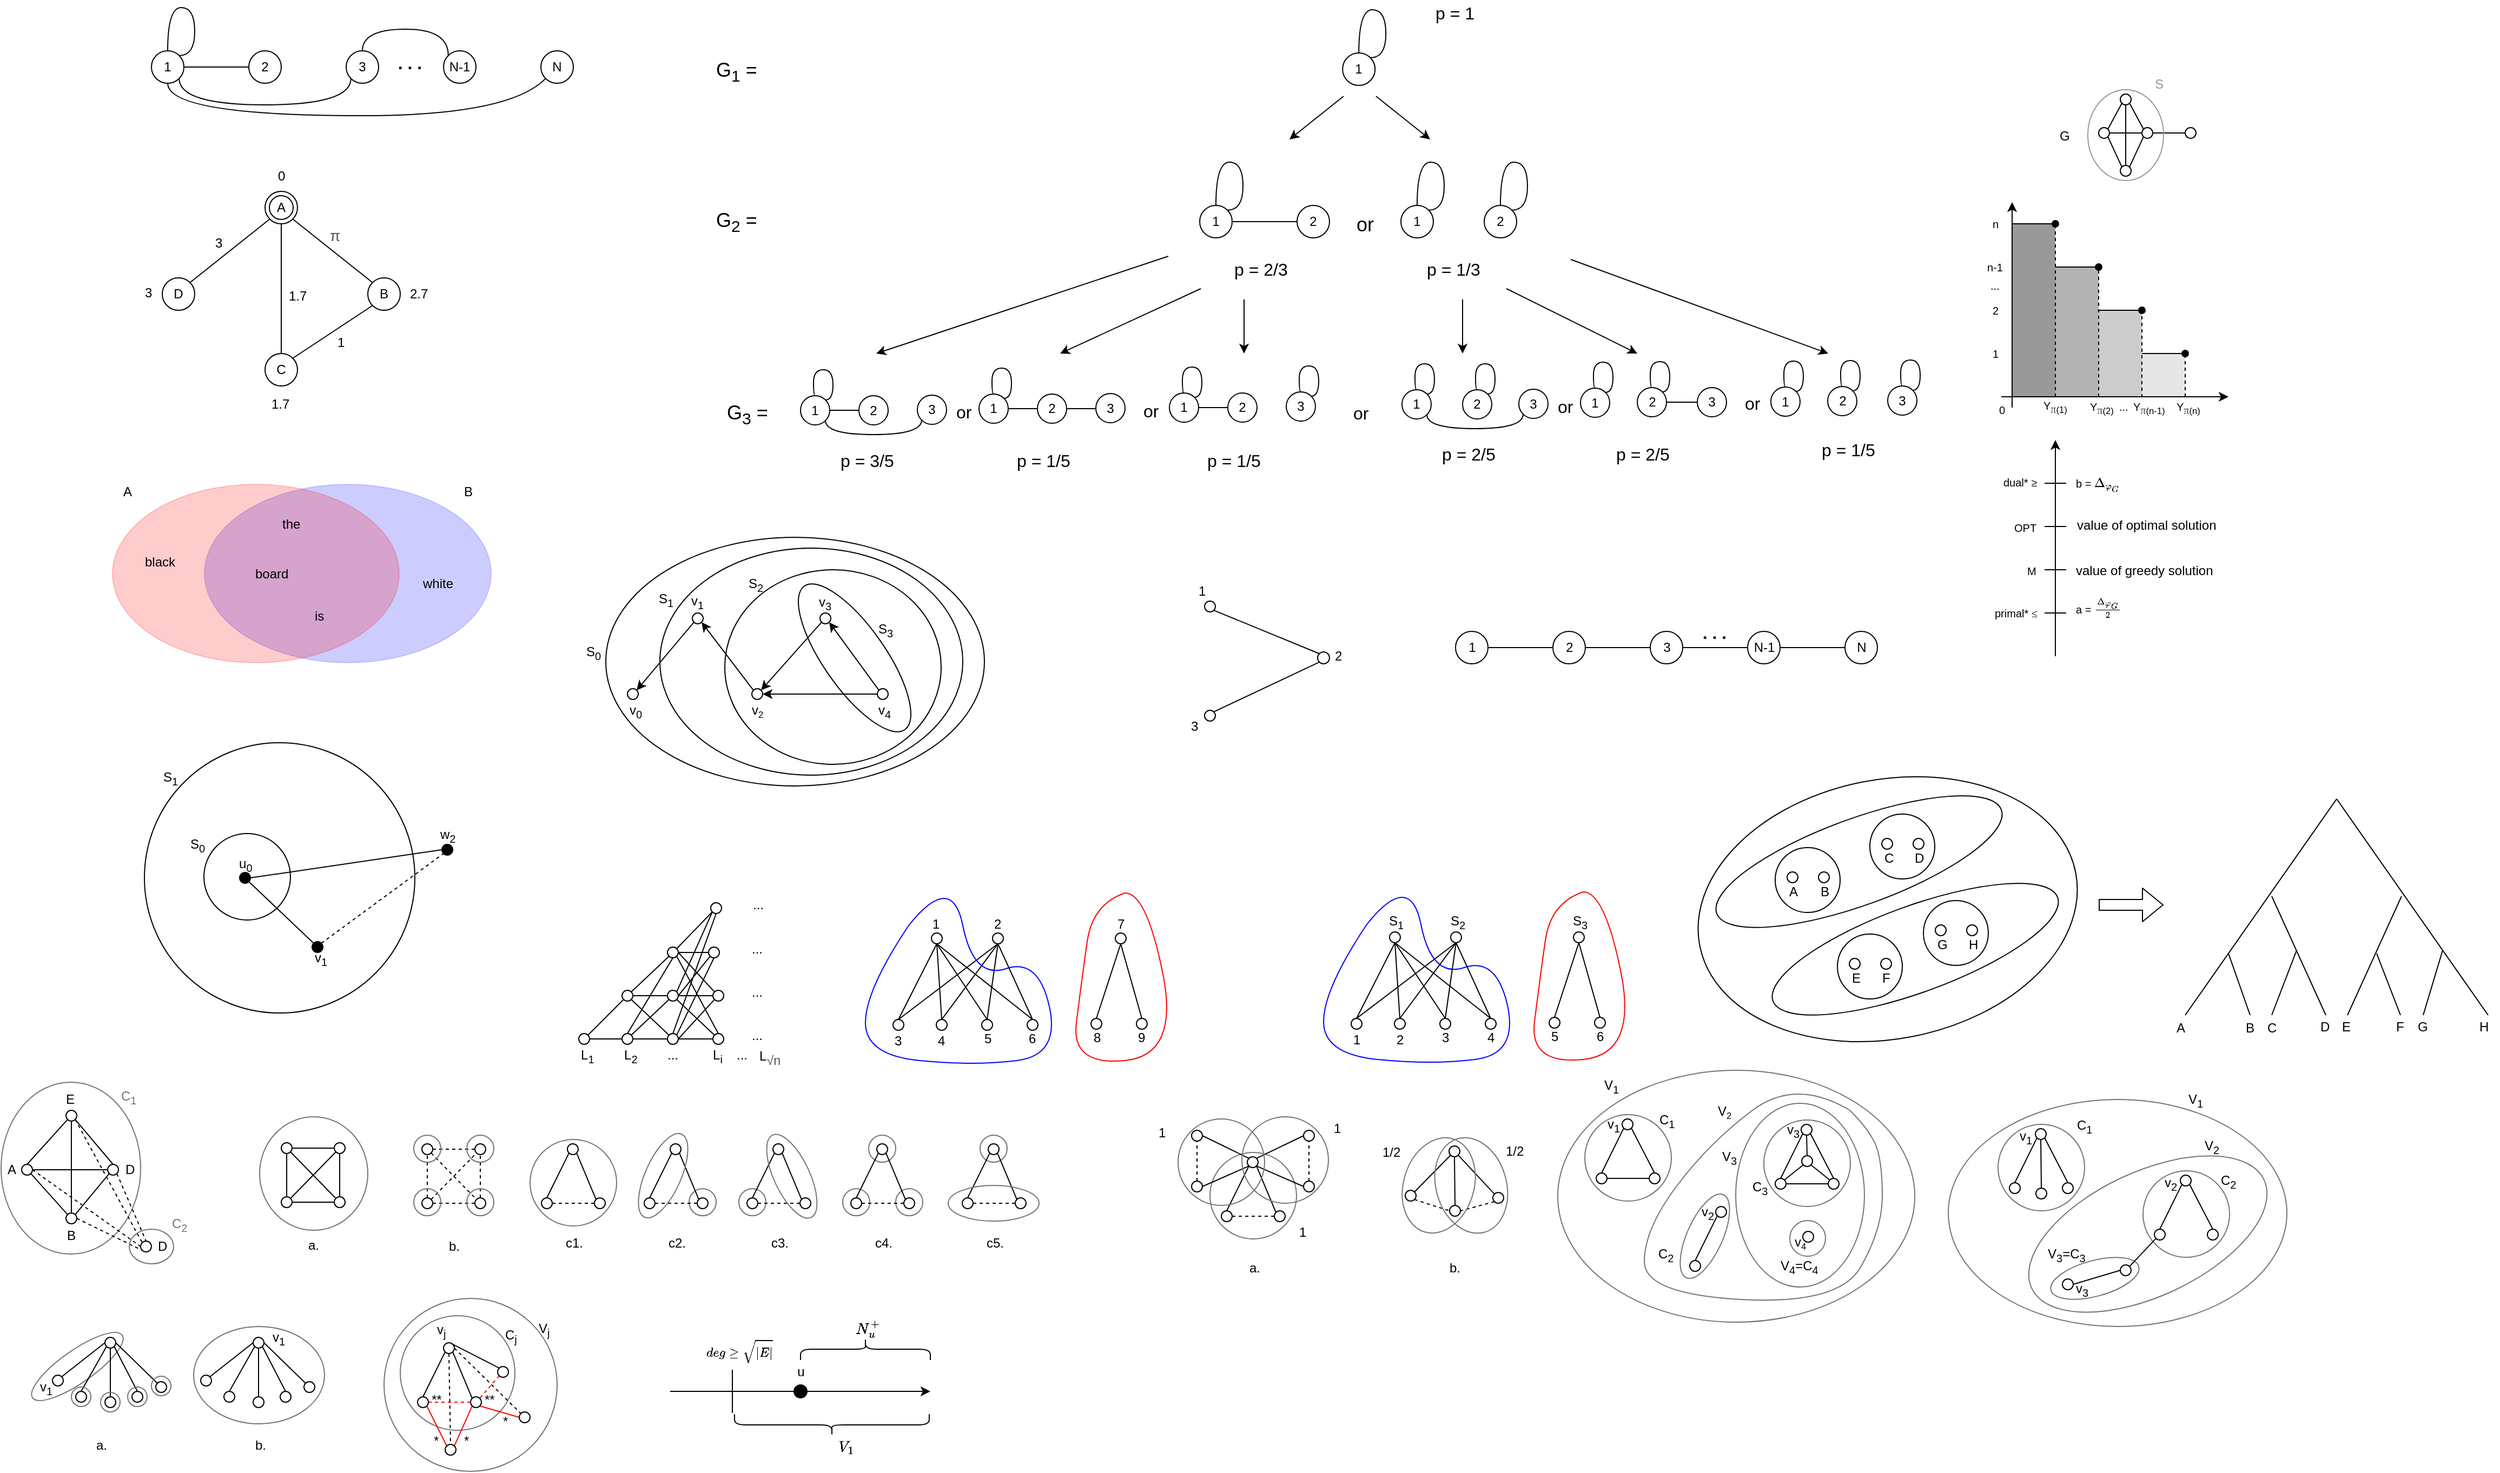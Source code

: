 <mxfile version="12.3.3" type="device" pages="1"><diagram id="Nk_MHmTvKU7Kj-q8d-KR" name="Pagina-1"><mxGraphModel dx="494" dy="261" grid="1" gridSize="10" guides="1" tooltips="1" connect="1" arrows="1" fold="1" page="1" pageScale="1" pageWidth="1169" pageHeight="827" math="1" shadow="0"><root><mxCell id="0"/><mxCell id="1" parent="0"/><mxCell id="CMIpEBPnKld3bcWfBdPu-333" value="" style="ellipse;whiteSpace=wrap;html=1;aspect=fixed;strokeColor=#757575;fillColor=none;" parent="1" vertex="1"><mxGeometry x="390" y="1290" width="106" height="106" as="geometry"/></mxCell><mxCell id="CMIpEBPnKld3bcWfBdPu-306" value="" style="ellipse;whiteSpace=wrap;html=1;strokeColor=#757575;fillColor=none;rotation=-35;" parent="1" vertex="1"><mxGeometry x="41" y="1322" width="101" height="30" as="geometry"/></mxCell><mxCell id="CMIpEBPnKld3bcWfBdPu-284" value="" style="ellipse;whiteSpace=wrap;html=1;strokeColor=#757575;fillColor=none;rotation=0;" parent="1" vertex="1"><mxGeometry x="1460" y="1063" width="330" height="233" as="geometry"/></mxCell><mxCell id="CMIpEBPnKld3bcWfBdPu-288" value="" style="ellipse;whiteSpace=wrap;html=1;strokeColor=#757575;fillColor=none;rotation=-90;" parent="1" vertex="1"><mxGeometry x="1599" y="1119" width="170" height="119" as="geometry"/></mxCell><mxCell id="CMIpEBPnKld3bcWfBdPu-282" value="" style="ellipse;whiteSpace=wrap;html=1;strokeColor=#757575;fillColor=none;rotation=0;" parent="1" vertex="1"><mxGeometry x="1821" y="1090" width="313" height="210" as="geometry"/></mxCell><mxCell id="CMIpEBPnKld3bcWfBdPu-276" value="" style="ellipse;whiteSpace=wrap;html=1;strokeColor=#757575;fillColor=none;rotation=-15;" parent="1" vertex="1"><mxGeometry x="1914.5" y="1239" width="84" height="33" as="geometry"/></mxCell><mxCell id="CMIpEBPnKld3bcWfBdPu-279" value="" style="ellipse;whiteSpace=wrap;html=1;strokeColor=#757575;fillColor=none;rotation=-25;" parent="1" vertex="1"><mxGeometry x="1887" y="1157" width="237" height="115" as="geometry"/></mxCell><mxCell id="CMIpEBPnKld3bcWfBdPu-222" value="" style="ellipse;whiteSpace=wrap;html=1;aspect=fixed;strokeColor=#757575;fillColor=none;" parent="1" vertex="1"><mxGeometry x="1485" y="1104" width="80" height="80" as="geometry"/></mxCell><mxCell id="CMIpEBPnKld3bcWfBdPu-231" value="" style="ellipse;whiteSpace=wrap;html=1;aspect=fixed;strokeColor=#757575;fillColor=none;" parent="1" vertex="1"><mxGeometry x="1650.5" y="1109" width="80" height="80" as="geometry"/></mxCell><mxCell id="CMIpEBPnKld3bcWfBdPu-183" value="" style="ellipse;whiteSpace=wrap;html=1;aspect=fixed;strokeColor=#757575;fillColor=none;" parent="1" vertex="1"><mxGeometry x="1138.5" y="1139" width="80" height="80" as="geometry"/></mxCell><mxCell id="CMIpEBPnKld3bcWfBdPu-66" value="" style="ellipse;whiteSpace=wrap;html=1;fillColor=none;strokeColor=#757575;" parent="1" vertex="1"><mxGeometry x="21" y="1074" width="129" height="159" as="geometry"/></mxCell><mxCell id="4xBBqmfgJw45i2i3mB06-21" value="" style="ellipse;whiteSpace=wrap;html=1;fillColor=none;" parent="1" vertex="1"><mxGeometry x="580" y="570" width="350" height="230" as="geometry"/></mxCell><mxCell id="Ju-fMLherI0CvrqEt7vI-52" value="" style="rounded=0;whiteSpace=wrap;html=1;strokeColor=none;fillColor=#E6E6E6;fontSize=10;fontColor=#000000;" parent="1" vertex="1"><mxGeometry x="2000" y="400" width="40" height="40" as="geometry"/></mxCell><mxCell id="Ju-fMLherI0CvrqEt7vI-51" value="" style="rounded=0;whiteSpace=wrap;html=1;strokeColor=none;fillColor=#CCCCCC;fontSize=10;fontColor=#000000;" parent="1" vertex="1"><mxGeometry x="1960" y="360" width="40" height="80" as="geometry"/></mxCell><mxCell id="Ju-fMLherI0CvrqEt7vI-50" value="" style="rounded=0;whiteSpace=wrap;html=1;strokeColor=none;fillColor=#B3B3B3;fontSize=10;fontColor=#000000;" parent="1" vertex="1"><mxGeometry x="1920" y="320" width="40" height="120" as="geometry"/></mxCell><mxCell id="Ju-fMLherI0CvrqEt7vI-49" value="" style="rounded=0;whiteSpace=wrap;html=1;strokeColor=none;fillColor=#999999;fontSize=10;fontColor=#000000;" parent="1" vertex="1"><mxGeometry x="1880" y="280" width="40" height="160" as="geometry"/></mxCell><mxCell id="178iKVgz_NpLYzsXCubV-6" value="" style="ellipse;whiteSpace=wrap;html=1;aspect=fixed;fillColor=none;" parent="1" vertex="1"><mxGeometry x="153.5" y="760" width="250" height="250" as="geometry"/></mxCell><mxCell id="178iKVgz_NpLYzsXCubV-2" value="" style="ellipse;whiteSpace=wrap;html=1;aspect=fixed;fillColor=none;" parent="1" vertex="1"><mxGeometry x="208.5" y="844" width="80" height="80" as="geometry"/></mxCell><mxCell id="tIGuYb-Qc_KwOAhi_6X0-4" style="edgeStyle=orthogonalEdgeStyle;curved=1;rounded=0;orthogonalLoop=1;jettySize=auto;html=1;exitX=1;exitY=0.5;exitDx=0;exitDy=0;entryX=0;entryY=0.5;entryDx=0;entryDy=0;endArrow=none;endFill=0;" parent="1" source="tIGuYb-Qc_KwOAhi_6X0-1" target="tIGuYb-Qc_KwOAhi_6X0-2" edge="1"><mxGeometry relative="1" as="geometry"/></mxCell><mxCell id="tIGuYb-Qc_KwOAhi_6X0-1" value="1" style="ellipse;whiteSpace=wrap;html=1;aspect=fixed;" parent="1" vertex="1"><mxGeometry x="160" y="120" width="30" height="30" as="geometry"/></mxCell><mxCell id="tIGuYb-Qc_KwOAhi_6X0-2" value="2" style="ellipse;whiteSpace=wrap;html=1;aspect=fixed;" parent="1" vertex="1"><mxGeometry x="250" y="120" width="30" height="30" as="geometry"/></mxCell><mxCell id="tIGuYb-Qc_KwOAhi_6X0-3" style="edgeStyle=orthogonalEdgeStyle;rounded=0;orthogonalLoop=1;jettySize=auto;html=1;exitX=1;exitY=0;exitDx=0;exitDy=0;entryX=0.5;entryY=0;entryDx=0;entryDy=0;endArrow=none;endFill=0;curved=1;" parent="1" source="tIGuYb-Qc_KwOAhi_6X0-1" target="tIGuYb-Qc_KwOAhi_6X0-1" edge="1"><mxGeometry relative="1" as="geometry"><Array as="points"><mxPoint x="200" y="124"/><mxPoint x="200" y="80"/><mxPoint x="175" y="80"/></Array></mxGeometry></mxCell><mxCell id="tIGuYb-Qc_KwOAhi_6X0-6" style="edgeStyle=orthogonalEdgeStyle;curved=1;rounded=0;orthogonalLoop=1;jettySize=auto;html=1;exitX=0;exitY=1;exitDx=0;exitDy=0;entryX=1;entryY=1;entryDx=0;entryDy=0;endArrow=none;endFill=0;" parent="1" source="tIGuYb-Qc_KwOAhi_6X0-5" target="tIGuYb-Qc_KwOAhi_6X0-1" edge="1"><mxGeometry relative="1" as="geometry"><Array as="points"><mxPoint x="344" y="170"/><mxPoint x="186" y="170"/></Array></mxGeometry></mxCell><mxCell id="tIGuYb-Qc_KwOAhi_6X0-5" value="3" style="ellipse;whiteSpace=wrap;html=1;aspect=fixed;" parent="1" vertex="1"><mxGeometry x="340" y="120" width="30" height="30" as="geometry"/></mxCell><mxCell id="tIGuYb-Qc_KwOAhi_6X0-8" style="edgeStyle=orthogonalEdgeStyle;curved=1;rounded=0;orthogonalLoop=1;jettySize=auto;html=1;exitX=0;exitY=0;exitDx=0;exitDy=0;entryX=0.5;entryY=0;entryDx=0;entryDy=0;endArrow=none;endFill=0;" parent="1" source="tIGuYb-Qc_KwOAhi_6X0-7" target="tIGuYb-Qc_KwOAhi_6X0-5" edge="1"><mxGeometry relative="1" as="geometry"><Array as="points"><mxPoint x="434" y="100"/><mxPoint x="355" y="100"/></Array></mxGeometry></mxCell><mxCell id="tIGuYb-Qc_KwOAhi_6X0-7" value="N-1" style="ellipse;whiteSpace=wrap;html=1;aspect=fixed;" parent="1" vertex="1"><mxGeometry x="430" y="120" width="30" height="30" as="geometry"/></mxCell><mxCell id="tIGuYb-Qc_KwOAhi_6X0-10" style="edgeStyle=orthogonalEdgeStyle;curved=1;rounded=0;orthogonalLoop=1;jettySize=auto;html=1;exitX=0.5;exitY=0;exitDx=0;exitDy=0;entryX=0.5;entryY=1;entryDx=0;entryDy=0;endArrow=none;endFill=0;" parent="1" source="tIGuYb-Qc_KwOAhi_6X0-9" target="tIGuYb-Qc_KwOAhi_6X0-1" edge="1"><mxGeometry relative="1" as="geometry"><Array as="points"><mxPoint x="535" y="180"/><mxPoint x="175" y="180"/></Array></mxGeometry></mxCell><mxCell id="tIGuYb-Qc_KwOAhi_6X0-9" value="N" style="ellipse;whiteSpace=wrap;html=1;aspect=fixed;" parent="1" vertex="1"><mxGeometry x="520" y="120" width="30" height="30" as="geometry"/></mxCell><mxCell id="tIGuYb-Qc_KwOAhi_6X0-11" value="&lt;b&gt;&lt;font style=&quot;font-size: 16px&quot;&gt;. . .&lt;/font&gt;&lt;/b&gt;" style="text;html=1;strokeColor=none;fillColor=none;align=center;verticalAlign=middle;whiteSpace=wrap;rounded=0;" parent="1" vertex="1"><mxGeometry x="379" y="121" width="40" height="20" as="geometry"/></mxCell><mxCell id="W3im_P44sl38Hhk2Yl3V-5" style="rounded=0;orthogonalLoop=1;jettySize=auto;html=1;exitX=1;exitY=0;exitDx=0;exitDy=0;entryX=0;entryY=1;entryDx=0;entryDy=0;endArrow=none;endFill=0;" parent="1" source="W3im_P44sl38Hhk2Yl3V-1" target="W3im_P44sl38Hhk2Yl3V-9" edge="1"><mxGeometry relative="1" as="geometry"><mxPoint x="269.393" y="275.607" as="targetPoint"/></mxGeometry></mxCell><mxCell id="W3im_P44sl38Hhk2Yl3V-1" value="D" style="ellipse;whiteSpace=wrap;html=1;aspect=fixed;" parent="1" vertex="1"><mxGeometry x="170" y="330" width="30" height="30" as="geometry"/></mxCell><mxCell id="W3im_P44sl38Hhk2Yl3V-6" style="edgeStyle=none;rounded=0;orthogonalLoop=1;jettySize=auto;html=1;exitX=1;exitY=1;exitDx=0;exitDy=0;entryX=0;entryY=0;entryDx=0;entryDy=0;endArrow=none;endFill=0;" parent="1" source="W3im_P44sl38Hhk2Yl3V-9" target="W3im_P44sl38Hhk2Yl3V-3" edge="1"><mxGeometry relative="1" as="geometry"><mxPoint x="290.607" y="275.607" as="sourcePoint"/></mxGeometry></mxCell><mxCell id="W3im_P44sl38Hhk2Yl3V-7" style="edgeStyle=none;rounded=0;orthogonalLoop=1;jettySize=auto;html=1;exitX=0;exitY=1;exitDx=0;exitDy=0;entryX=1;entryY=0;entryDx=0;entryDy=0;endArrow=none;endFill=0;" parent="1" source="W3im_P44sl38Hhk2Yl3V-3" target="W3im_P44sl38Hhk2Yl3V-4" edge="1"><mxGeometry relative="1" as="geometry"/></mxCell><mxCell id="W3im_P44sl38Hhk2Yl3V-3" value="B" style="ellipse;whiteSpace=wrap;html=1;aspect=fixed;" parent="1" vertex="1"><mxGeometry x="360" y="330" width="30" height="30" as="geometry"/></mxCell><mxCell id="W3im_P44sl38Hhk2Yl3V-8" style="edgeStyle=none;rounded=0;orthogonalLoop=1;jettySize=auto;html=1;exitX=0.5;exitY=0;exitDx=0;exitDy=0;entryX=0.5;entryY=1;entryDx=0;entryDy=0;endArrow=none;endFill=0;" parent="1" source="W3im_P44sl38Hhk2Yl3V-4" target="W3im_P44sl38Hhk2Yl3V-9" edge="1"><mxGeometry relative="1" as="geometry"><mxPoint x="280" y="280" as="targetPoint"/></mxGeometry></mxCell><mxCell id="W3im_P44sl38Hhk2Yl3V-4" value="C" style="ellipse;whiteSpace=wrap;html=1;aspect=fixed;" parent="1" vertex="1"><mxGeometry x="265" y="400" width="30" height="30" as="geometry"/></mxCell><mxCell id="W3im_P44sl38Hhk2Yl3V-9" value="A" style="ellipse;shape=doubleEllipse;whiteSpace=wrap;html=1;aspect=fixed;" parent="1" vertex="1"><mxGeometry x="265" y="250" width="30" height="30" as="geometry"/></mxCell><mxCell id="W3im_P44sl38Hhk2Yl3V-10" value="3" style="text;html=1;resizable=0;points=[];autosize=1;align=left;verticalAlign=top;spacingTop=-4;" parent="1" vertex="1"><mxGeometry x="152" y="334" width="20" height="20" as="geometry"/></mxCell><mxCell id="W3im_P44sl38Hhk2Yl3V-11" value="0" style="text;html=1;resizable=0;points=[];autosize=1;align=left;verticalAlign=top;spacingTop=-4;" parent="1" vertex="1"><mxGeometry x="275" y="226" width="20" height="20" as="geometry"/></mxCell><mxCell id="W3im_P44sl38Hhk2Yl3V-12" value="3" style="text;html=1;resizable=0;points=[];autosize=1;align=left;verticalAlign=top;spacingTop=-4;" parent="1" vertex="1"><mxGeometry x="217" y="288" width="20" height="20" as="geometry"/></mxCell><mxCell id="W3im_P44sl38Hhk2Yl3V-13" value="2.7" style="text;html=1;resizable=0;points=[];autosize=1;align=left;verticalAlign=top;spacingTop=-4;" parent="1" vertex="1"><mxGeometry x="397" y="335" width="30" height="20" as="geometry"/></mxCell><mxCell id="W3im_P44sl38Hhk2Yl3V-14" value="1.7" style="text;html=1;resizable=0;points=[];autosize=1;align=left;verticalAlign=top;spacingTop=-4;" parent="1" vertex="1"><mxGeometry x="269" y="437" width="30" height="20" as="geometry"/></mxCell><mxCell id="W3im_P44sl38Hhk2Yl3V-15" value="1" style="text;html=1;resizable=0;points=[];autosize=1;align=left;verticalAlign=top;spacingTop=-4;" parent="1" vertex="1"><mxGeometry x="330" y="380" width="20" height="20" as="geometry"/></mxCell><mxCell id="W3im_P44sl38Hhk2Yl3V-17" value="1.7" style="text;html=1;resizable=0;points=[];autosize=1;align=left;verticalAlign=top;spacingTop=-4;" parent="1" vertex="1"><mxGeometry x="285" y="337" width="30" height="20" as="geometry"/></mxCell><mxCell id="W3im_P44sl38Hhk2Yl3V-18" value="&lt;span style=&quot;color: rgb(84 , 84 , 84) ; font-family: &amp;#34;arial&amp;#34; , sans-serif ; font-size: 14px ; white-space: normal ; background-color: rgb(255 , 255 , 255)&quot;&gt;π&lt;/span&gt;" style="text;html=1;resizable=0;points=[];autosize=1;align=left;verticalAlign=top;spacingTop=-4;" parent="1" vertex="1"><mxGeometry x="323" y="280" width="30" height="20" as="geometry"/></mxCell><mxCell id="aXIdsVJW9Q_-PdBEiyrH-1" value="" style="ellipse;whiteSpace=wrap;html=1;fillColor=#0000FF;opacity=20;strokeColor=#3333FF;" parent="1" vertex="1"><mxGeometry x="209" y="521" width="265" height="165" as="geometry"/></mxCell><mxCell id="aXIdsVJW9Q_-PdBEiyrH-2" value="" style="ellipse;whiteSpace=wrap;html=1;strokeColor=#FF0000;fillColor=#FF0000;opacity=20;" parent="1" vertex="1"><mxGeometry x="124" y="521" width="265" height="165" as="geometry"/></mxCell><mxCell id="aXIdsVJW9Q_-PdBEiyrH-3" value="the" style="text;html=1;resizable=0;points=[];autosize=1;align=left;verticalAlign=top;spacingTop=-4;" parent="1" vertex="1"><mxGeometry x="279" y="548" width="30" height="20" as="geometry"/></mxCell><mxCell id="aXIdsVJW9Q_-PdBEiyrH-4" value="black" style="text;html=1;resizable=0;points=[];autosize=1;align=left;verticalAlign=top;spacingTop=-4;" parent="1" vertex="1"><mxGeometry x="152" y="583" width="40" height="20" as="geometry"/></mxCell><mxCell id="aXIdsVJW9Q_-PdBEiyrH-5" value="white" style="text;html=1;resizable=0;points=[];autosize=1;align=left;verticalAlign=top;spacingTop=-4;" parent="1" vertex="1"><mxGeometry x="409" y="603" width="40" height="20" as="geometry"/></mxCell><mxCell id="aXIdsVJW9Q_-PdBEiyrH-6" value="board" style="text;html=1;resizable=0;points=[];autosize=1;align=left;verticalAlign=top;spacingTop=-4;" parent="1" vertex="1"><mxGeometry x="254" y="593.5" width="50" height="20" as="geometry"/></mxCell><mxCell id="aXIdsVJW9Q_-PdBEiyrH-7" value="is" style="text;html=1;resizable=0;points=[];autosize=1;align=left;verticalAlign=top;spacingTop=-4;" parent="1" vertex="1"><mxGeometry x="309" y="633" width="20" height="20" as="geometry"/></mxCell><mxCell id="aXIdsVJW9Q_-PdBEiyrH-8" value="A" style="text;html=1;resizable=0;points=[];autosize=1;align=left;verticalAlign=top;spacingTop=-4;" parent="1" vertex="1"><mxGeometry x="132" y="518" width="20" height="20" as="geometry"/></mxCell><mxCell id="aXIdsVJW9Q_-PdBEiyrH-9" value="B" style="text;html=1;resizable=0;points=[];autosize=1;align=left;verticalAlign=top;spacingTop=-4;" parent="1" vertex="1"><mxGeometry x="447" y="518" width="20" height="20" as="geometry"/></mxCell><mxCell id="178iKVgz_NpLYzsXCubV-9" style="rounded=0;orthogonalLoop=1;jettySize=auto;html=1;exitX=1;exitY=1;exitDx=0;exitDy=0;entryX=0;entryY=0;entryDx=0;entryDy=0;endArrow=none;endFill=0;" parent="1" source="178iKVgz_NpLYzsXCubV-1" target="178iKVgz_NpLYzsXCubV-8" edge="1"><mxGeometry relative="1" as="geometry"/></mxCell><mxCell id="178iKVgz_NpLYzsXCubV-13" style="edgeStyle=none;rounded=0;orthogonalLoop=1;jettySize=auto;html=1;exitX=1;exitY=0.5;exitDx=0;exitDy=0;entryX=0;entryY=0.5;entryDx=0;entryDy=0;endArrow=none;endFill=0;" parent="1" source="178iKVgz_NpLYzsXCubV-1" target="178iKVgz_NpLYzsXCubV-11" edge="1"><mxGeometry relative="1" as="geometry"/></mxCell><mxCell id="178iKVgz_NpLYzsXCubV-1" value="" style="ellipse;whiteSpace=wrap;html=1;aspect=fixed;fillColor=#000000;" parent="1" vertex="1"><mxGeometry x="241.5" y="880" width="10" height="10" as="geometry"/></mxCell><mxCell id="178iKVgz_NpLYzsXCubV-4" value="u&lt;sub&gt;0&lt;/sub&gt;" style="text;html=1;resizable=0;points=[];autosize=1;align=left;verticalAlign=top;spacingTop=-4;" parent="1" vertex="1"><mxGeometry x="238.5" y="861.5" width="30" height="20" as="geometry"/></mxCell><mxCell id="178iKVgz_NpLYzsXCubV-5" value="S&lt;sub&gt;0&lt;/sub&gt;" style="text;html=1;resizable=0;points=[];autosize=1;align=left;verticalAlign=top;spacingTop=-4;" parent="1" vertex="1"><mxGeometry x="193.5" y="844" width="30" height="20" as="geometry"/></mxCell><mxCell id="178iKVgz_NpLYzsXCubV-7" value="S&lt;sub&gt;1&lt;/sub&gt;" style="text;html=1;resizable=0;points=[];autosize=1;align=left;verticalAlign=top;spacingTop=-4;" parent="1" vertex="1"><mxGeometry x="168.5" y="782" width="30" height="20" as="geometry"/></mxCell><mxCell id="178iKVgz_NpLYzsXCubV-14" style="edgeStyle=none;rounded=0;orthogonalLoop=1;jettySize=auto;html=1;exitX=1;exitY=0;exitDx=0;exitDy=0;entryX=0;entryY=1;entryDx=0;entryDy=0;endArrow=none;endFill=0;dashed=1;" parent="1" source="178iKVgz_NpLYzsXCubV-8" target="178iKVgz_NpLYzsXCubV-11" edge="1"><mxGeometry relative="1" as="geometry"/></mxCell><mxCell id="178iKVgz_NpLYzsXCubV-8" value="" style="ellipse;whiteSpace=wrap;html=1;aspect=fixed;fillColor=#000000;" parent="1" vertex="1"><mxGeometry x="308.5" y="944" width="10" height="10" as="geometry"/></mxCell><mxCell id="178iKVgz_NpLYzsXCubV-10" value="v&lt;sub&gt;1&lt;/sub&gt;" style="text;html=1;resizable=0;points=[];autosize=1;align=left;verticalAlign=top;spacingTop=-4;" parent="1" vertex="1"><mxGeometry x="308.5" y="949" width="30" height="20" as="geometry"/></mxCell><mxCell id="178iKVgz_NpLYzsXCubV-11" value="" style="ellipse;whiteSpace=wrap;html=1;aspect=fixed;fillColor=#000000;" parent="1" vertex="1"><mxGeometry x="428.5" y="854" width="10" height="10" as="geometry"/></mxCell><mxCell id="178iKVgz_NpLYzsXCubV-12" value="w&lt;sub&gt;2&lt;/sub&gt;" style="text;html=1;resizable=0;points=[];autosize=1;align=left;verticalAlign=top;spacingTop=-4;" parent="1" vertex="1"><mxGeometry x="424.5" y="835" width="30" height="20" as="geometry"/></mxCell><mxCell id="mT1K7lkBg3khpFeHAWsB-1" value="1" style="ellipse;whiteSpace=wrap;html=1;aspect=fixed;" parent="1" vertex="1"><mxGeometry x="1261.1" y="122" width="30" height="30" as="geometry"/></mxCell><mxCell id="mT1K7lkBg3khpFeHAWsB-2" style="edgeStyle=orthogonalEdgeStyle;rounded=0;orthogonalLoop=1;jettySize=auto;html=1;exitX=1;exitY=0;exitDx=0;exitDy=0;entryX=0.5;entryY=0;entryDx=0;entryDy=0;endArrow=none;endFill=0;curved=1;" parent="1" source="mT1K7lkBg3khpFeHAWsB-1" target="mT1K7lkBg3khpFeHAWsB-1" edge="1"><mxGeometry relative="1" as="geometry"><Array as="points"><mxPoint x="1301.1" y="126"/><mxPoint x="1301.1" y="82"/><mxPoint x="1276.1" y="82"/></Array></mxGeometry></mxCell><mxCell id="mT1K7lkBg3khpFeHAWsB-3" value="&lt;font style=&quot;font-size: 18px&quot;&gt;G&lt;sub&gt;1&lt;/sub&gt; =&lt;/font&gt;" style="text;html=1;resizable=0;points=[];autosize=1;align=left;verticalAlign=top;spacingTop=-4;" parent="1" vertex="1"><mxGeometry x="680" y="125" width="50" height="20" as="geometry"/></mxCell><mxCell id="mT1K7lkBg3khpFeHAWsB-4" value="&lt;font style=&quot;font-size: 18px&quot;&gt;G&lt;sub&gt;2&lt;/sub&gt; =&lt;/font&gt;" style="text;html=1;resizable=0;points=[];autosize=1;align=left;verticalAlign=top;spacingTop=-4;" parent="1" vertex="1"><mxGeometry x="680" y="264" width="50" height="20" as="geometry"/></mxCell><mxCell id="mT1K7lkBg3khpFeHAWsB-5" style="edgeStyle=orthogonalEdgeStyle;curved=1;rounded=0;orthogonalLoop=1;jettySize=auto;html=1;exitX=1;exitY=0.5;exitDx=0;exitDy=0;entryX=0;entryY=0.5;entryDx=0;entryDy=0;endArrow=none;endFill=0;" parent="1" source="mT1K7lkBg3khpFeHAWsB-6" target="mT1K7lkBg3khpFeHAWsB-7" edge="1"><mxGeometry relative="1" as="geometry"/></mxCell><mxCell id="mT1K7lkBg3khpFeHAWsB-6" value="1" style="ellipse;whiteSpace=wrap;html=1;aspect=fixed;" parent="1" vertex="1"><mxGeometry x="1129" y="263" width="30" height="30" as="geometry"/></mxCell><mxCell id="mT1K7lkBg3khpFeHAWsB-7" value="2" style="ellipse;whiteSpace=wrap;html=1;aspect=fixed;" parent="1" vertex="1"><mxGeometry x="1219" y="263" width="30" height="30" as="geometry"/></mxCell><mxCell id="mT1K7lkBg3khpFeHAWsB-8" style="edgeStyle=orthogonalEdgeStyle;rounded=0;orthogonalLoop=1;jettySize=auto;html=1;exitX=1;exitY=0;exitDx=0;exitDy=0;entryX=0.5;entryY=0;entryDx=0;entryDy=0;endArrow=none;endFill=0;curved=1;" parent="1" source="mT1K7lkBg3khpFeHAWsB-6" target="mT1K7lkBg3khpFeHAWsB-6" edge="1"><mxGeometry relative="1" as="geometry"><Array as="points"><mxPoint x="1169" y="267"/><mxPoint x="1169" y="223"/><mxPoint x="1144" y="223"/></Array></mxGeometry></mxCell><mxCell id="mT1K7lkBg3khpFeHAWsB-9" value="or" style="text;html=1;resizable=0;points=[];autosize=1;align=left;verticalAlign=top;spacingTop=-4;fontSize=18;" parent="1" vertex="1"><mxGeometry x="1272" y="268" width="30" height="20" as="geometry"/></mxCell><mxCell id="mT1K7lkBg3khpFeHAWsB-10" value="1" style="ellipse;whiteSpace=wrap;html=1;aspect=fixed;" parent="1" vertex="1"><mxGeometry x="1315" y="263" width="30" height="30" as="geometry"/></mxCell><mxCell id="mT1K7lkBg3khpFeHAWsB-11" style="edgeStyle=orthogonalEdgeStyle;rounded=0;orthogonalLoop=1;jettySize=auto;html=1;exitX=1;exitY=0;exitDx=0;exitDy=0;entryX=0.5;entryY=0;entryDx=0;entryDy=0;endArrow=none;endFill=0;curved=1;" parent="1" source="mT1K7lkBg3khpFeHAWsB-10" target="mT1K7lkBg3khpFeHAWsB-10" edge="1"><mxGeometry relative="1" as="geometry"><Array as="points"><mxPoint x="1355" y="267"/><mxPoint x="1355" y="223"/><mxPoint x="1330" y="223"/></Array></mxGeometry></mxCell><mxCell id="mT1K7lkBg3khpFeHAWsB-12" value="2" style="ellipse;whiteSpace=wrap;html=1;aspect=fixed;" parent="1" vertex="1"><mxGeometry x="1392" y="263" width="30" height="30" as="geometry"/></mxCell><mxCell id="mT1K7lkBg3khpFeHAWsB-13" style="edgeStyle=orthogonalEdgeStyle;rounded=0;orthogonalLoop=1;jettySize=auto;html=1;exitX=1;exitY=0;exitDx=0;exitDy=0;entryX=0.5;entryY=0;entryDx=0;entryDy=0;endArrow=none;endFill=0;curved=1;" parent="1" source="mT1K7lkBg3khpFeHAWsB-12" target="mT1K7lkBg3khpFeHAWsB-12" edge="1"><mxGeometry relative="1" as="geometry"><Array as="points"><mxPoint x="1432" y="267"/><mxPoint x="1432" y="223"/><mxPoint x="1407" y="223"/></Array></mxGeometry></mxCell><mxCell id="mT1K7lkBg3khpFeHAWsB-14" value="" style="endArrow=classic;html=1;fontSize=18;" parent="1" edge="1"><mxGeometry width="50" height="50" relative="1" as="geometry"><mxPoint x="1262" y="162" as="sourcePoint"/><mxPoint x="1212" y="202" as="targetPoint"/></mxGeometry></mxCell><mxCell id="mT1K7lkBg3khpFeHAWsB-15" value="" style="endArrow=classic;html=1;fontSize=18;" parent="1" edge="1"><mxGeometry width="50" height="50" relative="1" as="geometry"><mxPoint x="1292" y="162" as="sourcePoint"/><mxPoint x="1342" y="202" as="targetPoint"/></mxGeometry></mxCell><mxCell id="mT1K7lkBg3khpFeHAWsB-16" value="p = 1" style="text;html=1;resizable=0;points=[];autosize=1;align=left;verticalAlign=top;spacingTop=-4;fontSize=16;" parent="1" vertex="1"><mxGeometry x="1345" y="73" width="50" height="20" as="geometry"/></mxCell><mxCell id="mT1K7lkBg3khpFeHAWsB-17" value="p = 2/3" style="text;html=1;resizable=0;points=[];autosize=1;align=left;verticalAlign=top;spacingTop=-4;fontSize=16;" parent="1" vertex="1"><mxGeometry x="1159" y="310" width="70" height="20" as="geometry"/></mxCell><mxCell id="mT1K7lkBg3khpFeHAWsB-18" value="p = 1/3" style="text;html=1;resizable=0;points=[];autosize=1;align=left;verticalAlign=top;spacingTop=-4;fontSize=16;" parent="1" vertex="1"><mxGeometry x="1337" y="310" width="70" height="20" as="geometry"/></mxCell><mxCell id="mT1K7lkBg3khpFeHAWsB-19" value="&lt;font style=&quot;font-size: 18px&quot;&gt;G&lt;sub&gt;3&lt;/sub&gt; =&lt;/font&gt;" style="text;html=1;resizable=0;points=[];autosize=1;align=left;verticalAlign=top;spacingTop=-4;" parent="1" vertex="1"><mxGeometry x="690" y="441.5" width="50" height="20" as="geometry"/></mxCell><mxCell id="mT1K7lkBg3khpFeHAWsB-20" style="edgeStyle=orthogonalEdgeStyle;curved=1;rounded=0;orthogonalLoop=1;jettySize=auto;html=1;exitX=1;exitY=0.5;exitDx=0;exitDy=0;entryX=0;entryY=0.5;entryDx=0;entryDy=0;endArrow=none;endFill=0;" parent="1" source="mT1K7lkBg3khpFeHAWsB-21" target="mT1K7lkBg3khpFeHAWsB-22" edge="1"><mxGeometry relative="1" as="geometry"/></mxCell><mxCell id="mT1K7lkBg3khpFeHAWsB-21" value="1" style="ellipse;whiteSpace=wrap;html=1;aspect=fixed;" parent="1" vertex="1"><mxGeometry x="760" y="439" width="27" height="27" as="geometry"/></mxCell><mxCell id="mT1K7lkBg3khpFeHAWsB-22" value="2" style="ellipse;whiteSpace=wrap;html=1;aspect=fixed;" parent="1" vertex="1"><mxGeometry x="814" y="439" width="27" height="27" as="geometry"/></mxCell><mxCell id="mT1K7lkBg3khpFeHAWsB-23" style="edgeStyle=orthogonalEdgeStyle;rounded=0;orthogonalLoop=1;jettySize=auto;html=1;exitX=1;exitY=0;exitDx=0;exitDy=0;entryX=0.5;entryY=0;entryDx=0;entryDy=0;endArrow=none;endFill=0;curved=1;" parent="1" source="mT1K7lkBg3khpFeHAWsB-21" target="mT1K7lkBg3khpFeHAWsB-21" edge="1"><mxGeometry relative="1" as="geometry"><Array as="points"><mxPoint x="790" y="443"/><mxPoint x="790" y="415"/><mxPoint x="772" y="415"/><mxPoint x="772" y="439"/></Array></mxGeometry></mxCell><mxCell id="mT1K7lkBg3khpFeHAWsB-24" value="or" style="text;html=1;resizable=0;points=[];autosize=1;align=left;verticalAlign=top;spacingTop=-4;fontSize=16;" parent="1" vertex="1"><mxGeometry x="902" y="441.5" width="30" height="20" as="geometry"/></mxCell><mxCell id="mT1K7lkBg3khpFeHAWsB-25" value="p = 3/5" style="text;html=1;resizable=0;points=[];autosize=1;align=left;verticalAlign=top;spacingTop=-4;fontSize=16;" parent="1" vertex="1"><mxGeometry x="795" y="486.5" width="70" height="20" as="geometry"/></mxCell><mxCell id="mT1K7lkBg3khpFeHAWsB-28" style="edgeStyle=orthogonalEdgeStyle;curved=1;rounded=0;orthogonalLoop=1;jettySize=auto;html=1;exitX=0;exitY=1;exitDx=0;exitDy=0;entryX=1;entryY=1;entryDx=0;entryDy=0;endArrow=none;endFill=0;fontSize=16;" parent="1" source="mT1K7lkBg3khpFeHAWsB-26" target="mT1K7lkBg3khpFeHAWsB-21" edge="1"><mxGeometry relative="1" as="geometry"><Array as="points"><mxPoint x="872" y="475"/><mxPoint x="783" y="475"/></Array></mxGeometry></mxCell><mxCell id="mT1K7lkBg3khpFeHAWsB-26" value="3" style="ellipse;whiteSpace=wrap;html=1;aspect=fixed;" parent="1" vertex="1"><mxGeometry x="868" y="438.5" width="27" height="27" as="geometry"/></mxCell><mxCell id="mT1K7lkBg3khpFeHAWsB-35" style="edgeStyle=orthogonalEdgeStyle;curved=1;rounded=0;orthogonalLoop=1;jettySize=auto;html=1;exitX=1;exitY=0.5;exitDx=0;exitDy=0;entryX=0;entryY=0.5;entryDx=0;entryDy=0;endArrow=none;endFill=0;" parent="1" source="mT1K7lkBg3khpFeHAWsB-36" target="mT1K7lkBg3khpFeHAWsB-37" edge="1"><mxGeometry relative="1" as="geometry"/></mxCell><mxCell id="mT1K7lkBg3khpFeHAWsB-36" value="1" style="ellipse;whiteSpace=wrap;html=1;aspect=fixed;" parent="1" vertex="1"><mxGeometry x="925" y="437.5" width="27" height="27" as="geometry"/></mxCell><mxCell id="mT1K7lkBg3khpFeHAWsB-41" style="edgeStyle=orthogonalEdgeStyle;curved=1;rounded=0;orthogonalLoop=1;jettySize=auto;html=1;exitX=1;exitY=0.5;exitDx=0;exitDy=0;entryX=0;entryY=0.5;entryDx=0;entryDy=0;endArrow=none;endFill=0;fontSize=16;" parent="1" source="mT1K7lkBg3khpFeHAWsB-37" target="mT1K7lkBg3khpFeHAWsB-40" edge="1"><mxGeometry relative="1" as="geometry"/></mxCell><mxCell id="mT1K7lkBg3khpFeHAWsB-37" value="2" style="ellipse;whiteSpace=wrap;html=1;aspect=fixed;" parent="1" vertex="1"><mxGeometry x="979" y="437.5" width="27" height="27" as="geometry"/></mxCell><mxCell id="mT1K7lkBg3khpFeHAWsB-38" style="edgeStyle=orthogonalEdgeStyle;rounded=0;orthogonalLoop=1;jettySize=auto;html=1;exitX=1;exitY=0;exitDx=0;exitDy=0;entryX=0.5;entryY=0;entryDx=0;entryDy=0;endArrow=none;endFill=0;curved=1;" parent="1" source="mT1K7lkBg3khpFeHAWsB-36" target="mT1K7lkBg3khpFeHAWsB-36" edge="1"><mxGeometry relative="1" as="geometry"><Array as="points"><mxPoint x="955" y="441.5"/><mxPoint x="955" y="413.5"/><mxPoint x="937" y="413.5"/><mxPoint x="937" y="437.5"/></Array></mxGeometry></mxCell><mxCell id="mT1K7lkBg3khpFeHAWsB-40" value="3" style="ellipse;whiteSpace=wrap;html=1;aspect=fixed;" parent="1" vertex="1"><mxGeometry x="1033" y="437" width="27" height="27" as="geometry"/></mxCell><mxCell id="mT1K7lkBg3khpFeHAWsB-42" value="" style="endArrow=classic;html=1;fontSize=18;" parent="1" edge="1"><mxGeometry width="50" height="50" relative="1" as="geometry"><mxPoint x="1100" y="310" as="sourcePoint"/><mxPoint x="830" y="400" as="targetPoint"/></mxGeometry></mxCell><mxCell id="mT1K7lkBg3khpFeHAWsB-43" value="" style="endArrow=classic;html=1;fontSize=18;" parent="1" edge="1"><mxGeometry width="50" height="50" relative="1" as="geometry"><mxPoint x="1130" y="340" as="sourcePoint"/><mxPoint x="1000" y="400" as="targetPoint"/></mxGeometry></mxCell><mxCell id="mT1K7lkBg3khpFeHAWsB-44" value="" style="endArrow=classic;html=1;fontSize=18;" parent="1" edge="1"><mxGeometry width="50" height="50" relative="1" as="geometry"><mxPoint x="1170" y="350" as="sourcePoint"/><mxPoint x="1170" y="400" as="targetPoint"/></mxGeometry></mxCell><mxCell id="mT1K7lkBg3khpFeHAWsB-51" value="or" style="text;html=1;resizable=0;points=[];autosize=1;align=left;verticalAlign=top;spacingTop=-4;fontSize=16;" parent="1" vertex="1"><mxGeometry x="1075" y="440.5" width="30" height="20" as="geometry"/></mxCell><mxCell id="mT1K7lkBg3khpFeHAWsB-52" style="edgeStyle=orthogonalEdgeStyle;curved=1;rounded=0;orthogonalLoop=1;jettySize=auto;html=1;exitX=1;exitY=0.5;exitDx=0;exitDy=0;entryX=0;entryY=0.5;entryDx=0;entryDy=0;endArrow=none;endFill=0;" parent="1" source="mT1K7lkBg3khpFeHAWsB-53" target="mT1K7lkBg3khpFeHAWsB-55" edge="1"><mxGeometry relative="1" as="geometry"/></mxCell><mxCell id="mT1K7lkBg3khpFeHAWsB-53" value="1" style="ellipse;whiteSpace=wrap;html=1;aspect=fixed;" parent="1" vertex="1"><mxGeometry x="1101" y="436.5" width="27" height="27" as="geometry"/></mxCell><mxCell id="mT1K7lkBg3khpFeHAWsB-55" value="2" style="ellipse;whiteSpace=wrap;html=1;aspect=fixed;" parent="1" vertex="1"><mxGeometry x="1155" y="436.5" width="27" height="27" as="geometry"/></mxCell><mxCell id="mT1K7lkBg3khpFeHAWsB-56" style="edgeStyle=orthogonalEdgeStyle;rounded=0;orthogonalLoop=1;jettySize=auto;html=1;exitX=1;exitY=0;exitDx=0;exitDy=0;entryX=0.5;entryY=0;entryDx=0;entryDy=0;endArrow=none;endFill=0;curved=1;" parent="1" source="mT1K7lkBg3khpFeHAWsB-53" target="mT1K7lkBg3khpFeHAWsB-53" edge="1"><mxGeometry relative="1" as="geometry"><Array as="points"><mxPoint x="1131" y="440.5"/><mxPoint x="1131" y="412.5"/><mxPoint x="1113" y="412.5"/><mxPoint x="1113" y="436.5"/></Array></mxGeometry></mxCell><mxCell id="mT1K7lkBg3khpFeHAWsB-58" value="3" style="ellipse;whiteSpace=wrap;html=1;aspect=fixed;" parent="1" vertex="1"><mxGeometry x="1209" y="435.5" width="27" height="27" as="geometry"/></mxCell><mxCell id="mT1K7lkBg3khpFeHAWsB-59" style="edgeStyle=orthogonalEdgeStyle;rounded=0;orthogonalLoop=1;jettySize=auto;html=1;exitX=1;exitY=0;exitDx=0;exitDy=0;entryX=0.5;entryY=0;entryDx=0;entryDy=0;endArrow=none;endFill=0;curved=1;" parent="1" source="mT1K7lkBg3khpFeHAWsB-58" target="mT1K7lkBg3khpFeHAWsB-58" edge="1"><mxGeometry relative="1" as="geometry"><Array as="points"><mxPoint x="1239" y="439.5"/><mxPoint x="1239" y="411.5"/><mxPoint x="1221" y="411.5"/><mxPoint x="1221" y="435.5"/></Array></mxGeometry></mxCell><mxCell id="mT1K7lkBg3khpFeHAWsB-61" value="1" style="ellipse;whiteSpace=wrap;html=1;aspect=fixed;" parent="1" vertex="1"><mxGeometry x="1316" y="433.5" width="27" height="27" as="geometry"/></mxCell><mxCell id="mT1K7lkBg3khpFeHAWsB-63" style="edgeStyle=orthogonalEdgeStyle;rounded=0;orthogonalLoop=1;jettySize=auto;html=1;exitX=1;exitY=0;exitDx=0;exitDy=0;entryX=0.5;entryY=0;entryDx=0;entryDy=0;endArrow=none;endFill=0;curved=1;" parent="1" source="mT1K7lkBg3khpFeHAWsB-61" target="mT1K7lkBg3khpFeHAWsB-61" edge="1"><mxGeometry relative="1" as="geometry"><Array as="points"><mxPoint x="1346" y="437.5"/><mxPoint x="1346" y="409.5"/><mxPoint x="1328" y="409.5"/><mxPoint x="1328" y="433.5"/></Array></mxGeometry></mxCell><mxCell id="mT1K7lkBg3khpFeHAWsB-64" value="or" style="text;html=1;resizable=0;points=[];autosize=1;align=left;verticalAlign=top;spacingTop=-4;fontSize=16;" parent="1" vertex="1"><mxGeometry x="1458" y="437" width="30" height="20" as="geometry"/></mxCell><mxCell id="mT1K7lkBg3khpFeHAWsB-65" value="p = 2/5" style="text;html=1;resizable=0;points=[];autosize=1;align=left;verticalAlign=top;spacingTop=-4;fontSize=16;" parent="1" vertex="1"><mxGeometry x="1351" y="481" width="70" height="20" as="geometry"/></mxCell><mxCell id="mT1K7lkBg3khpFeHAWsB-66" style="edgeStyle=orthogonalEdgeStyle;curved=1;rounded=0;orthogonalLoop=1;jettySize=auto;html=1;exitX=0;exitY=1;exitDx=0;exitDy=0;entryX=1;entryY=1;entryDx=0;entryDy=0;endArrow=none;endFill=0;fontSize=16;" parent="1" source="mT1K7lkBg3khpFeHAWsB-67" target="mT1K7lkBg3khpFeHAWsB-61" edge="1"><mxGeometry relative="1" as="geometry"><Array as="points"><mxPoint x="1428" y="469.5"/><mxPoint x="1339" y="469.5"/></Array></mxGeometry></mxCell><mxCell id="mT1K7lkBg3khpFeHAWsB-67" value="3" style="ellipse;whiteSpace=wrap;html=1;aspect=fixed;" parent="1" vertex="1"><mxGeometry x="1424" y="433" width="27" height="27" as="geometry"/></mxCell><mxCell id="mT1K7lkBg3khpFeHAWsB-69" value="1" style="ellipse;whiteSpace=wrap;html=1;aspect=fixed;" parent="1" vertex="1"><mxGeometry x="1481" y="432" width="27" height="27" as="geometry"/></mxCell><mxCell id="mT1K7lkBg3khpFeHAWsB-70" style="edgeStyle=orthogonalEdgeStyle;curved=1;rounded=0;orthogonalLoop=1;jettySize=auto;html=1;exitX=1;exitY=0.5;exitDx=0;exitDy=0;entryX=0;entryY=0.5;entryDx=0;entryDy=0;endArrow=none;endFill=0;fontSize=16;" parent="1" source="mT1K7lkBg3khpFeHAWsB-84" target="mT1K7lkBg3khpFeHAWsB-73" edge="1"><mxGeometry relative="1" as="geometry"><mxPoint x="1562" y="446" as="sourcePoint"/></mxGeometry></mxCell><mxCell id="mT1K7lkBg3khpFeHAWsB-72" style="edgeStyle=orthogonalEdgeStyle;rounded=0;orthogonalLoop=1;jettySize=auto;html=1;exitX=1;exitY=0;exitDx=0;exitDy=0;entryX=0.5;entryY=0;entryDx=0;entryDy=0;endArrow=none;endFill=0;curved=1;" parent="1" source="mT1K7lkBg3khpFeHAWsB-69" target="mT1K7lkBg3khpFeHAWsB-69" edge="1"><mxGeometry relative="1" as="geometry"><Array as="points"><mxPoint x="1511" y="436"/><mxPoint x="1511" y="408"/><mxPoint x="1493" y="408"/><mxPoint x="1493" y="432"/></Array></mxGeometry></mxCell><mxCell id="mT1K7lkBg3khpFeHAWsB-73" value="3" style="ellipse;whiteSpace=wrap;html=1;aspect=fixed;" parent="1" vertex="1"><mxGeometry x="1589" y="431.5" width="27" height="27" as="geometry"/></mxCell><mxCell id="mT1K7lkBg3khpFeHAWsB-74" value="or" style="text;html=1;resizable=0;points=[];autosize=1;align=left;verticalAlign=top;spacingTop=-4;fontSize=16;" parent="1" vertex="1"><mxGeometry x="1631" y="434" width="30" height="20" as="geometry"/></mxCell><mxCell id="mT1K7lkBg3khpFeHAWsB-76" value="1" style="ellipse;whiteSpace=wrap;html=1;aspect=fixed;" parent="1" vertex="1"><mxGeometry x="1657" y="431" width="27" height="27" as="geometry"/></mxCell><mxCell id="mT1K7lkBg3khpFeHAWsB-78" style="edgeStyle=orthogonalEdgeStyle;rounded=0;orthogonalLoop=1;jettySize=auto;html=1;exitX=1;exitY=0;exitDx=0;exitDy=0;entryX=0.5;entryY=0;entryDx=0;entryDy=0;endArrow=none;endFill=0;curved=1;" parent="1" source="mT1K7lkBg3khpFeHAWsB-76" target="mT1K7lkBg3khpFeHAWsB-76" edge="1"><mxGeometry relative="1" as="geometry"><Array as="points"><mxPoint x="1687" y="435"/><mxPoint x="1687" y="407"/><mxPoint x="1669" y="407"/><mxPoint x="1669" y="431"/></Array></mxGeometry></mxCell><mxCell id="mT1K7lkBg3khpFeHAWsB-79" value="3" style="ellipse;whiteSpace=wrap;html=1;aspect=fixed;" parent="1" vertex="1"><mxGeometry x="1765" y="430" width="27" height="27" as="geometry"/></mxCell><mxCell id="mT1K7lkBg3khpFeHAWsB-80" style="edgeStyle=orthogonalEdgeStyle;rounded=0;orthogonalLoop=1;jettySize=auto;html=1;exitX=1;exitY=0;exitDx=0;exitDy=0;entryX=0.5;entryY=0;entryDx=0;entryDy=0;endArrow=none;endFill=0;curved=1;" parent="1" source="mT1K7lkBg3khpFeHAWsB-79" target="mT1K7lkBg3khpFeHAWsB-79" edge="1"><mxGeometry relative="1" as="geometry"><Array as="points"><mxPoint x="1795" y="434"/><mxPoint x="1795" y="406"/><mxPoint x="1777" y="406"/><mxPoint x="1777" y="430"/></Array></mxGeometry></mxCell><mxCell id="mT1K7lkBg3khpFeHAWsB-81" value="or" style="text;html=1;resizable=0;points=[];autosize=1;align=left;verticalAlign=top;spacingTop=-4;fontSize=16;" parent="1" vertex="1"><mxGeometry x="1269" y="442.5" width="30" height="20" as="geometry"/></mxCell><mxCell id="mT1K7lkBg3khpFeHAWsB-82" value="2" style="ellipse;whiteSpace=wrap;html=1;aspect=fixed;" parent="1" vertex="1"><mxGeometry x="1372" y="433.5" width="27" height="27" as="geometry"/></mxCell><mxCell id="mT1K7lkBg3khpFeHAWsB-83" style="edgeStyle=orthogonalEdgeStyle;rounded=0;orthogonalLoop=1;jettySize=auto;html=1;exitX=1;exitY=0;exitDx=0;exitDy=0;entryX=0.5;entryY=0;entryDx=0;entryDy=0;endArrow=none;endFill=0;curved=1;" parent="1" source="mT1K7lkBg3khpFeHAWsB-82" target="mT1K7lkBg3khpFeHAWsB-82" edge="1"><mxGeometry relative="1" as="geometry"><Array as="points"><mxPoint x="1402" y="437.5"/><mxPoint x="1402" y="409.5"/><mxPoint x="1384" y="409.5"/><mxPoint x="1384" y="433.5"/></Array></mxGeometry></mxCell><mxCell id="mT1K7lkBg3khpFeHAWsB-84" value="2" style="ellipse;whiteSpace=wrap;html=1;aspect=fixed;" parent="1" vertex="1"><mxGeometry x="1533.5" y="431.5" width="27" height="27" as="geometry"/></mxCell><mxCell id="mT1K7lkBg3khpFeHAWsB-85" style="edgeStyle=orthogonalEdgeStyle;rounded=0;orthogonalLoop=1;jettySize=auto;html=1;exitX=1;exitY=0;exitDx=0;exitDy=0;entryX=0.5;entryY=0;entryDx=0;entryDy=0;endArrow=none;endFill=0;curved=1;" parent="1" source="mT1K7lkBg3khpFeHAWsB-84" target="mT1K7lkBg3khpFeHAWsB-84" edge="1"><mxGeometry relative="1" as="geometry"><Array as="points"><mxPoint x="1563.5" y="435.5"/><mxPoint x="1563.5" y="407.5"/><mxPoint x="1545.5" y="407.5"/><mxPoint x="1545.5" y="431.5"/></Array></mxGeometry></mxCell><mxCell id="mT1K7lkBg3khpFeHAWsB-86" value="2" style="ellipse;whiteSpace=wrap;html=1;aspect=fixed;" parent="1" vertex="1"><mxGeometry x="1709.5" y="430.5" width="27" height="27" as="geometry"/></mxCell><mxCell id="mT1K7lkBg3khpFeHAWsB-87" style="edgeStyle=orthogonalEdgeStyle;rounded=0;orthogonalLoop=1;jettySize=auto;html=1;exitX=1;exitY=0;exitDx=0;exitDy=0;entryX=0.5;entryY=0;entryDx=0;entryDy=0;endArrow=none;endFill=0;curved=1;" parent="1" source="mT1K7lkBg3khpFeHAWsB-86" target="mT1K7lkBg3khpFeHAWsB-86" edge="1"><mxGeometry relative="1" as="geometry"><Array as="points"><mxPoint x="1739.5" y="434.5"/><mxPoint x="1739.5" y="406.5"/><mxPoint x="1721.5" y="406.5"/><mxPoint x="1721.5" y="430.5"/></Array></mxGeometry></mxCell><mxCell id="mT1K7lkBg3khpFeHAWsB-88" value="" style="endArrow=classic;html=1;fontSize=18;" parent="1" edge="1"><mxGeometry width="50" height="50" relative="1" as="geometry"><mxPoint x="1372" y="350" as="sourcePoint"/><mxPoint x="1372" y="400" as="targetPoint"/></mxGeometry></mxCell><mxCell id="mT1K7lkBg3khpFeHAWsB-89" value="" style="endArrow=classic;html=1;fontSize=18;" parent="1" edge="1"><mxGeometry width="50" height="50" relative="1" as="geometry"><mxPoint x="1412.5" y="340" as="sourcePoint"/><mxPoint x="1533.5" y="400" as="targetPoint"/></mxGeometry></mxCell><mxCell id="mT1K7lkBg3khpFeHAWsB-90" value="" style="endArrow=classic;html=1;fontSize=18;" parent="1" edge="1"><mxGeometry width="50" height="50" relative="1" as="geometry"><mxPoint x="1472" y="313" as="sourcePoint"/><mxPoint x="1710" y="400" as="targetPoint"/></mxGeometry></mxCell><mxCell id="mT1K7lkBg3khpFeHAWsB-91" value="p = 1/5" style="text;html=1;resizable=0;points=[];autosize=1;align=left;verticalAlign=top;spacingTop=-4;fontSize=16;" parent="1" vertex="1"><mxGeometry x="957.5" y="486.5" width="70" height="20" as="geometry"/></mxCell><mxCell id="mT1K7lkBg3khpFeHAWsB-92" value="p = 1/5" style="text;html=1;resizable=0;points=[];autosize=1;align=left;verticalAlign=top;spacingTop=-4;fontSize=16;" parent="1" vertex="1"><mxGeometry x="1133.5" y="486.5" width="70" height="20" as="geometry"/></mxCell><mxCell id="mT1K7lkBg3khpFeHAWsB-93" value="p = 2/5" style="text;html=1;resizable=0;points=[];autosize=1;align=left;verticalAlign=top;spacingTop=-4;fontSize=16;" parent="1" vertex="1"><mxGeometry x="1512" y="481" width="70" height="20" as="geometry"/></mxCell><mxCell id="mT1K7lkBg3khpFeHAWsB-94" value="p = 1/5" style="text;html=1;resizable=0;points=[];autosize=1;align=left;verticalAlign=top;spacingTop=-4;fontSize=16;" parent="1" vertex="1"><mxGeometry x="1701.5" y="476.5" width="70" height="20" as="geometry"/></mxCell><mxCell id="Ju-fMLherI0CvrqEt7vI-7" style="edgeStyle=orthogonalEdgeStyle;rounded=0;orthogonalLoop=1;jettySize=auto;html=1;exitX=0.5;exitY=1;exitDx=0;exitDy=0;entryX=0.5;entryY=0;entryDx=0;entryDy=0;endArrow=none;endFill=0;" parent="1" source="Ju-fMLherI0CvrqEt7vI-1" target="Ju-fMLherI0CvrqEt7vI-4" edge="1"><mxGeometry relative="1" as="geometry"/></mxCell><mxCell id="Ju-fMLherI0CvrqEt7vI-10" style="rounded=0;orthogonalLoop=1;jettySize=auto;html=1;exitX=0;exitY=1;exitDx=0;exitDy=0;entryX=1;entryY=0;entryDx=0;entryDy=0;endArrow=none;endFill=0;" parent="1" source="Ju-fMLherI0CvrqEt7vI-1" target="Ju-fMLherI0CvrqEt7vI-2" edge="1"><mxGeometry relative="1" as="geometry"/></mxCell><mxCell id="Ju-fMLherI0CvrqEt7vI-1" value="" style="ellipse;whiteSpace=wrap;html=1;aspect=fixed;" parent="1" vertex="1"><mxGeometry x="1980" y="160" width="10" height="10" as="geometry"/></mxCell><mxCell id="Ju-fMLherI0CvrqEt7vI-8" style="edgeStyle=orthogonalEdgeStyle;rounded=0;orthogonalLoop=1;jettySize=auto;html=1;exitX=1;exitY=0.5;exitDx=0;exitDy=0;entryX=0;entryY=0.5;entryDx=0;entryDy=0;endArrow=none;endFill=0;" parent="1" source="Ju-fMLherI0CvrqEt7vI-2" target="Ju-fMLherI0CvrqEt7vI-3" edge="1"><mxGeometry relative="1" as="geometry"/></mxCell><mxCell id="Ju-fMLherI0CvrqEt7vI-11" style="edgeStyle=none;rounded=0;orthogonalLoop=1;jettySize=auto;html=1;exitX=1;exitY=1;exitDx=0;exitDy=0;entryX=0;entryY=0;entryDx=0;entryDy=0;endArrow=none;endFill=0;" parent="1" source="Ju-fMLherI0CvrqEt7vI-2" target="Ju-fMLherI0CvrqEt7vI-4" edge="1"><mxGeometry relative="1" as="geometry"/></mxCell><mxCell id="Ju-fMLherI0CvrqEt7vI-2" value="" style="ellipse;whiteSpace=wrap;html=1;aspect=fixed;" parent="1" vertex="1"><mxGeometry x="1960" y="191" width="10" height="10" as="geometry"/></mxCell><mxCell id="Ju-fMLherI0CvrqEt7vI-9" style="edgeStyle=orthogonalEdgeStyle;rounded=0;orthogonalLoop=1;jettySize=auto;html=1;exitX=1;exitY=0.5;exitDx=0;exitDy=0;entryX=0;entryY=0.5;entryDx=0;entryDy=0;endArrow=none;endFill=0;" parent="1" source="Ju-fMLherI0CvrqEt7vI-3" target="Ju-fMLherI0CvrqEt7vI-5" edge="1"><mxGeometry relative="1" as="geometry"/></mxCell><mxCell id="Ju-fMLherI0CvrqEt7vI-13" style="edgeStyle=none;rounded=0;orthogonalLoop=1;jettySize=auto;html=1;exitX=0;exitY=0;exitDx=0;exitDy=0;entryX=1;entryY=1;entryDx=0;entryDy=0;endArrow=none;endFill=0;" parent="1" source="Ju-fMLherI0CvrqEt7vI-3" target="Ju-fMLherI0CvrqEt7vI-1" edge="1"><mxGeometry relative="1" as="geometry"/></mxCell><mxCell id="Ju-fMLherI0CvrqEt7vI-3" value="" style="ellipse;whiteSpace=wrap;html=1;aspect=fixed;" parent="1" vertex="1"><mxGeometry x="2000" y="191" width="10" height="10" as="geometry"/></mxCell><mxCell id="Ju-fMLherI0CvrqEt7vI-12" style="edgeStyle=none;rounded=0;orthogonalLoop=1;jettySize=auto;html=1;exitX=1;exitY=0;exitDx=0;exitDy=0;entryX=0;entryY=1;entryDx=0;entryDy=0;endArrow=none;endFill=0;" parent="1" source="Ju-fMLherI0CvrqEt7vI-4" target="Ju-fMLherI0CvrqEt7vI-3" edge="1"><mxGeometry relative="1" as="geometry"/></mxCell><mxCell id="Ju-fMLherI0CvrqEt7vI-4" value="" style="ellipse;whiteSpace=wrap;html=1;aspect=fixed;" parent="1" vertex="1"><mxGeometry x="1980" y="226" width="10" height="10" as="geometry"/></mxCell><mxCell id="Ju-fMLherI0CvrqEt7vI-5" value="" style="ellipse;whiteSpace=wrap;html=1;aspect=fixed;" parent="1" vertex="1"><mxGeometry x="2040" y="191" width="10" height="10" as="geometry"/></mxCell><mxCell id="Ju-fMLherI0CvrqEt7vI-14" value="G" style="text;html=1;resizable=0;points=[];autosize=1;align=left;verticalAlign=top;spacingTop=-4;" parent="1" vertex="1"><mxGeometry x="1922" y="189" width="30" height="20" as="geometry"/></mxCell><mxCell id="Ju-fMLherI0CvrqEt7vI-15" value="S" style="text;html=1;resizable=0;points=[];autosize=1;align=left;verticalAlign=top;spacingTop=-4;fontColor=#999999;" parent="1" vertex="1"><mxGeometry x="2010" y="141" width="20" height="20" as="geometry"/></mxCell><mxCell id="Ju-fMLherI0CvrqEt7vI-17" value="" style="ellipse;whiteSpace=wrap;html=1;fillColor=none;strokeColor=#999999;fontColor=#333333;" parent="1" vertex="1"><mxGeometry x="1950" y="156" width="70" height="84" as="geometry"/></mxCell><mxCell id="Ju-fMLherI0CvrqEt7vI-18" value="" style="endArrow=classic;html=1;fontColor=#999999;" parent="1" edge="1"><mxGeometry width="50" height="50" relative="1" as="geometry"><mxPoint x="1870" y="440" as="sourcePoint"/><mxPoint x="2080" y="440" as="targetPoint"/></mxGeometry></mxCell><mxCell id="Ju-fMLherI0CvrqEt7vI-19" value="" style="endArrow=classic;html=1;fontColor=#999999;" parent="1" edge="1"><mxGeometry width="50" height="50" relative="1" as="geometry"><mxPoint x="1880" y="450" as="sourcePoint"/><mxPoint x="1880" y="260" as="targetPoint"/></mxGeometry></mxCell><mxCell id="Ju-fMLherI0CvrqEt7vI-21" value="" style="endArrow=oval;html=1;fontColor=#999999;endFill=1;" parent="1" edge="1"><mxGeometry width="50" height="50" relative="1" as="geometry"><mxPoint x="1880" y="280" as="sourcePoint"/><mxPoint x="1920" y="280" as="targetPoint"/></mxGeometry></mxCell><mxCell id="Ju-fMLherI0CvrqEt7vI-22" value="" style="endArrow=oval;html=1;fontColor=#999999;endFill=1;" parent="1" edge="1"><mxGeometry width="50" height="50" relative="1" as="geometry"><mxPoint x="1920" y="320" as="sourcePoint"/><mxPoint x="1960" y="320" as="targetPoint"/></mxGeometry></mxCell><mxCell id="Ju-fMLherI0CvrqEt7vI-23" value="" style="endArrow=oval;html=1;fontColor=#999999;endFill=1;" parent="1" edge="1"><mxGeometry width="50" height="50" relative="1" as="geometry"><mxPoint x="1960" y="360" as="sourcePoint"/><mxPoint x="2000" y="360" as="targetPoint"/></mxGeometry></mxCell><mxCell id="Ju-fMLherI0CvrqEt7vI-24" value="" style="endArrow=oval;html=1;fontColor=#999999;endFill=1;" parent="1" edge="1"><mxGeometry width="50" height="50" relative="1" as="geometry"><mxPoint x="2000" y="400" as="sourcePoint"/><mxPoint x="2040" y="400" as="targetPoint"/></mxGeometry></mxCell><mxCell id="Ju-fMLherI0CvrqEt7vI-25" value="" style="endArrow=none;dashed=1;html=1;fontColor=#999999;" parent="1" edge="1"><mxGeometry width="50" height="50" relative="1" as="geometry"><mxPoint x="1920" y="440" as="sourcePoint"/><mxPoint x="1920" y="280" as="targetPoint"/></mxGeometry></mxCell><mxCell id="Ju-fMLherI0CvrqEt7vI-26" value="" style="endArrow=none;dashed=1;html=1;fontColor=#999999;" parent="1" edge="1"><mxGeometry width="50" height="50" relative="1" as="geometry"><mxPoint x="1960" y="440" as="sourcePoint"/><mxPoint x="1960" y="320" as="targetPoint"/></mxGeometry></mxCell><mxCell id="Ju-fMLherI0CvrqEt7vI-27" value="" style="endArrow=none;dashed=1;html=1;fontColor=#999999;" parent="1" edge="1"><mxGeometry width="50" height="50" relative="1" as="geometry"><mxPoint x="2000" y="440.5" as="sourcePoint"/><mxPoint x="2000" y="360" as="targetPoint"/></mxGeometry></mxCell><mxCell id="Ju-fMLherI0CvrqEt7vI-28" value="" style="endArrow=none;dashed=1;html=1;fontColor=#999999;" parent="1" edge="1"><mxGeometry width="50" height="50" relative="1" as="geometry"><mxPoint x="2040" y="440" as="sourcePoint"/><mxPoint x="2040" y="400" as="targetPoint"/></mxGeometry></mxCell><mxCell id="Ju-fMLherI0CvrqEt7vI-29" value="&lt;font color=&quot;#000000&quot; style=&quot;font-size: 10px&quot;&gt;0&lt;/font&gt;" style="text;html=1;resizable=0;points=[];autosize=1;align=left;verticalAlign=top;spacingTop=-4;fontColor=#999999;" parent="1" vertex="1"><mxGeometry x="1866" y="441.5" width="20" height="20" as="geometry"/></mxCell><mxCell id="Ju-fMLherI0CvrqEt7vI-31" value="&lt;font color=&quot;#000000&quot; style=&quot;font-size: 10px&quot;&gt;1&lt;/font&gt;" style="text;html=1;resizable=0;points=[];autosize=1;align=left;verticalAlign=top;spacingTop=-4;fontColor=#999999;" parent="1" vertex="1"><mxGeometry x="1860" y="390" width="20" height="20" as="geometry"/></mxCell><mxCell id="Ju-fMLherI0CvrqEt7vI-35" value="&lt;font color=&quot;#000000&quot; style=&quot;font-size: 10px&quot;&gt;2&lt;/font&gt;" style="text;html=1;resizable=0;points=[];autosize=1;align=left;verticalAlign=top;spacingTop=-4;fontColor=#999999;" parent="1" vertex="1"><mxGeometry x="1860" y="350" width="20" height="20" as="geometry"/></mxCell><mxCell id="Ju-fMLherI0CvrqEt7vI-37" value="&lt;font color=&quot;#000000&quot; style=&quot;font-size: 10px&quot;&gt;n-1&lt;/font&gt;" style="text;html=1;resizable=0;points=[];autosize=1;align=left;verticalAlign=top;spacingTop=-4;fontColor=#999999;" parent="1" vertex="1"><mxGeometry x="1855" y="310" width="30" height="20" as="geometry"/></mxCell><mxCell id="Ju-fMLherI0CvrqEt7vI-38" value="&lt;font color=&quot;#000000&quot; style=&quot;font-size: 10px&quot;&gt;n&lt;/font&gt;" style="text;html=1;resizable=0;points=[];autosize=1;align=left;verticalAlign=top;spacingTop=-4;fontColor=#999999;" parent="1" vertex="1"><mxGeometry x="1860" y="270" width="20" height="20" as="geometry"/></mxCell><mxCell id="Ju-fMLherI0CvrqEt7vI-39" value="&lt;font color=&quot;#000000&quot; style=&quot;font-size: 10px&quot;&gt;...&lt;/font&gt;" style="text;html=1;resizable=0;points=[];autosize=1;align=left;verticalAlign=top;spacingTop=-4;fontColor=#999999;" parent="1" vertex="1"><mxGeometry x="1858" y="327" width="20" height="20" as="geometry"/></mxCell><mxCell id="Ju-fMLherI0CvrqEt7vI-41" value="Y&lt;sub&gt;&lt;span style=&quot;color: rgb(68 , 68 , 68) ; font-family: &amp;#34;raleway&amp;#34; ; text-align: justify ; white-space: normal ; background-color: rgb(255 , 255 , 255)&quot;&gt;&lt;font style=&quot;font-size: 10px&quot;&gt;π&lt;/font&gt;&lt;/span&gt;&lt;span style=&quot;font-size: 8.333px&quot;&gt;(1)&lt;/span&gt;&lt;/sub&gt;" style="text;html=1;resizable=0;points=[];autosize=1;align=left;verticalAlign=top;spacingTop=-4;fontColor=#000000;fontSize=10;" parent="1" vertex="1"><mxGeometry x="1907" y="440" width="40" height="20" as="geometry"/></mxCell><mxCell id="Ju-fMLherI0CvrqEt7vI-43" value="Y&lt;sub&gt;&lt;span style=&quot;color: rgb(68 , 68 , 68) ; font-family: &amp;#34;raleway&amp;#34; ; text-align: justify ; white-space: normal ; background-color: rgb(255 , 255 , 255)&quot;&gt;&lt;font style=&quot;font-size: 10px&quot;&gt;π&lt;/font&gt;&lt;/span&gt;&lt;span style=&quot;font-size: 8.333px&quot;&gt;(2)&lt;/span&gt;&lt;/sub&gt;" style="text;html=1;resizable=0;points=[];autosize=1;align=left;verticalAlign=top;spacingTop=-4;fontColor=#000000;fontSize=10;" parent="1" vertex="1"><mxGeometry x="1950" y="440.5" width="40" height="20" as="geometry"/></mxCell><mxCell id="Ju-fMLherI0CvrqEt7vI-44" value="Y&lt;sub&gt;&lt;span style=&quot;color: rgb(68 , 68 , 68) ; font-family: &amp;#34;raleway&amp;#34; ; text-align: justify ; white-space: normal ; background-color: rgb(255 , 255 , 255)&quot;&gt;&lt;font style=&quot;font-size: 10px&quot;&gt;π&lt;/font&gt;&lt;/span&gt;&lt;span style=&quot;font-size: 8.333px&quot;&gt;(n-1)&lt;/span&gt;&lt;/sub&gt;" style="text;html=1;resizable=0;points=[];autosize=1;align=left;verticalAlign=top;spacingTop=-4;fontColor=#000000;fontSize=10;" parent="1" vertex="1"><mxGeometry x="1990" y="440.5" width="50" height="20" as="geometry"/></mxCell><mxCell id="Ju-fMLherI0CvrqEt7vI-45" value="Y&lt;sub&gt;&lt;span style=&quot;color: rgb(68 , 68 , 68) ; font-family: &amp;#34;raleway&amp;#34; ; text-align: justify ; white-space: normal ; background-color: rgb(255 , 255 , 255)&quot;&gt;&lt;font style=&quot;font-size: 10px&quot;&gt;π&lt;/font&gt;&lt;/span&gt;&lt;span style=&quot;font-size: 8.333px&quot;&gt;(n)&lt;/span&gt;&lt;/sub&gt;" style="text;html=1;resizable=0;points=[];autosize=1;align=left;verticalAlign=top;spacingTop=-4;fontColor=#000000;fontSize=10;" parent="1" vertex="1"><mxGeometry x="2030" y="440.5" width="40" height="20" as="geometry"/></mxCell><mxCell id="Ju-fMLherI0CvrqEt7vI-46" value="..." style="text;html=1;resizable=0;points=[];autosize=1;align=left;verticalAlign=top;spacingTop=-4;fontSize=10;fontColor=#000000;" parent="1" vertex="1"><mxGeometry x="1977" y="440.5" width="20" height="10" as="geometry"/></mxCell><mxCell id="Ju-fMLherI0CvrqEt7vI-53" value="" style="endArrow=classic;html=1;fontSize=10;fontColor=#000000;" parent="1" edge="1"><mxGeometry width="50" height="50" relative="1" as="geometry"><mxPoint x="1920" y="680" as="sourcePoint"/><mxPoint x="1920" y="480" as="targetPoint"/></mxGeometry></mxCell><mxCell id="Ju-fMLherI0CvrqEt7vI-54" value="" style="endArrow=none;html=1;fontSize=10;fontColor=#000000;" parent="1" edge="1"><mxGeometry width="50" height="50" relative="1" as="geometry"><mxPoint x="1910" y="520" as="sourcePoint"/><mxPoint x="1930" y="520" as="targetPoint"/></mxGeometry></mxCell><mxCell id="Ju-fMLherI0CvrqEt7vI-55" value="" style="endArrow=none;html=1;fontSize=10;fontColor=#000000;" parent="1" edge="1"><mxGeometry width="50" height="50" relative="1" as="geometry"><mxPoint x="1910" y="560" as="sourcePoint"/><mxPoint x="1930" y="560" as="targetPoint"/></mxGeometry></mxCell><mxCell id="Ju-fMLherI0CvrqEt7vI-56" value="" style="endArrow=none;html=1;fontSize=10;fontColor=#000000;" parent="1" edge="1"><mxGeometry width="50" height="50" relative="1" as="geometry"><mxPoint x="1910" y="600" as="sourcePoint"/><mxPoint x="1930" y="600" as="targetPoint"/></mxGeometry></mxCell><mxCell id="Ju-fMLherI0CvrqEt7vI-57" value="" style="endArrow=none;html=1;fontSize=10;fontColor=#000000;" parent="1" edge="1"><mxGeometry width="50" height="50" relative="1" as="geometry"><mxPoint x="1910" y="640" as="sourcePoint"/><mxPoint x="1930" y="640" as="targetPoint"/></mxGeometry></mxCell><mxCell id="Ju-fMLherI0CvrqEt7vI-58" value="dual*&amp;nbsp;&lt;span style=&quot;color: rgb(34 , 34 , 34) ; white-space: normal ; background-color: rgb(255 , 255 , 255)&quot;&gt;&lt;font style=&quot;font-size: 10px&quot;&gt;≥&lt;/font&gt;&lt;/span&gt;" style="text;html=1;resizable=0;points=[];autosize=1;align=left;verticalAlign=top;spacingTop=-4;fontSize=10;fontColor=#000000;" parent="1" vertex="1"><mxGeometry x="1870" y="511" width="50" height="10" as="geometry"/></mxCell><mxCell id="Ju-fMLherI0CvrqEt7vI-59" value="primal*&amp;nbsp;&lt;span style=&quot;color: rgb(84 , 84 , 84) ; white-space: normal ; background-color: rgb(255 , 255 , 255)&quot;&gt;&lt;font style=&quot;font-size: 10px&quot;&gt;≤&lt;/font&gt;&lt;/span&gt;" style="text;html=1;resizable=0;points=[];autosize=1;align=left;verticalAlign=top;spacingTop=-4;fontSize=10;fontColor=#000000;" parent="1" vertex="1"><mxGeometry x="1862" y="632" width="50" height="10" as="geometry"/></mxCell><mxCell id="Ju-fMLherI0CvrqEt7vI-60" value="OPT" style="text;html=1;resizable=0;points=[];autosize=1;align=left;verticalAlign=top;spacingTop=-4;fontSize=10;fontColor=#000000;" parent="1" vertex="1"><mxGeometry x="1880" y="553" width="40" height="10" as="geometry"/></mxCell><mxCell id="Ju-fMLherI0CvrqEt7vI-61" value="M" style="text;html=1;resizable=0;points=[];autosize=1;align=left;verticalAlign=top;spacingTop=-4;fontSize=10;fontColor=#000000;" parent="1" vertex="1"><mxGeometry x="1892" y="592.5" width="20" height="10" as="geometry"/></mxCell><mxCell id="Ju-fMLherI0CvrqEt7vI-62" value="b = \(\Delta_{\varphi_G}\)" style="text;html=1;resizable=0;points=[];autosize=1;align=left;verticalAlign=top;spacingTop=-4;fontSize=10;fontColor=#000000;" parent="1" vertex="1"><mxGeometry x="1937" y="512" width="130" height="10" as="geometry"/></mxCell><mxCell id="sb-nwaLTJBi5txzIXUfl-1" value="value of optimal solution" style="text;html=1;resizable=0;points=[];autosize=1;align=left;verticalAlign=top;spacingTop=-4;" parent="1" vertex="1"><mxGeometry x="1938" y="549" width="140" height="20" as="geometry"/></mxCell><mxCell id="sb-nwaLTJBi5txzIXUfl-2" value="value of greedy solution" style="text;html=1;resizable=0;points=[];autosize=1;align=left;verticalAlign=top;spacingTop=-4;" parent="1" vertex="1"><mxGeometry x="1937" y="590.5" width="140" height="20" as="geometry"/></mxCell><mxCell id="sb-nwaLTJBi5txzIXUfl-3" value="a = \(\frac{\Delta_{\varphi_G}&lt;br&gt;}{2}\)" style="text;html=1;resizable=0;points=[];autosize=1;align=left;verticalAlign=top;spacingTop=-4;fontSize=10;fontColor=#000000;" parent="1" vertex="1"><mxGeometry x="1937" y="623" width="140" height="30" as="geometry"/></mxCell><mxCell id="4xBBqmfgJw45i2i3mB06-1" value="" style="ellipse;whiteSpace=wrap;html=1;aspect=fixed;" parent="1" vertex="1"><mxGeometry x="600" y="710" width="10" height="10" as="geometry"/></mxCell><mxCell id="4xBBqmfgJw45i2i3mB06-12" style="rounded=0;orthogonalLoop=1;jettySize=auto;html=1;exitX=0;exitY=1;exitDx=0;exitDy=0;entryX=1;entryY=0;entryDx=0;entryDy=0;" parent="1" source="4xBBqmfgJw45i2i3mB06-2" target="4xBBqmfgJw45i2i3mB06-1" edge="1"><mxGeometry relative="1" as="geometry"/></mxCell><mxCell id="4xBBqmfgJw45i2i3mB06-2" value="" style="ellipse;whiteSpace=wrap;html=1;aspect=fixed;" parent="1" vertex="1"><mxGeometry x="660" y="640" width="10" height="10" as="geometry"/></mxCell><mxCell id="4xBBqmfgJw45i2i3mB06-13" style="edgeStyle=none;rounded=0;orthogonalLoop=1;jettySize=auto;html=1;exitX=0;exitY=0;exitDx=0;exitDy=0;entryX=1;entryY=1;entryDx=0;entryDy=0;" parent="1" source="4xBBqmfgJw45i2i3mB06-3" target="4xBBqmfgJw45i2i3mB06-2" edge="1"><mxGeometry relative="1" as="geometry"/></mxCell><mxCell id="4xBBqmfgJw45i2i3mB06-3" value="" style="ellipse;whiteSpace=wrap;html=1;aspect=fixed;" parent="1" vertex="1"><mxGeometry x="715" y="710" width="10" height="10" as="geometry"/></mxCell><mxCell id="4xBBqmfgJw45i2i3mB06-14" style="edgeStyle=none;rounded=0;orthogonalLoop=1;jettySize=auto;html=1;exitX=0;exitY=1;exitDx=0;exitDy=0;entryX=1;entryY=0;entryDx=0;entryDy=0;" parent="1" source="4xBBqmfgJw45i2i3mB06-4" target="4xBBqmfgJw45i2i3mB06-3" edge="1"><mxGeometry relative="1" as="geometry"/></mxCell><mxCell id="4xBBqmfgJw45i2i3mB06-4" value="" style="ellipse;whiteSpace=wrap;html=1;aspect=fixed;" parent="1" vertex="1"><mxGeometry x="778" y="640" width="10" height="10" as="geometry"/></mxCell><mxCell id="4xBBqmfgJw45i2i3mB06-15" style="edgeStyle=none;rounded=0;orthogonalLoop=1;jettySize=auto;html=1;exitX=0;exitY=0.5;exitDx=0;exitDy=0;entryX=1;entryY=0.5;entryDx=0;entryDy=0;" parent="1" source="4xBBqmfgJw45i2i3mB06-5" target="4xBBqmfgJw45i2i3mB06-3" edge="1"><mxGeometry relative="1" as="geometry"><mxPoint x="730" y="715" as="targetPoint"/></mxGeometry></mxCell><mxCell id="4xBBqmfgJw45i2i3mB06-16" style="edgeStyle=none;rounded=0;orthogonalLoop=1;jettySize=auto;html=1;exitX=0;exitY=0;exitDx=0;exitDy=0;entryX=1;entryY=1;entryDx=0;entryDy=0;" parent="1" source="4xBBqmfgJw45i2i3mB06-5" target="4xBBqmfgJw45i2i3mB06-4" edge="1"><mxGeometry relative="1" as="geometry"/></mxCell><mxCell id="4xBBqmfgJw45i2i3mB06-5" value="" style="ellipse;whiteSpace=wrap;html=1;aspect=fixed;" parent="1" vertex="1"><mxGeometry x="831" y="710" width="10" height="10" as="geometry"/></mxCell><mxCell id="4xBBqmfgJw45i2i3mB06-7" value="v&lt;sub&gt;0&lt;/sub&gt;" style="text;html=1;resizable=0;points=[];autosize=1;align=left;verticalAlign=top;spacingTop=-4;" parent="1" vertex="1"><mxGeometry x="600" y="720" width="30" height="20" as="geometry"/></mxCell><mxCell id="4xBBqmfgJw45i2i3mB06-8" value="v&lt;sub&gt;1&lt;/sub&gt;" style="text;html=1;resizable=0;points=[];autosize=1;align=left;verticalAlign=top;spacingTop=-4;" parent="1" vertex="1"><mxGeometry x="657" y="619" width="30" height="20" as="geometry"/></mxCell><mxCell id="4xBBqmfgJw45i2i3mB06-9" value="v&lt;sub&gt;3&lt;/sub&gt;" style="text;html=1;resizable=0;points=[];autosize=1;align=left;verticalAlign=top;spacingTop=-4;" parent="1" vertex="1"><mxGeometry x="775" y="620" width="30" height="20" as="geometry"/></mxCell><mxCell id="4xBBqmfgJw45i2i3mB06-10" value="v&lt;span style=&quot;font-size: 10px&quot;&gt;&lt;sub&gt;2&lt;/sub&gt;&lt;/span&gt;" style="text;html=1;resizable=0;points=[];autosize=1;align=left;verticalAlign=top;spacingTop=-4;" parent="1" vertex="1"><mxGeometry x="713" y="720" width="30" height="20" as="geometry"/></mxCell><mxCell id="4xBBqmfgJw45i2i3mB06-11" value="v&lt;sub&gt;4&lt;/sub&gt;" style="text;html=1;resizable=0;points=[];autosize=1;align=left;verticalAlign=top;spacingTop=-4;" parent="1" vertex="1"><mxGeometry x="830" y="720" width="30" height="20" as="geometry"/></mxCell><mxCell id="4xBBqmfgJw45i2i3mB06-18" value="" style="ellipse;whiteSpace=wrap;html=1;fillColor=none;rotation=55;" parent="1" vertex="1"><mxGeometry x="729" y="653" width="162" height="57" as="geometry"/></mxCell><mxCell id="4xBBqmfgJw45i2i3mB06-19" value="" style="ellipse;whiteSpace=wrap;html=1;fillColor=none;" parent="1" vertex="1"><mxGeometry x="690" y="600" width="200" height="180" as="geometry"/></mxCell><mxCell id="4xBBqmfgJw45i2i3mB06-20" value="" style="ellipse;whiteSpace=wrap;html=1;fillColor=none;" parent="1" vertex="1"><mxGeometry x="630" y="580" width="280" height="210" as="geometry"/></mxCell><mxCell id="4xBBqmfgJw45i2i3mB06-22" value="S&lt;sub&gt;0&lt;/sub&gt;" style="text;html=1;resizable=0;points=[];autosize=1;align=left;verticalAlign=top;spacingTop=-4;" parent="1" vertex="1"><mxGeometry x="560" y="666" width="30" height="20" as="geometry"/></mxCell><mxCell id="4xBBqmfgJw45i2i3mB06-23" value="S&lt;sub&gt;1&lt;/sub&gt;&lt;span style=&quot;font-family: &amp;#34;helvetica&amp;#34; , &amp;#34;arial&amp;#34; , sans-serif ; font-size: 0px&quot;&gt;%3CmxGraphModel%3E%3Croot%3E%3CmxCell%20id%3D%220%22%2F%3E%3CmxCell%20id%3D%221%22%20parent%3D%220%22%2F%3E%3CmxCell%20id%3D%222%22%20value%3D%22S%26lt%3Bsub%26gt%3B0%26lt%3B%2Fsub%26gt%3B%22%20style%3D%22text%3Bhtml%3D1%3Bresizable%3D0%3Bpoints%3D%5B%5D%3Bautosize%3D1%3Balign%3Dleft%3BverticalAlign%3Dtop%3BspacingTop%3D-4%3B%22%20vertex%3D%221%22%20parent%3D%221%22%3E%3CmxGeometry%20x%3D%22560%22%20y%3D%22666%22%20width%3D%2230%22%20height%3D%2220%22%20as%3D%22geometry%22%2F%3E%3C%2FmxCell%3E%3C%2Froot%3E%3C%2FmxGraphModel%3E&lt;/span&gt;" style="text;html=1;resizable=0;points=[];autosize=1;align=left;verticalAlign=top;spacingTop=-4;" parent="1" vertex="1"><mxGeometry x="627" y="617" width="30" height="20" as="geometry"/></mxCell><mxCell id="4xBBqmfgJw45i2i3mB06-24" value="S&lt;sub&gt;2&lt;/sub&gt;" style="text;html=1;resizable=0;points=[];autosize=1;align=left;verticalAlign=top;spacingTop=-4;" parent="1" vertex="1"><mxGeometry x="710" y="603" width="30" height="20" as="geometry"/></mxCell><mxCell id="4xBBqmfgJw45i2i3mB06-25" value="S&lt;sub&gt;3&lt;/sub&gt;" style="text;html=1;resizable=0;points=[];autosize=1;align=left;verticalAlign=top;spacingTop=-4;" parent="1" vertex="1"><mxGeometry x="830" y="645" width="30" height="20" as="geometry"/></mxCell><mxCell id="jXR5sN_gXrXeVbWl8Zjv-4" style="rounded=0;orthogonalLoop=1;jettySize=auto;html=1;exitX=1;exitY=1;exitDx=0;exitDy=0;entryX=0;entryY=0;entryDx=0;entryDy=0;endArrow=none;endFill=0;" parent="1" source="jXR5sN_gXrXeVbWl8Zjv-1" target="jXR5sN_gXrXeVbWl8Zjv-3" edge="1"><mxGeometry relative="1" as="geometry"/></mxCell><mxCell id="jXR5sN_gXrXeVbWl8Zjv-1" value="" style="ellipse;whiteSpace=wrap;html=1;aspect=fixed;" parent="1" vertex="1"><mxGeometry x="1133.5" y="629" width="10" height="10" as="geometry"/></mxCell><mxCell id="jXR5sN_gXrXeVbWl8Zjv-5" style="edgeStyle=none;rounded=0;orthogonalLoop=1;jettySize=auto;html=1;exitX=1;exitY=0;exitDx=0;exitDy=0;entryX=0;entryY=1;entryDx=0;entryDy=0;endArrow=none;endFill=0;" parent="1" source="jXR5sN_gXrXeVbWl8Zjv-2" target="jXR5sN_gXrXeVbWl8Zjv-3" edge="1"><mxGeometry relative="1" as="geometry"/></mxCell><mxCell id="jXR5sN_gXrXeVbWl8Zjv-2" value="" style="ellipse;whiteSpace=wrap;html=1;aspect=fixed;" parent="1" vertex="1"><mxGeometry x="1133.5" y="730" width="10" height="10" as="geometry"/></mxCell><mxCell id="jXR5sN_gXrXeVbWl8Zjv-3" value="" style="ellipse;whiteSpace=wrap;html=1;aspect=fixed;" parent="1" vertex="1"><mxGeometry x="1238" y="676" width="11" height="11" as="geometry"/></mxCell><mxCell id="jXR5sN_gXrXeVbWl8Zjv-6" value="1" style="text;html=1;resizable=0;points=[];autosize=1;align=left;verticalAlign=top;spacingTop=-4;" parent="1" vertex="1"><mxGeometry x="1126" y="610" width="20" height="20" as="geometry"/></mxCell><mxCell id="jXR5sN_gXrXeVbWl8Zjv-7" value="2" style="text;html=1;resizable=0;points=[];autosize=1;align=left;verticalAlign=top;spacingTop=-4;" parent="1" vertex="1"><mxGeometry x="1252" y="670" width="20" height="20" as="geometry"/></mxCell><mxCell id="jXR5sN_gXrXeVbWl8Zjv-8" value="3" style="text;html=1;resizable=0;points=[];autosize=1;align=left;verticalAlign=top;spacingTop=-4;" parent="1" vertex="1"><mxGeometry x="1119" y="735" width="20" height="20" as="geometry"/></mxCell><mxCell id="8OZxKO9cRkmgEbTUw5QQ-1" style="edgeStyle=orthogonalEdgeStyle;curved=1;rounded=0;orthogonalLoop=1;jettySize=auto;html=1;exitX=1;exitY=0.5;exitDx=0;exitDy=0;entryX=0;entryY=0.5;entryDx=0;entryDy=0;endArrow=none;endFill=0;" parent="1" source="8OZxKO9cRkmgEbTUw5QQ-2" target="8OZxKO9cRkmgEbTUw5QQ-3" edge="1"><mxGeometry relative="1" as="geometry"/></mxCell><mxCell id="8OZxKO9cRkmgEbTUw5QQ-2" value="1" style="ellipse;whiteSpace=wrap;html=1;aspect=fixed;" parent="1" vertex="1"><mxGeometry x="1365.5" y="657" width="30" height="30" as="geometry"/></mxCell><mxCell id="8OZxKO9cRkmgEbTUw5QQ-8" style="edgeStyle=orthogonalEdgeStyle;rounded=0;orthogonalLoop=1;jettySize=auto;html=1;exitX=1;exitY=0.5;exitDx=0;exitDy=0;entryX=0;entryY=0.5;entryDx=0;entryDy=0;endArrow=none;endFill=0;" parent="1" source="8OZxKO9cRkmgEbTUw5QQ-3" target="8OZxKO9cRkmgEbTUw5QQ-4" edge="1"><mxGeometry relative="1" as="geometry"/></mxCell><mxCell id="8OZxKO9cRkmgEbTUw5QQ-3" value="2" style="ellipse;whiteSpace=wrap;html=1;aspect=fixed;" parent="1" vertex="1"><mxGeometry x="1455.5" y="657" width="30" height="30" as="geometry"/></mxCell><mxCell id="8OZxKO9cRkmgEbTUw5QQ-10" style="edgeStyle=orthogonalEdgeStyle;rounded=0;orthogonalLoop=1;jettySize=auto;html=1;exitX=1;exitY=0.5;exitDx=0;exitDy=0;entryX=0;entryY=0.5;entryDx=0;entryDy=0;endArrow=none;endFill=0;" parent="1" source="8OZxKO9cRkmgEbTUw5QQ-4" target="8OZxKO9cRkmgEbTUw5QQ-5" edge="1"><mxGeometry relative="1" as="geometry"/></mxCell><mxCell id="8OZxKO9cRkmgEbTUw5QQ-4" value="3" style="ellipse;whiteSpace=wrap;html=1;aspect=fixed;" parent="1" vertex="1"><mxGeometry x="1545.5" y="657" width="30" height="30" as="geometry"/></mxCell><mxCell id="8OZxKO9cRkmgEbTUw5QQ-9" style="edgeStyle=orthogonalEdgeStyle;rounded=0;orthogonalLoop=1;jettySize=auto;html=1;exitX=1;exitY=0.5;exitDx=0;exitDy=0;entryX=0;entryY=0.5;entryDx=0;entryDy=0;endArrow=none;endFill=0;" parent="1" source="8OZxKO9cRkmgEbTUw5QQ-5" target="8OZxKO9cRkmgEbTUw5QQ-6" edge="1"><mxGeometry relative="1" as="geometry"/></mxCell><mxCell id="8OZxKO9cRkmgEbTUw5QQ-5" value="N-1" style="ellipse;whiteSpace=wrap;html=1;aspect=fixed;" parent="1" vertex="1"><mxGeometry x="1635.5" y="657" width="30" height="30" as="geometry"/></mxCell><mxCell id="8OZxKO9cRkmgEbTUw5QQ-6" value="N" style="ellipse;whiteSpace=wrap;html=1;aspect=fixed;" parent="1" vertex="1"><mxGeometry x="1725.5" y="657" width="30" height="30" as="geometry"/></mxCell><mxCell id="8OZxKO9cRkmgEbTUw5QQ-7" value="&lt;b&gt;&lt;font style=&quot;font-size: 16px&quot;&gt;. . .&lt;/font&gt;&lt;/b&gt;" style="text;html=1;strokeColor=none;fillColor=none;align=center;verticalAlign=middle;whiteSpace=wrap;rounded=0;" parent="1" vertex="1"><mxGeometry x="1584.5" y="648" width="40" height="20" as="geometry"/></mxCell><mxCell id="8OZxKO9cRkmgEbTUw5QQ-22" style="edgeStyle=orthogonalEdgeStyle;rounded=0;orthogonalLoop=1;jettySize=auto;html=1;exitX=1;exitY=0.5;exitDx=0;exitDy=0;entryX=0;entryY=1;entryDx=0;entryDy=0;endArrow=none;endFill=0;" parent="1" source="8OZxKO9cRkmgEbTUw5QQ-11" target="8OZxKO9cRkmgEbTUw5QQ-20" edge="1"><mxGeometry relative="1" as="geometry"/></mxCell><mxCell id="8OZxKO9cRkmgEbTUw5QQ-23" style="rounded=0;orthogonalLoop=1;jettySize=auto;html=1;exitX=1;exitY=0;exitDx=0;exitDy=0;entryX=0;entryY=1;entryDx=0;entryDy=0;endArrow=none;endFill=0;" parent="1" source="8OZxKO9cRkmgEbTUw5QQ-11" target="8OZxKO9cRkmgEbTUw5QQ-17" edge="1"><mxGeometry relative="1" as="geometry"/></mxCell><mxCell id="8OZxKO9cRkmgEbTUw5QQ-11" value="" style="ellipse;whiteSpace=wrap;html=1;aspect=fixed;" parent="1" vertex="1"><mxGeometry x="555" y="1029" width="10" height="10" as="geometry"/></mxCell><mxCell id="8OZxKO9cRkmgEbTUw5QQ-12" value="" style="ellipse;whiteSpace=wrap;html=1;aspect=fixed;" parent="1" vertex="1"><mxGeometry x="677" y="908" width="10" height="10" as="geometry"/></mxCell><mxCell id="8OZxKO9cRkmgEbTUw5QQ-13" value="" style="ellipse;whiteSpace=wrap;html=1;aspect=fixed;" parent="1" vertex="1"><mxGeometry x="675" y="949" width="10" height="10" as="geometry"/></mxCell><mxCell id="8OZxKO9cRkmgEbTUw5QQ-14" value="" style="ellipse;whiteSpace=wrap;html=1;aspect=fixed;" parent="1" vertex="1"><mxGeometry x="679" y="989" width="10" height="10" as="geometry"/></mxCell><mxCell id="8OZxKO9cRkmgEbTUw5QQ-30" style="edgeStyle=none;rounded=0;orthogonalLoop=1;jettySize=auto;html=1;exitX=1;exitY=0.5;exitDx=0;exitDy=0;entryX=0;entryY=0.5;entryDx=0;entryDy=0;endArrow=none;endFill=0;" parent="1" source="8OZxKO9cRkmgEbTUw5QQ-15" target="8OZxKO9cRkmgEbTUw5QQ-13" edge="1"><mxGeometry relative="1" as="geometry"/></mxCell><mxCell id="8OZxKO9cRkmgEbTUw5QQ-31" style="edgeStyle=none;rounded=0;orthogonalLoop=1;jettySize=auto;html=1;exitX=1;exitY=0.5;exitDx=0;exitDy=0;entryX=0;entryY=0;entryDx=0;entryDy=0;endArrow=none;endFill=0;" parent="1" source="8OZxKO9cRkmgEbTUw5QQ-15" target="8OZxKO9cRkmgEbTUw5QQ-14" edge="1"><mxGeometry relative="1" as="geometry"/></mxCell><mxCell id="8OZxKO9cRkmgEbTUw5QQ-32" style="edgeStyle=none;rounded=0;orthogonalLoop=1;jettySize=auto;html=1;exitX=1;exitY=1;exitDx=0;exitDy=0;entryX=0.5;entryY=0;entryDx=0;entryDy=0;endArrow=none;endFill=0;" parent="1" source="8OZxKO9cRkmgEbTUw5QQ-15" target="8OZxKO9cRkmgEbTUw5QQ-18" edge="1"><mxGeometry relative="1" as="geometry"/></mxCell><mxCell id="8OZxKO9cRkmgEbTUw5QQ-33" style="edgeStyle=none;rounded=0;orthogonalLoop=1;jettySize=auto;html=1;exitX=1;exitY=0;exitDx=0;exitDy=0;entryX=0;entryY=1;entryDx=0;entryDy=0;endArrow=none;endFill=0;" parent="1" source="8OZxKO9cRkmgEbTUw5QQ-15" target="8OZxKO9cRkmgEbTUw5QQ-12" edge="1"><mxGeometry relative="1" as="geometry"/></mxCell><mxCell id="8OZxKO9cRkmgEbTUw5QQ-15" value="" style="ellipse;whiteSpace=wrap;html=1;aspect=fixed;" parent="1" vertex="1"><mxGeometry x="637" y="949" width="10" height="10" as="geometry"/></mxCell><mxCell id="8OZxKO9cRkmgEbTUw5QQ-34" style="edgeStyle=none;rounded=0;orthogonalLoop=1;jettySize=auto;html=1;exitX=1;exitY=0;exitDx=0;exitDy=0;entryX=0;entryY=1;entryDx=0;entryDy=0;endArrow=none;endFill=0;" parent="1" source="8OZxKO9cRkmgEbTUw5QQ-16" target="8OZxKO9cRkmgEbTUw5QQ-12" edge="1"><mxGeometry relative="1" as="geometry"/></mxCell><mxCell id="8OZxKO9cRkmgEbTUw5QQ-36" style="edgeStyle=none;rounded=0;orthogonalLoop=1;jettySize=auto;html=1;exitX=1;exitY=0.5;exitDx=0;exitDy=0;entryX=0;entryY=1;entryDx=0;entryDy=0;endArrow=none;endFill=0;" parent="1" source="8OZxKO9cRkmgEbTUw5QQ-16" target="8OZxKO9cRkmgEbTUw5QQ-13" edge="1"><mxGeometry relative="1" as="geometry"/></mxCell><mxCell id="8OZxKO9cRkmgEbTUw5QQ-38" style="edgeStyle=none;rounded=0;orthogonalLoop=1;jettySize=auto;html=1;exitX=1;exitY=0.5;exitDx=0;exitDy=0;entryX=0;entryY=0.5;entryDx=0;entryDy=0;endArrow=none;endFill=0;" parent="1" source="8OZxKO9cRkmgEbTUw5QQ-16" target="8OZxKO9cRkmgEbTUw5QQ-14" edge="1"><mxGeometry relative="1" as="geometry"/></mxCell><mxCell id="8OZxKO9cRkmgEbTUw5QQ-40" style="edgeStyle=none;rounded=0;orthogonalLoop=1;jettySize=auto;html=1;exitX=1;exitY=1;exitDx=0;exitDy=0;entryX=0;entryY=0;entryDx=0;entryDy=0;endArrow=none;endFill=0;" parent="1" source="8OZxKO9cRkmgEbTUw5QQ-16" target="8OZxKO9cRkmgEbTUw5QQ-18" edge="1"><mxGeometry relative="1" as="geometry"/></mxCell><mxCell id="8OZxKO9cRkmgEbTUw5QQ-16" value="" style="ellipse;whiteSpace=wrap;html=1;aspect=fixed;" parent="1" vertex="1"><mxGeometry x="637" y="989" width="10" height="10" as="geometry"/></mxCell><mxCell id="8OZxKO9cRkmgEbTUw5QQ-24" style="edgeStyle=none;rounded=0;orthogonalLoop=1;jettySize=auto;html=1;exitX=1;exitY=0;exitDx=0;exitDy=0;entryX=0;entryY=1;entryDx=0;entryDy=0;endArrow=none;endFill=0;" parent="1" source="8OZxKO9cRkmgEbTUw5QQ-17" target="8OZxKO9cRkmgEbTUw5QQ-15" edge="1"><mxGeometry relative="1" as="geometry"/></mxCell><mxCell id="8OZxKO9cRkmgEbTUw5QQ-26" style="edgeStyle=none;rounded=0;orthogonalLoop=1;jettySize=auto;html=1;exitX=1;exitY=0.5;exitDx=0;exitDy=0;entryX=0;entryY=0.5;entryDx=0;entryDy=0;endArrow=none;endFill=0;" parent="1" source="8OZxKO9cRkmgEbTUw5QQ-17" target="8OZxKO9cRkmgEbTUw5QQ-16" edge="1"><mxGeometry relative="1" as="geometry"/></mxCell><mxCell id="8OZxKO9cRkmgEbTUw5QQ-28" style="edgeStyle=none;rounded=0;orthogonalLoop=1;jettySize=auto;html=1;exitX=1;exitY=1;exitDx=0;exitDy=0;entryX=0;entryY=0;entryDx=0;entryDy=0;endArrow=none;endFill=0;" parent="1" source="8OZxKO9cRkmgEbTUw5QQ-17" target="8OZxKO9cRkmgEbTUw5QQ-19" edge="1"><mxGeometry relative="1" as="geometry"/></mxCell><mxCell id="8OZxKO9cRkmgEbTUw5QQ-17" value="" style="ellipse;whiteSpace=wrap;html=1;aspect=fixed;" parent="1" vertex="1"><mxGeometry x="595" y="989" width="10" height="10" as="geometry"/></mxCell><mxCell id="8OZxKO9cRkmgEbTUw5QQ-18" value="" style="ellipse;whiteSpace=wrap;html=1;aspect=fixed;" parent="1" vertex="1"><mxGeometry x="679" y="1029" width="10" height="10" as="geometry"/></mxCell><mxCell id="8OZxKO9cRkmgEbTUw5QQ-35" style="edgeStyle=none;rounded=0;orthogonalLoop=1;jettySize=auto;html=1;exitX=0.5;exitY=0;exitDx=0;exitDy=0;entryX=0.5;entryY=1;entryDx=0;entryDy=0;endArrow=none;endFill=0;" parent="1" source="8OZxKO9cRkmgEbTUw5QQ-19" target="8OZxKO9cRkmgEbTUw5QQ-12" edge="1"><mxGeometry relative="1" as="geometry"/></mxCell><mxCell id="8OZxKO9cRkmgEbTUw5QQ-37" style="edgeStyle=none;rounded=0;orthogonalLoop=1;jettySize=auto;html=1;exitX=1;exitY=0.5;exitDx=0;exitDy=0;entryX=0;entryY=0.5;entryDx=0;entryDy=0;endArrow=none;endFill=0;" parent="1" source="8OZxKO9cRkmgEbTUw5QQ-19" target="8OZxKO9cRkmgEbTUw5QQ-18" edge="1"><mxGeometry relative="1" as="geometry"/></mxCell><mxCell id="8OZxKO9cRkmgEbTUw5QQ-39" style="edgeStyle=none;rounded=0;orthogonalLoop=1;jettySize=auto;html=1;exitX=1;exitY=0;exitDx=0;exitDy=0;entryX=0.5;entryY=1;entryDx=0;entryDy=0;endArrow=none;endFill=0;" parent="1" source="8OZxKO9cRkmgEbTUw5QQ-19" target="8OZxKO9cRkmgEbTUw5QQ-13" edge="1"><mxGeometry relative="1" as="geometry"/></mxCell><mxCell id="8OZxKO9cRkmgEbTUw5QQ-41" style="edgeStyle=none;rounded=0;orthogonalLoop=1;jettySize=auto;html=1;exitX=1;exitY=0.5;exitDx=0;exitDy=0;entryX=0;entryY=1;entryDx=0;entryDy=0;endArrow=none;endFill=0;" parent="1" source="8OZxKO9cRkmgEbTUw5QQ-19" target="8OZxKO9cRkmgEbTUw5QQ-14" edge="1"><mxGeometry relative="1" as="geometry"/></mxCell><mxCell id="8OZxKO9cRkmgEbTUw5QQ-19" value="" style="ellipse;whiteSpace=wrap;html=1;aspect=fixed;" parent="1" vertex="1"><mxGeometry x="637" y="1029" width="10" height="10" as="geometry"/></mxCell><mxCell id="8OZxKO9cRkmgEbTUw5QQ-25" style="edgeStyle=none;rounded=0;orthogonalLoop=1;jettySize=auto;html=1;exitX=1;exitY=0.5;exitDx=0;exitDy=0;entryX=0;entryY=0.5;entryDx=0;entryDy=0;endArrow=none;endFill=0;" parent="1" source="8OZxKO9cRkmgEbTUw5QQ-20" target="8OZxKO9cRkmgEbTUw5QQ-19" edge="1"><mxGeometry relative="1" as="geometry"/></mxCell><mxCell id="8OZxKO9cRkmgEbTUw5QQ-27" style="edgeStyle=none;rounded=0;orthogonalLoop=1;jettySize=auto;html=1;exitX=1;exitY=0;exitDx=0;exitDy=0;endArrow=none;endFill=0;entryX=0;entryY=1;entryDx=0;entryDy=0;" parent="1" source="8OZxKO9cRkmgEbTUw5QQ-20" target="8OZxKO9cRkmgEbTUw5QQ-16" edge="1"><mxGeometry relative="1" as="geometry"><mxPoint x="630" y="1009" as="targetPoint"/></mxGeometry></mxCell><mxCell id="8OZxKO9cRkmgEbTUw5QQ-29" style="edgeStyle=none;rounded=0;orthogonalLoop=1;jettySize=auto;html=1;exitX=0.5;exitY=0;exitDx=0;exitDy=0;entryX=0.5;entryY=1;entryDx=0;entryDy=0;endArrow=none;endFill=0;" parent="1" source="8OZxKO9cRkmgEbTUw5QQ-20" target="8OZxKO9cRkmgEbTUw5QQ-15" edge="1"><mxGeometry relative="1" as="geometry"/></mxCell><mxCell id="8OZxKO9cRkmgEbTUw5QQ-20" value="" style="ellipse;whiteSpace=wrap;html=1;aspect=fixed;" parent="1" vertex="1"><mxGeometry x="595" y="1029" width="10" height="10" as="geometry"/></mxCell><mxCell id="8OZxKO9cRkmgEbTUw5QQ-42" value="L&lt;sub&gt;1&lt;/sub&gt;" style="text;html=1;resizable=0;points=[];autosize=1;align=left;verticalAlign=top;spacingTop=-4;" parent="1" vertex="1"><mxGeometry x="554.5" y="1039" width="30" height="20" as="geometry"/></mxCell><mxCell id="8OZxKO9cRkmgEbTUw5QQ-43" value="L&lt;sub&gt;i&lt;/sub&gt;" style="text;html=1;resizable=0;points=[];autosize=1;align=left;verticalAlign=top;spacingTop=-4;" parent="1" vertex="1"><mxGeometry x="677" y="1039" width="20" height="20" as="geometry"/></mxCell><mxCell id="8OZxKO9cRkmgEbTUw5QQ-44" value="..." style="text;html=1;resizable=0;points=[];autosize=1;align=left;verticalAlign=top;spacingTop=-4;" parent="1" vertex="1"><mxGeometry x="635" y="1039" width="30" height="20" as="geometry"/></mxCell><mxCell id="8OZxKO9cRkmgEbTUw5QQ-45" value="L&lt;sub&gt;2&lt;/sub&gt;" style="text;html=1;resizable=0;points=[];autosize=1;align=left;verticalAlign=top;spacingTop=-4;" parent="1" vertex="1"><mxGeometry x="594.5" y="1039" width="30" height="20" as="geometry"/></mxCell><mxCell id="8OZxKO9cRkmgEbTUw5QQ-46" value="L&lt;span style=&quot;color: rgb(84 , 84 , 84) ; font-family: &amp;#34;arial&amp;#34; , sans-serif ; font-size: 14px ; white-space: normal ; background-color: rgb(255 , 255 , 255)&quot;&gt;&lt;sub&gt;√n&lt;/sub&gt;&lt;/span&gt;" style="text;html=1;resizable=0;points=[];autosize=1;align=left;verticalAlign=top;spacingTop=-4;" parent="1" vertex="1"><mxGeometry x="720" y="1038" width="30" height="20" as="geometry"/></mxCell><mxCell id="8OZxKO9cRkmgEbTUw5QQ-47" value="..." style="text;html=1;resizable=0;points=[];autosize=1;align=left;verticalAlign=top;spacingTop=-4;" parent="1" vertex="1"><mxGeometry x="699" y="1039" width="30" height="20" as="geometry"/></mxCell><mxCell id="8OZxKO9cRkmgEbTUw5QQ-48" value="..." style="text;html=1;resizable=0;points=[];autosize=1;align=left;verticalAlign=top;spacingTop=-4;" parent="1" vertex="1"><mxGeometry x="714" y="900" width="30" height="20" as="geometry"/></mxCell><mxCell id="8OZxKO9cRkmgEbTUw5QQ-49" value="..." style="text;html=1;resizable=0;points=[];autosize=1;align=left;verticalAlign=top;spacingTop=-4;" parent="1" vertex="1"><mxGeometry x="713" y="941" width="30" height="20" as="geometry"/></mxCell><mxCell id="8OZxKO9cRkmgEbTUw5QQ-50" value="..." style="text;html=1;resizable=0;points=[];autosize=1;align=left;verticalAlign=top;spacingTop=-4;" parent="1" vertex="1"><mxGeometry x="713" y="981" width="30" height="20" as="geometry"/></mxCell><mxCell id="8OZxKO9cRkmgEbTUw5QQ-51" value="..." style="text;html=1;resizable=0;points=[];autosize=1;align=left;verticalAlign=top;spacingTop=-4;" parent="1" vertex="1"><mxGeometry x="713" y="1021" width="30" height="20" as="geometry"/></mxCell><mxCell id="bKQEdh4T3AWqupTMHcTA-1" style="rounded=0;orthogonalLoop=1;jettySize=auto;html=1;exitX=0.5;exitY=0;exitDx=0;exitDy=0;entryX=0.5;entryY=1;entryDx=0;entryDy=0;endArrow=none;endFill=0;" parent="1" source="bKQEdh4T3AWqupTMHcTA-2" target="bKQEdh4T3AWqupTMHcTA-18" edge="1"><mxGeometry relative="1" as="geometry"/></mxCell><mxCell id="bKQEdh4T3AWqupTMHcTA-21" style="edgeStyle=none;rounded=0;orthogonalLoop=1;jettySize=auto;html=1;exitX=0.5;exitY=0;exitDx=0;exitDy=0;entryX=0.5;entryY=1;entryDx=0;entryDy=0;endArrow=none;endFill=0;" parent="1" source="bKQEdh4T3AWqupTMHcTA-2" target="bKQEdh4T3AWqupTMHcTA-19" edge="1"><mxGeometry relative="1" as="geometry"/></mxCell><mxCell id="bKQEdh4T3AWqupTMHcTA-2" value="" style="ellipse;whiteSpace=wrap;html=1;aspect=fixed;" parent="1" vertex="1"><mxGeometry x="845.5" y="1016" width="10" height="10" as="geometry"/></mxCell><mxCell id="bKQEdh4T3AWqupTMHcTA-20" style="edgeStyle=none;rounded=0;orthogonalLoop=1;jettySize=auto;html=1;exitX=0.5;exitY=0;exitDx=0;exitDy=0;entryX=0.5;entryY=1;entryDx=0;entryDy=0;endArrow=none;endFill=0;" parent="1" source="bKQEdh4T3AWqupTMHcTA-3" target="bKQEdh4T3AWqupTMHcTA-18" edge="1"><mxGeometry relative="1" as="geometry"/></mxCell><mxCell id="bKQEdh4T3AWqupTMHcTA-23" style="edgeStyle=none;rounded=0;orthogonalLoop=1;jettySize=auto;html=1;exitX=0.5;exitY=0;exitDx=0;exitDy=0;entryX=0.5;entryY=1;entryDx=0;entryDy=0;endArrow=none;endFill=0;" parent="1" source="bKQEdh4T3AWqupTMHcTA-3" target="bKQEdh4T3AWqupTMHcTA-19" edge="1"><mxGeometry relative="1" as="geometry"/></mxCell><mxCell id="bKQEdh4T3AWqupTMHcTA-3" value="" style="ellipse;whiteSpace=wrap;html=1;aspect=fixed;" parent="1" vertex="1"><mxGeometry x="969.5" y="1016" width="10" height="10" as="geometry"/></mxCell><mxCell id="bKQEdh4T3AWqupTMHcTA-4" style="edgeStyle=none;rounded=0;orthogonalLoop=1;jettySize=auto;html=1;exitX=0.5;exitY=0;exitDx=0;exitDy=0;entryX=0.5;entryY=1;entryDx=0;entryDy=0;endArrow=none;endFill=0;" parent="1" source="bKQEdh4T3AWqupTMHcTA-5" target="bKQEdh4T3AWqupTMHcTA-18" edge="1"><mxGeometry relative="1" as="geometry"/></mxCell><mxCell id="bKQEdh4T3AWqupTMHcTA-24" style="edgeStyle=none;rounded=0;orthogonalLoop=1;jettySize=auto;html=1;exitX=0.5;exitY=0;exitDx=0;exitDy=0;entryX=0.5;entryY=1;entryDx=0;entryDy=0;endArrow=none;endFill=0;" parent="1" source="bKQEdh4T3AWqupTMHcTA-5" target="bKQEdh4T3AWqupTMHcTA-19" edge="1"><mxGeometry relative="1" as="geometry"/></mxCell><mxCell id="bKQEdh4T3AWqupTMHcTA-5" value="" style="ellipse;whiteSpace=wrap;html=1;aspect=fixed;" parent="1" vertex="1"><mxGeometry x="927.5" y="1016" width="10" height="10" as="geometry"/></mxCell><mxCell id="bKQEdh4T3AWqupTMHcTA-6" style="edgeStyle=none;rounded=0;orthogonalLoop=1;jettySize=auto;html=1;exitX=0.5;exitY=0;exitDx=0;exitDy=0;entryX=0.5;entryY=1;entryDx=0;entryDy=0;endArrow=none;endFill=0;" parent="1" source="bKQEdh4T3AWqupTMHcTA-7" target="bKQEdh4T3AWqupTMHcTA-18" edge="1"><mxGeometry relative="1" as="geometry"/></mxCell><mxCell id="bKQEdh4T3AWqupTMHcTA-22" style="edgeStyle=none;rounded=0;orthogonalLoop=1;jettySize=auto;html=1;exitX=0.5;exitY=0;exitDx=0;exitDy=0;endArrow=none;endFill=0;entryX=0.5;entryY=1;entryDx=0;entryDy=0;" parent="1" source="bKQEdh4T3AWqupTMHcTA-7" target="bKQEdh4T3AWqupTMHcTA-19" edge="1"><mxGeometry relative="1" as="geometry"><mxPoint x="970" y="949" as="targetPoint"/></mxGeometry></mxCell><mxCell id="bKQEdh4T3AWqupTMHcTA-7" value="" style="ellipse;whiteSpace=wrap;html=1;aspect=fixed;" parent="1" vertex="1"><mxGeometry x="885.5" y="1016" width="10" height="10" as="geometry"/></mxCell><mxCell id="bKQEdh4T3AWqupTMHcTA-8" value="3" style="text;html=1;resizable=0;points=[];autosize=1;align=left;verticalAlign=top;spacingTop=-4;" parent="1" vertex="1"><mxGeometry x="845" y="1026" width="20" height="20" as="geometry"/></mxCell><mxCell id="bKQEdh4T3AWqupTMHcTA-10" value="4" style="text;html=1;resizable=0;points=[];autosize=1;align=left;verticalAlign=top;spacingTop=-4;" parent="1" vertex="1"><mxGeometry x="885" y="1026" width="20" height="20" as="geometry"/></mxCell><mxCell id="bKQEdh4T3AWqupTMHcTA-11" value="5" style="text;html=1;resizable=0;points=[];autosize=1;align=left;verticalAlign=top;spacingTop=-4;" parent="1" vertex="1"><mxGeometry x="927.5" y="1024" width="20" height="20" as="geometry"/></mxCell><mxCell id="bKQEdh4T3AWqupTMHcTA-12" value="6" style="text;html=1;resizable=0;points=[];autosize=1;align=left;verticalAlign=top;spacingTop=-4;" parent="1" vertex="1"><mxGeometry x="969" y="1024" width="20" height="20" as="geometry"/></mxCell><mxCell id="bKQEdh4T3AWqupTMHcTA-30" style="edgeStyle=none;rounded=0;orthogonalLoop=1;jettySize=auto;html=1;exitX=0.5;exitY=0;exitDx=0;exitDy=0;endArrow=none;endFill=0;entryX=0.5;entryY=1;entryDx=0;entryDy=0;" parent="1" source="bKQEdh4T3AWqupTMHcTA-13" target="bKQEdh4T3AWqupTMHcTA-27" edge="1"><mxGeometry relative="1" as="geometry"><mxPoint x="1120" y="959" as="targetPoint"/></mxGeometry></mxCell><mxCell id="bKQEdh4T3AWqupTMHcTA-13" value="" style="ellipse;whiteSpace=wrap;html=1;aspect=fixed;" parent="1" vertex="1"><mxGeometry x="1070.5" y="1015" width="10" height="10" as="geometry"/></mxCell><mxCell id="bKQEdh4T3AWqupTMHcTA-15" value="" style="ellipse;whiteSpace=wrap;html=1;aspect=fixed;" parent="1" vertex="1"><mxGeometry x="1028.5" y="1015" width="10" height="10" as="geometry"/></mxCell><mxCell id="bKQEdh4T3AWqupTMHcTA-16" value="8" style="text;html=1;resizable=0;points=[];autosize=1;align=left;verticalAlign=top;spacingTop=-4;" parent="1" vertex="1"><mxGeometry x="1028.5" y="1023" width="20" height="20" as="geometry"/></mxCell><mxCell id="bKQEdh4T3AWqupTMHcTA-17" value="9" style="text;html=1;resizable=0;points=[];autosize=1;align=left;verticalAlign=top;spacingTop=-4;" parent="1" vertex="1"><mxGeometry x="1070" y="1023" width="20" height="20" as="geometry"/></mxCell><mxCell id="bKQEdh4T3AWqupTMHcTA-18" value="" style="ellipse;whiteSpace=wrap;html=1;aspect=fixed;" parent="1" vertex="1"><mxGeometry x="881" y="936" width="10" height="10" as="geometry"/></mxCell><mxCell id="bKQEdh4T3AWqupTMHcTA-19" value="" style="ellipse;whiteSpace=wrap;html=1;aspect=fixed;" parent="1" vertex="1"><mxGeometry x="937.5" y="936" width="10" height="10" as="geometry"/></mxCell><mxCell id="bKQEdh4T3AWqupTMHcTA-25" value="1" style="text;html=1;resizable=0;points=[];autosize=1;align=left;verticalAlign=top;spacingTop=-4;" parent="1" vertex="1"><mxGeometry x="880" y="918" width="20" height="20" as="geometry"/></mxCell><mxCell id="bKQEdh4T3AWqupTMHcTA-26" value="2" style="text;html=1;resizable=0;points=[];autosize=1;align=left;verticalAlign=top;spacingTop=-4;" parent="1" vertex="1"><mxGeometry x="937" y="918" width="20" height="20" as="geometry"/></mxCell><mxCell id="bKQEdh4T3AWqupTMHcTA-29" style="edgeStyle=none;rounded=0;orthogonalLoop=1;jettySize=auto;html=1;exitX=0.5;exitY=1;exitDx=0;exitDy=0;entryX=0.5;entryY=0;entryDx=0;entryDy=0;endArrow=none;endFill=0;" parent="1" source="bKQEdh4T3AWqupTMHcTA-27" target="bKQEdh4T3AWqupTMHcTA-15" edge="1"><mxGeometry relative="1" as="geometry"/></mxCell><mxCell id="bKQEdh4T3AWqupTMHcTA-27" value="" style="ellipse;whiteSpace=wrap;html=1;aspect=fixed;" parent="1" vertex="1"><mxGeometry x="1051" y="936" width="10" height="10" as="geometry"/></mxCell><mxCell id="bKQEdh4T3AWqupTMHcTA-28" value="7" style="text;html=1;resizable=0;points=[];autosize=1;align=left;verticalAlign=top;spacingTop=-4;" parent="1" vertex="1"><mxGeometry x="1050.5" y="918" width="20" height="20" as="geometry"/></mxCell><mxCell id="bKQEdh4T3AWqupTMHcTA-38" value="" style="curved=1;endArrow=none;html=1;endFill=0;strokeColor=#0000FF;" parent="1" edge="1"><mxGeometry width="50" height="50" relative="1" as="geometry"><mxPoint x="860" y="929" as="sourcePoint"/><mxPoint x="860" y="929" as="targetPoint"/><Array as="points"><mxPoint x="820" y="989"/><mxPoint x="820" y="1049"/><mxPoint x="920" y="1059"/><mxPoint x="1000" y="1049"/><mxPoint x="980" y="959"/><mxPoint x="920" y="979"/><mxPoint x="900" y="879"/></Array></mxGeometry></mxCell><mxCell id="bKQEdh4T3AWqupTMHcTA-39" value="" style="curved=1;endArrow=none;html=1;strokeColor=#FF0000;endFill=0;" parent="1" edge="1"><mxGeometry width="50" height="50" relative="1" as="geometry"><mxPoint x="1060" y="899" as="sourcePoint"/><mxPoint x="1060" y="899" as="targetPoint"/><Array as="points"><mxPoint x="1080" y="899"/><mxPoint x="1110" y="1049"/><mxPoint x="1010" y="1059"/><mxPoint x="1020" y="979"/><mxPoint x="1030" y="909"/></Array></mxGeometry></mxCell><mxCell id="bKQEdh4T3AWqupTMHcTA-41" style="rounded=0;orthogonalLoop=1;jettySize=auto;html=1;exitX=0.5;exitY=0;exitDx=0;exitDy=0;entryX=0.5;entryY=1;entryDx=0;entryDy=0;endArrow=none;endFill=0;" parent="1" source="bKQEdh4T3AWqupTMHcTA-43" target="bKQEdh4T3AWqupTMHcTA-62" edge="1"><mxGeometry relative="1" as="geometry"/></mxCell><mxCell id="bKQEdh4T3AWqupTMHcTA-42" style="edgeStyle=none;rounded=0;orthogonalLoop=1;jettySize=auto;html=1;exitX=0.5;exitY=0;exitDx=0;exitDy=0;entryX=0.5;entryY=1;entryDx=0;entryDy=0;endArrow=none;endFill=0;" parent="1" source="bKQEdh4T3AWqupTMHcTA-43" target="bKQEdh4T3AWqupTMHcTA-63" edge="1"><mxGeometry relative="1" as="geometry"/></mxCell><mxCell id="bKQEdh4T3AWqupTMHcTA-43" value="" style="ellipse;whiteSpace=wrap;html=1;aspect=fixed;" parent="1" vertex="1"><mxGeometry x="1269" y="1015" width="10" height="10" as="geometry"/></mxCell><mxCell id="bKQEdh4T3AWqupTMHcTA-44" style="edgeStyle=none;rounded=0;orthogonalLoop=1;jettySize=auto;html=1;exitX=0.5;exitY=0;exitDx=0;exitDy=0;entryX=0.5;entryY=1;entryDx=0;entryDy=0;endArrow=none;endFill=0;" parent="1" source="bKQEdh4T3AWqupTMHcTA-46" target="bKQEdh4T3AWqupTMHcTA-62" edge="1"><mxGeometry relative="1" as="geometry"/></mxCell><mxCell id="bKQEdh4T3AWqupTMHcTA-45" style="edgeStyle=none;rounded=0;orthogonalLoop=1;jettySize=auto;html=1;exitX=0.5;exitY=0;exitDx=0;exitDy=0;entryX=0.5;entryY=1;entryDx=0;entryDy=0;endArrow=none;endFill=0;" parent="1" source="bKQEdh4T3AWqupTMHcTA-46" target="bKQEdh4T3AWqupTMHcTA-63" edge="1"><mxGeometry relative="1" as="geometry"/></mxCell><mxCell id="bKQEdh4T3AWqupTMHcTA-46" value="" style="ellipse;whiteSpace=wrap;html=1;aspect=fixed;" parent="1" vertex="1"><mxGeometry x="1393" y="1015" width="10" height="10" as="geometry"/></mxCell><mxCell id="bKQEdh4T3AWqupTMHcTA-47" style="edgeStyle=none;rounded=0;orthogonalLoop=1;jettySize=auto;html=1;exitX=0.5;exitY=0;exitDx=0;exitDy=0;entryX=0.5;entryY=1;entryDx=0;entryDy=0;endArrow=none;endFill=0;" parent="1" source="bKQEdh4T3AWqupTMHcTA-49" target="bKQEdh4T3AWqupTMHcTA-62" edge="1"><mxGeometry relative="1" as="geometry"/></mxCell><mxCell id="bKQEdh4T3AWqupTMHcTA-48" style="edgeStyle=none;rounded=0;orthogonalLoop=1;jettySize=auto;html=1;exitX=0.5;exitY=0;exitDx=0;exitDy=0;entryX=0.5;entryY=1;entryDx=0;entryDy=0;endArrow=none;endFill=0;" parent="1" source="bKQEdh4T3AWqupTMHcTA-49" target="bKQEdh4T3AWqupTMHcTA-63" edge="1"><mxGeometry relative="1" as="geometry"/></mxCell><mxCell id="bKQEdh4T3AWqupTMHcTA-49" value="" style="ellipse;whiteSpace=wrap;html=1;aspect=fixed;" parent="1" vertex="1"><mxGeometry x="1351" y="1015" width="10" height="10" as="geometry"/></mxCell><mxCell id="bKQEdh4T3AWqupTMHcTA-50" style="edgeStyle=none;rounded=0;orthogonalLoop=1;jettySize=auto;html=1;exitX=0.5;exitY=0;exitDx=0;exitDy=0;entryX=0.5;entryY=1;entryDx=0;entryDy=0;endArrow=none;endFill=0;" parent="1" source="bKQEdh4T3AWqupTMHcTA-52" target="bKQEdh4T3AWqupTMHcTA-62" edge="1"><mxGeometry relative="1" as="geometry"/></mxCell><mxCell id="bKQEdh4T3AWqupTMHcTA-51" style="edgeStyle=none;rounded=0;orthogonalLoop=1;jettySize=auto;html=1;exitX=0.5;exitY=0;exitDx=0;exitDy=0;endArrow=none;endFill=0;entryX=0.5;entryY=1;entryDx=0;entryDy=0;" parent="1" source="bKQEdh4T3AWqupTMHcTA-52" target="bKQEdh4T3AWqupTMHcTA-63" edge="1"><mxGeometry relative="1" as="geometry"><mxPoint x="1393.5" y="948" as="targetPoint"/></mxGeometry></mxCell><mxCell id="bKQEdh4T3AWqupTMHcTA-52" value="" style="ellipse;whiteSpace=wrap;html=1;aspect=fixed;" parent="1" vertex="1"><mxGeometry x="1309" y="1015" width="10" height="10" as="geometry"/></mxCell><mxCell id="bKQEdh4T3AWqupTMHcTA-53" value="1" style="text;html=1;resizable=0;points=[];autosize=1;align=left;verticalAlign=top;spacingTop=-4;" parent="1" vertex="1"><mxGeometry x="1268.5" y="1025" width="20" height="20" as="geometry"/></mxCell><mxCell id="bKQEdh4T3AWqupTMHcTA-54" value="2" style="text;html=1;resizable=0;points=[];autosize=1;align=left;verticalAlign=top;spacingTop=-4;" parent="1" vertex="1"><mxGeometry x="1308.5" y="1025" width="20" height="20" as="geometry"/></mxCell><mxCell id="bKQEdh4T3AWqupTMHcTA-55" value="3" style="text;html=1;resizable=0;points=[];autosize=1;align=left;verticalAlign=top;spacingTop=-4;" parent="1" vertex="1"><mxGeometry x="1351" y="1023" width="20" height="20" as="geometry"/></mxCell><mxCell id="bKQEdh4T3AWqupTMHcTA-56" value="4" style="text;html=1;resizable=0;points=[];autosize=1;align=left;verticalAlign=top;spacingTop=-4;" parent="1" vertex="1"><mxGeometry x="1392.5" y="1023" width="20" height="20" as="geometry"/></mxCell><mxCell id="bKQEdh4T3AWqupTMHcTA-57" style="edgeStyle=none;rounded=0;orthogonalLoop=1;jettySize=auto;html=1;exitX=0.5;exitY=0;exitDx=0;exitDy=0;endArrow=none;endFill=0;entryX=0.5;entryY=1;entryDx=0;entryDy=0;" parent="1" source="bKQEdh4T3AWqupTMHcTA-58" target="bKQEdh4T3AWqupTMHcTA-67" edge="1"><mxGeometry relative="1" as="geometry"><mxPoint x="1543.5" y="958" as="targetPoint"/></mxGeometry></mxCell><mxCell id="bKQEdh4T3AWqupTMHcTA-58" value="" style="ellipse;whiteSpace=wrap;html=1;aspect=fixed;" parent="1" vertex="1"><mxGeometry x="1494" y="1014" width="10" height="10" as="geometry"/></mxCell><mxCell id="bKQEdh4T3AWqupTMHcTA-59" value="" style="ellipse;whiteSpace=wrap;html=1;aspect=fixed;" parent="1" vertex="1"><mxGeometry x="1452" y="1014" width="10" height="10" as="geometry"/></mxCell><mxCell id="bKQEdh4T3AWqupTMHcTA-60" value="5" style="text;html=1;resizable=0;points=[];autosize=1;align=left;verticalAlign=top;spacingTop=-4;" parent="1" vertex="1"><mxGeometry x="1452" y="1022" width="20" height="20" as="geometry"/></mxCell><mxCell id="bKQEdh4T3AWqupTMHcTA-61" value="6" style="text;html=1;resizable=0;points=[];autosize=1;align=left;verticalAlign=top;spacingTop=-4;" parent="1" vertex="1"><mxGeometry x="1493.5" y="1022" width="20" height="20" as="geometry"/></mxCell><mxCell id="bKQEdh4T3AWqupTMHcTA-62" value="" style="ellipse;whiteSpace=wrap;html=1;aspect=fixed;" parent="1" vertex="1"><mxGeometry x="1304.5" y="935" width="10" height="10" as="geometry"/></mxCell><mxCell id="bKQEdh4T3AWqupTMHcTA-63" value="" style="ellipse;whiteSpace=wrap;html=1;aspect=fixed;" parent="1" vertex="1"><mxGeometry x="1361" y="935" width="10" height="10" as="geometry"/></mxCell><mxCell id="bKQEdh4T3AWqupTMHcTA-64" value="S&lt;sub&gt;1&lt;/sub&gt;" style="text;html=1;resizable=0;points=[];autosize=1;align=left;verticalAlign=top;spacingTop=-4;" parent="1" vertex="1"><mxGeometry x="1301.5" y="915" width="30" height="20" as="geometry"/></mxCell><mxCell id="bKQEdh4T3AWqupTMHcTA-65" value="S&lt;sub&gt;2&lt;/sub&gt;" style="text;html=1;resizable=0;points=[];autosize=1;align=left;verticalAlign=top;spacingTop=-4;" parent="1" vertex="1"><mxGeometry x="1358.5" y="915" width="30" height="20" as="geometry"/></mxCell><mxCell id="bKQEdh4T3AWqupTMHcTA-66" style="edgeStyle=none;rounded=0;orthogonalLoop=1;jettySize=auto;html=1;exitX=0.5;exitY=1;exitDx=0;exitDy=0;entryX=0.5;entryY=0;entryDx=0;entryDy=0;endArrow=none;endFill=0;" parent="1" source="bKQEdh4T3AWqupTMHcTA-67" target="bKQEdh4T3AWqupTMHcTA-59" edge="1"><mxGeometry relative="1" as="geometry"/></mxCell><mxCell id="bKQEdh4T3AWqupTMHcTA-67" value="" style="ellipse;whiteSpace=wrap;html=1;aspect=fixed;" parent="1" vertex="1"><mxGeometry x="1474.5" y="935" width="10" height="10" as="geometry"/></mxCell><mxCell id="bKQEdh4T3AWqupTMHcTA-68" value="S&lt;sub&gt;3&lt;/sub&gt;" style="text;html=1;resizable=0;points=[];autosize=1;align=left;verticalAlign=top;spacingTop=-4;" parent="1" vertex="1"><mxGeometry x="1472" y="915" width="30" height="20" as="geometry"/></mxCell><mxCell id="bKQEdh4T3AWqupTMHcTA-69" value="" style="curved=1;endArrow=none;html=1;endFill=0;strokeColor=#0000FF;" parent="1" edge="1"><mxGeometry width="50" height="50" relative="1" as="geometry"><mxPoint x="1283.5" y="928" as="sourcePoint"/><mxPoint x="1283.5" y="928" as="targetPoint"/><Array as="points"><mxPoint x="1243.5" y="988"/><mxPoint x="1243.5" y="1048"/><mxPoint x="1343.5" y="1058"/><mxPoint x="1423.5" y="1048"/><mxPoint x="1403.5" y="958"/><mxPoint x="1343.5" y="978"/><mxPoint x="1323.5" y="878"/></Array></mxGeometry></mxCell><mxCell id="bKQEdh4T3AWqupTMHcTA-70" value="" style="curved=1;endArrow=none;html=1;strokeColor=#FF0000;endFill=0;" parent="1" edge="1"><mxGeometry width="50" height="50" relative="1" as="geometry"><mxPoint x="1483.5" y="898" as="sourcePoint"/><mxPoint x="1483.5" y="898" as="targetPoint"/><Array as="points"><mxPoint x="1503.5" y="898"/><mxPoint x="1533.5" y="1048"/><mxPoint x="1433.5" y="1058"/><mxPoint x="1443.5" y="978"/><mxPoint x="1453.5" y="908"/></Array></mxGeometry></mxCell><mxCell id="CMIpEBPnKld3bcWfBdPu-1" value="" style="ellipse;whiteSpace=wrap;html=1;rotation=-11;fillColor=none;" parent="1" vertex="1"><mxGeometry x="1588" y="794" width="354" height="240" as="geometry"/></mxCell><mxCell id="CMIpEBPnKld3bcWfBdPu-2" value="" style="ellipse;whiteSpace=wrap;html=1;fillColor=none;rotation=-20;" parent="1" vertex="1"><mxGeometry x="1598.5" y="830" width="280" height="80" as="geometry"/></mxCell><mxCell id="CMIpEBPnKld3bcWfBdPu-3" value="" style="ellipse;whiteSpace=wrap;html=1;fillColor=none;rotation=-20;" parent="1" vertex="1"><mxGeometry x="1650.5" y="911" width="280" height="80" as="geometry"/></mxCell><mxCell id="CMIpEBPnKld3bcWfBdPu-4" value="" style="ellipse;whiteSpace=wrap;html=1;aspect=fixed;fillColor=none;" parent="1" vertex="1"><mxGeometry x="1661" y="857" width="60" height="60" as="geometry"/></mxCell><mxCell id="CMIpEBPnKld3bcWfBdPu-6" value="" style="ellipse;whiteSpace=wrap;html=1;aspect=fixed;" parent="1" vertex="1"><mxGeometry x="1701" y="879.5" width="10" height="10" as="geometry"/></mxCell><mxCell id="CMIpEBPnKld3bcWfBdPu-7" value="" style="ellipse;whiteSpace=wrap;html=1;aspect=fixed;" parent="1" vertex="1"><mxGeometry x="1672" y="879.5" width="10" height="10" as="geometry"/></mxCell><mxCell id="CMIpEBPnKld3bcWfBdPu-8" value="A" style="text;html=1;resizable=0;points=[];autosize=1;align=left;verticalAlign=top;spacingTop=-4;" parent="1" vertex="1"><mxGeometry x="1672" y="887.5" width="20" height="20" as="geometry"/></mxCell><mxCell id="CMIpEBPnKld3bcWfBdPu-9" value="B" style="text;html=1;resizable=0;points=[];autosize=1;align=left;verticalAlign=top;spacingTop=-4;" parent="1" vertex="1"><mxGeometry x="1700.5" y="887.5" width="20" height="20" as="geometry"/></mxCell><mxCell id="CMIpEBPnKld3bcWfBdPu-10" value="" style="ellipse;whiteSpace=wrap;html=1;aspect=fixed;fillColor=none;" parent="1" vertex="1"><mxGeometry x="1748.5" y="826" width="60" height="60" as="geometry"/></mxCell><mxCell id="CMIpEBPnKld3bcWfBdPu-11" value="" style="ellipse;whiteSpace=wrap;html=1;aspect=fixed;" parent="1" vertex="1"><mxGeometry x="1788.5" y="848.5" width="10" height="10" as="geometry"/></mxCell><mxCell id="CMIpEBPnKld3bcWfBdPu-12" value="" style="ellipse;whiteSpace=wrap;html=1;aspect=fixed;" parent="1" vertex="1"><mxGeometry x="1759.5" y="848.5" width="10" height="10" as="geometry"/></mxCell><mxCell id="CMIpEBPnKld3bcWfBdPu-13" value="C" style="text;html=1;resizable=0;points=[];autosize=1;align=left;verticalAlign=top;spacingTop=-4;" parent="1" vertex="1"><mxGeometry x="1759.5" y="856.5" width="20" height="20" as="geometry"/></mxCell><mxCell id="CMIpEBPnKld3bcWfBdPu-14" value="D" style="text;html=1;resizable=0;points=[];autosize=1;align=left;verticalAlign=top;spacingTop=-4;" parent="1" vertex="1"><mxGeometry x="1788" y="856.5" width="20" height="20" as="geometry"/></mxCell><mxCell id="CMIpEBPnKld3bcWfBdPu-20" value="" style="ellipse;whiteSpace=wrap;html=1;aspect=fixed;fillColor=none;" parent="1" vertex="1"><mxGeometry x="1718.5" y="937" width="60" height="60" as="geometry"/></mxCell><mxCell id="CMIpEBPnKld3bcWfBdPu-21" value="" style="ellipse;whiteSpace=wrap;html=1;aspect=fixed;" parent="1" vertex="1"><mxGeometry x="1758.5" y="959.5" width="10" height="10" as="geometry"/></mxCell><mxCell id="CMIpEBPnKld3bcWfBdPu-22" value="" style="ellipse;whiteSpace=wrap;html=1;aspect=fixed;" parent="1" vertex="1"><mxGeometry x="1729.5" y="959.5" width="10" height="10" as="geometry"/></mxCell><mxCell id="CMIpEBPnKld3bcWfBdPu-23" value="E" style="text;html=1;resizable=0;points=[];autosize=1;align=left;verticalAlign=top;spacingTop=-4;" parent="1" vertex="1"><mxGeometry x="1729.5" y="967.5" width="20" height="20" as="geometry"/></mxCell><mxCell id="CMIpEBPnKld3bcWfBdPu-24" value="F" style="text;html=1;resizable=0;points=[];autosize=1;align=left;verticalAlign=top;spacingTop=-4;" parent="1" vertex="1"><mxGeometry x="1758" y="967.5" width="20" height="20" as="geometry"/></mxCell><mxCell id="CMIpEBPnKld3bcWfBdPu-30" value="" style="ellipse;whiteSpace=wrap;html=1;aspect=fixed;fillColor=none;" parent="1" vertex="1"><mxGeometry x="1798" y="906" width="60" height="60" as="geometry"/></mxCell><mxCell id="CMIpEBPnKld3bcWfBdPu-31" value="" style="ellipse;whiteSpace=wrap;html=1;aspect=fixed;" parent="1" vertex="1"><mxGeometry x="1838" y="928.5" width="10" height="10" as="geometry"/></mxCell><mxCell id="CMIpEBPnKld3bcWfBdPu-32" value="" style="ellipse;whiteSpace=wrap;html=1;aspect=fixed;" parent="1" vertex="1"><mxGeometry x="1809" y="928.5" width="10" height="10" as="geometry"/></mxCell><mxCell id="CMIpEBPnKld3bcWfBdPu-33" value="G" style="text;html=1;resizable=0;points=[];autosize=1;align=left;verticalAlign=top;spacingTop=-4;" parent="1" vertex="1"><mxGeometry x="1809" y="936.5" width="30" height="20" as="geometry"/></mxCell><mxCell id="CMIpEBPnKld3bcWfBdPu-34" value="H" style="text;html=1;resizable=0;points=[];autosize=1;align=left;verticalAlign=top;spacingTop=-4;" parent="1" vertex="1"><mxGeometry x="1837.5" y="936.5" width="20" height="20" as="geometry"/></mxCell><mxCell id="CMIpEBPnKld3bcWfBdPu-35" value="" style="shape=flexArrow;endArrow=classic;html=1;" parent="1" edge="1"><mxGeometry width="50" height="50" relative="1" as="geometry"><mxPoint x="1960" y="910" as="sourcePoint"/><mxPoint x="2020" y="910" as="targetPoint"/></mxGeometry></mxCell><mxCell id="CMIpEBPnKld3bcWfBdPu-36" value="" style="endArrow=none;html=1;" parent="1" edge="1"><mxGeometry width="50" height="50" relative="1" as="geometry"><mxPoint x="2040" y="1012" as="sourcePoint"/><mxPoint x="2180" y="812" as="targetPoint"/></mxGeometry></mxCell><mxCell id="CMIpEBPnKld3bcWfBdPu-37" value="" style="endArrow=none;html=1;" parent="1" edge="1"><mxGeometry width="50" height="50" relative="1" as="geometry"><mxPoint x="2320" y="1012" as="sourcePoint"/><mxPoint x="2180" y="812" as="targetPoint"/></mxGeometry></mxCell><mxCell id="CMIpEBPnKld3bcWfBdPu-38" value="" style="endArrow=none;html=1;" parent="1" edge="1"><mxGeometry width="50" height="50" relative="1" as="geometry"><mxPoint x="2170" y="1012" as="sourcePoint"/><mxPoint x="2120" y="902" as="targetPoint"/></mxGeometry></mxCell><mxCell id="CMIpEBPnKld3bcWfBdPu-39" value="" style="endArrow=none;html=1;" parent="1" edge="1"><mxGeometry width="50" height="50" relative="1" as="geometry"><mxPoint x="2190" y="1012" as="sourcePoint"/><mxPoint x="2240" y="902" as="targetPoint"/></mxGeometry></mxCell><mxCell id="CMIpEBPnKld3bcWfBdPu-40" value="" style="endArrow=none;html=1;" parent="1" edge="1"><mxGeometry width="50" height="50" relative="1" as="geometry"><mxPoint x="2100" y="1012" as="sourcePoint"/><mxPoint x="2080" y="955" as="targetPoint"/></mxGeometry></mxCell><mxCell id="CMIpEBPnKld3bcWfBdPu-41" value="" style="endArrow=none;html=1;" parent="1" edge="1"><mxGeometry width="50" height="50" relative="1" as="geometry"><mxPoint x="2239" y="1012" as="sourcePoint"/><mxPoint x="2217" y="955" as="targetPoint"/></mxGeometry></mxCell><mxCell id="CMIpEBPnKld3bcWfBdPu-42" value="" style="endArrow=none;html=1;" parent="1" edge="1"><mxGeometry width="50" height="50" relative="1" as="geometry"><mxPoint x="2120" y="1012" as="sourcePoint"/><mxPoint x="2143" y="952" as="targetPoint"/></mxGeometry></mxCell><mxCell id="CMIpEBPnKld3bcWfBdPu-43" value="" style="endArrow=none;html=1;" parent="1" edge="1"><mxGeometry width="50" height="50" relative="1" as="geometry"><mxPoint x="2260" y="1012" as="sourcePoint"/><mxPoint x="2278" y="952" as="targetPoint"/></mxGeometry></mxCell><mxCell id="CMIpEBPnKld3bcWfBdPu-44" value="A" style="text;html=1;resizable=0;points=[];autosize=1;align=left;verticalAlign=top;spacingTop=-4;" parent="1" vertex="1"><mxGeometry x="2030" y="1014" width="20" height="20" as="geometry"/></mxCell><mxCell id="CMIpEBPnKld3bcWfBdPu-45" value="B" style="text;html=1;resizable=0;points=[];autosize=1;align=left;verticalAlign=top;spacingTop=-4;" parent="1" vertex="1"><mxGeometry x="2094" y="1014" width="20" height="20" as="geometry"/></mxCell><mxCell id="CMIpEBPnKld3bcWfBdPu-46" value="C" style="text;html=1;resizable=0;points=[];autosize=1;align=left;verticalAlign=top;spacingTop=-4;" parent="1" vertex="1"><mxGeometry x="2114" y="1014" width="20" height="20" as="geometry"/></mxCell><mxCell id="CMIpEBPnKld3bcWfBdPu-47" value="D" style="text;html=1;resizable=0;points=[];autosize=1;align=left;verticalAlign=top;spacingTop=-4;" parent="1" vertex="1"><mxGeometry x="2163" y="1013" width="20" height="20" as="geometry"/></mxCell><mxCell id="CMIpEBPnKld3bcWfBdPu-48" value="E" style="text;html=1;resizable=0;points=[];autosize=1;align=left;verticalAlign=top;spacingTop=-4;" parent="1" vertex="1"><mxGeometry x="2183" y="1013" width="20" height="20" as="geometry"/></mxCell><mxCell id="CMIpEBPnKld3bcWfBdPu-49" value="F" style="text;html=1;resizable=0;points=[];autosize=1;align=left;verticalAlign=top;spacingTop=-4;" parent="1" vertex="1"><mxGeometry x="2233" y="1013" width="20" height="20" as="geometry"/></mxCell><mxCell id="CMIpEBPnKld3bcWfBdPu-50" value="G" style="text;html=1;resizable=0;points=[];autosize=1;align=left;verticalAlign=top;spacingTop=-4;" parent="1" vertex="1"><mxGeometry x="2253" y="1013" width="30" height="20" as="geometry"/></mxCell><mxCell id="CMIpEBPnKld3bcWfBdPu-51" value="H" style="text;html=1;resizable=0;points=[];autosize=1;align=left;verticalAlign=top;spacingTop=-4;" parent="1" vertex="1"><mxGeometry x="2310" y="1013" width="20" height="20" as="geometry"/></mxCell><mxCell id="CMIpEBPnKld3bcWfBdPu-52" style="edgeStyle=none;rounded=0;orthogonalLoop=1;jettySize=auto;html=1;exitX=0.5;exitY=0;exitDx=0;exitDy=0;endArrow=none;endFill=0;entryX=1;entryY=1;entryDx=0;entryDy=0;" parent="1" source="CMIpEBPnKld3bcWfBdPu-53" target="CMIpEBPnKld3bcWfBdPu-58" edge="1"><mxGeometry relative="1" as="geometry"><mxPoint x="162" y="1089" as="targetPoint"/></mxGeometry></mxCell><mxCell id="CMIpEBPnKld3bcWfBdPu-71" style="edgeStyle=none;rounded=0;orthogonalLoop=1;jettySize=auto;html=1;exitX=1;exitY=1;exitDx=0;exitDy=0;entryX=0.5;entryY=0;entryDx=0;entryDy=0;endArrow=none;endFill=0;dashed=1;" parent="1" source="CMIpEBPnKld3bcWfBdPu-53" target="CMIpEBPnKld3bcWfBdPu-69" edge="1"><mxGeometry relative="1" as="geometry"/></mxCell><mxCell id="CMIpEBPnKld3bcWfBdPu-53" value="" style="ellipse;whiteSpace=wrap;html=1;aspect=fixed;" parent="1" vertex="1"><mxGeometry x="119.5" y="1150" width="10" height="10" as="geometry"/></mxCell><mxCell id="CMIpEBPnKld3bcWfBdPu-67" style="edgeStyle=none;rounded=0;orthogonalLoop=1;jettySize=auto;html=1;exitX=1;exitY=0.5;exitDx=0;exitDy=0;entryX=0;entryY=0.5;entryDx=0;entryDy=0;endArrow=none;endFill=0;" parent="1" source="CMIpEBPnKld3bcWfBdPu-54" target="CMIpEBPnKld3bcWfBdPu-53" edge="1"><mxGeometry relative="1" as="geometry"/></mxCell><mxCell id="CMIpEBPnKld3bcWfBdPu-73" style="edgeStyle=none;rounded=0;orthogonalLoop=1;jettySize=auto;html=1;exitX=1;exitY=0.5;exitDx=0;exitDy=0;entryX=0;entryY=0.5;entryDx=0;entryDy=0;dashed=1;endArrow=none;endFill=0;" parent="1" source="CMIpEBPnKld3bcWfBdPu-54" target="CMIpEBPnKld3bcWfBdPu-69" edge="1"><mxGeometry relative="1" as="geometry"/></mxCell><mxCell id="CMIpEBPnKld3bcWfBdPu-54" value="" style="ellipse;whiteSpace=wrap;html=1;aspect=fixed;" parent="1" vertex="1"><mxGeometry x="40" y="1150" width="10" height="10" as="geometry"/></mxCell><mxCell id="CMIpEBPnKld3bcWfBdPu-55" value="A" style="text;html=1;resizable=0;points=[];autosize=1;align=left;verticalAlign=top;spacingTop=-4;" parent="1" vertex="1"><mxGeometry x="25" y="1145" width="20" height="20" as="geometry"/></mxCell><mxCell id="CMIpEBPnKld3bcWfBdPu-56" value="D" style="text;html=1;resizable=0;points=[];autosize=1;align=left;verticalAlign=top;spacingTop=-4;" parent="1" vertex="1"><mxGeometry x="133.5" y="1145" width="20" height="20" as="geometry"/></mxCell><mxCell id="CMIpEBPnKld3bcWfBdPu-57" style="edgeStyle=none;rounded=0;orthogonalLoop=1;jettySize=auto;html=1;exitX=0;exitY=1;exitDx=0;exitDy=0;entryX=0.5;entryY=0;entryDx=0;entryDy=0;endArrow=none;endFill=0;" parent="1" source="CMIpEBPnKld3bcWfBdPu-58" target="CMIpEBPnKld3bcWfBdPu-54" edge="1"><mxGeometry relative="1" as="geometry"/></mxCell><mxCell id="CMIpEBPnKld3bcWfBdPu-72" style="edgeStyle=none;rounded=0;orthogonalLoop=1;jettySize=auto;html=1;exitX=1;exitY=1;exitDx=0;exitDy=0;entryX=0;entryY=0;entryDx=0;entryDy=0;dashed=1;endArrow=none;endFill=0;" parent="1" source="CMIpEBPnKld3bcWfBdPu-58" target="CMIpEBPnKld3bcWfBdPu-69" edge="1"><mxGeometry relative="1" as="geometry"/></mxCell><mxCell id="CMIpEBPnKld3bcWfBdPu-58" value="" style="ellipse;whiteSpace=wrap;html=1;aspect=fixed;" parent="1" vertex="1"><mxGeometry x="81" y="1100" width="10" height="10" as="geometry"/></mxCell><mxCell id="CMIpEBPnKld3bcWfBdPu-59" value="E" style="text;html=1;resizable=0;points=[];autosize=1;align=left;verticalAlign=top;spacingTop=-4;" parent="1" vertex="1"><mxGeometry x="78.5" y="1080" width="20" height="20" as="geometry"/></mxCell><mxCell id="CMIpEBPnKld3bcWfBdPu-63" style="rounded=0;orthogonalLoop=1;jettySize=auto;html=1;exitX=0;exitY=0;exitDx=0;exitDy=0;entryX=1;entryY=1;entryDx=0;entryDy=0;endArrow=none;endFill=0;" parent="1" source="CMIpEBPnKld3bcWfBdPu-61" target="CMIpEBPnKld3bcWfBdPu-54" edge="1"><mxGeometry relative="1" as="geometry"/></mxCell><mxCell id="CMIpEBPnKld3bcWfBdPu-64" style="edgeStyle=none;rounded=0;orthogonalLoop=1;jettySize=auto;html=1;exitX=1;exitY=0;exitDx=0;exitDy=0;entryX=0;entryY=1;entryDx=0;entryDy=0;endArrow=none;endFill=0;" parent="1" source="CMIpEBPnKld3bcWfBdPu-61" target="CMIpEBPnKld3bcWfBdPu-53" edge="1"><mxGeometry relative="1" as="geometry"/></mxCell><mxCell id="CMIpEBPnKld3bcWfBdPu-68" style="edgeStyle=none;rounded=0;orthogonalLoop=1;jettySize=auto;html=1;exitX=0.5;exitY=0;exitDx=0;exitDy=0;entryX=0.5;entryY=1;entryDx=0;entryDy=0;endArrow=none;endFill=0;" parent="1" source="CMIpEBPnKld3bcWfBdPu-61" target="CMIpEBPnKld3bcWfBdPu-58" edge="1"><mxGeometry relative="1" as="geometry"/></mxCell><mxCell id="CMIpEBPnKld3bcWfBdPu-74" style="edgeStyle=none;rounded=0;orthogonalLoop=1;jettySize=auto;html=1;exitX=1;exitY=0.5;exitDx=0;exitDy=0;entryX=0;entryY=1;entryDx=0;entryDy=0;dashed=1;endArrow=none;endFill=0;" parent="1" source="CMIpEBPnKld3bcWfBdPu-61" target="CMIpEBPnKld3bcWfBdPu-69" edge="1"><mxGeometry relative="1" as="geometry"/></mxCell><mxCell id="CMIpEBPnKld3bcWfBdPu-61" value="" style="ellipse;whiteSpace=wrap;html=1;aspect=fixed;" parent="1" vertex="1"><mxGeometry x="81" y="1195" width="10" height="10" as="geometry"/></mxCell><mxCell id="CMIpEBPnKld3bcWfBdPu-62" value="B" style="text;html=1;resizable=0;points=[];autosize=1;align=left;verticalAlign=top;spacingTop=-4;" parent="1" vertex="1"><mxGeometry x="80" y="1206" width="20" height="20" as="geometry"/></mxCell><mxCell id="CMIpEBPnKld3bcWfBdPu-69" value="" style="ellipse;whiteSpace=wrap;html=1;aspect=fixed;" parent="1" vertex="1"><mxGeometry x="150" y="1221" width="10" height="10" as="geometry"/></mxCell><mxCell id="CMIpEBPnKld3bcWfBdPu-70" value="D" style="text;html=1;resizable=0;points=[];autosize=1;align=left;verticalAlign=top;spacingTop=-4;" parent="1" vertex="1"><mxGeometry x="164" y="1216" width="20" height="20" as="geometry"/></mxCell><mxCell id="CMIpEBPnKld3bcWfBdPu-75" value="" style="ellipse;whiteSpace=wrap;html=1;fillColor=none;strokeColor=#757575;" parent="1" vertex="1"><mxGeometry x="139.5" y="1210" width="41" height="32" as="geometry"/></mxCell><mxCell id="CMIpEBPnKld3bcWfBdPu-76" value="&lt;font color=&quot;#757575&quot;&gt;C&lt;sub&gt;1&lt;/sub&gt;&lt;/font&gt;" style="text;html=1;resizable=0;points=[];autosize=1;align=left;verticalAlign=top;spacingTop=-4;" parent="1" vertex="1"><mxGeometry x="130" y="1077" width="30" height="20" as="geometry"/></mxCell><mxCell id="CMIpEBPnKld3bcWfBdPu-77" value="&lt;font color=&quot;#757575&quot;&gt;C&lt;sub&gt;2&lt;/sub&gt;&lt;/font&gt;" style="text;html=1;resizable=0;points=[];autosize=1;align=left;verticalAlign=top;spacingTop=-4;" parent="1" vertex="1"><mxGeometry x="177" y="1195" width="30" height="20" as="geometry"/></mxCell><mxCell id="CMIpEBPnKld3bcWfBdPu-78" value="" style="ellipse;whiteSpace=wrap;html=1;fillColor=none;strokeColor=#757575;" parent="1" vertex="1"><mxGeometry x="260" y="1106" width="100" height="105" as="geometry"/></mxCell><mxCell id="CMIpEBPnKld3bcWfBdPu-79" style="edgeStyle=none;rounded=0;orthogonalLoop=1;jettySize=auto;html=1;exitX=0.5;exitY=0;exitDx=0;exitDy=0;endArrow=none;endFill=0;entryX=0.5;entryY=1;entryDx=0;entryDy=0;" parent="1" source="CMIpEBPnKld3bcWfBdPu-80" target="CMIpEBPnKld3bcWfBdPu-86" edge="1"><mxGeometry relative="1" as="geometry"><mxPoint x="391.5" y="1089" as="targetPoint"/></mxGeometry></mxCell><mxCell id="CMIpEBPnKld3bcWfBdPu-80" value="" style="ellipse;whiteSpace=wrap;html=1;aspect=fixed;" parent="1" vertex="1"><mxGeometry x="329" y="1180" width="10" height="10" as="geometry"/></mxCell><mxCell id="CMIpEBPnKld3bcWfBdPu-81" style="edgeStyle=none;rounded=0;orthogonalLoop=1;jettySize=auto;html=1;exitX=1;exitY=1;exitDx=0;exitDy=0;entryX=0;entryY=0;entryDx=0;entryDy=0;endArrow=none;endFill=0;" parent="1" source="CMIpEBPnKld3bcWfBdPu-82" target="CMIpEBPnKld3bcWfBdPu-80" edge="1"><mxGeometry relative="1" as="geometry"/></mxCell><mxCell id="CMIpEBPnKld3bcWfBdPu-82" value="" style="ellipse;whiteSpace=wrap;html=1;aspect=fixed;" parent="1" vertex="1"><mxGeometry x="280" y="1130" width="10" height="10" as="geometry"/></mxCell><mxCell id="CMIpEBPnKld3bcWfBdPu-85" style="edgeStyle=none;rounded=0;orthogonalLoop=1;jettySize=auto;html=1;exitX=0;exitY=0.5;exitDx=0;exitDy=0;entryX=1;entryY=0.5;entryDx=0;entryDy=0;endArrow=none;endFill=0;" parent="1" source="CMIpEBPnKld3bcWfBdPu-86" target="CMIpEBPnKld3bcWfBdPu-82" edge="1"><mxGeometry relative="1" as="geometry"/></mxCell><mxCell id="CMIpEBPnKld3bcWfBdPu-86" value="" style="ellipse;whiteSpace=wrap;html=1;aspect=fixed;" parent="1" vertex="1"><mxGeometry x="329" y="1130" width="10" height="10" as="geometry"/></mxCell><mxCell id="CMIpEBPnKld3bcWfBdPu-88" style="rounded=0;orthogonalLoop=1;jettySize=auto;html=1;exitX=0.5;exitY=0;exitDx=0;exitDy=0;entryX=0.5;entryY=1;entryDx=0;entryDy=0;endArrow=none;endFill=0;" parent="1" source="CMIpEBPnKld3bcWfBdPu-91" target="CMIpEBPnKld3bcWfBdPu-82" edge="1"><mxGeometry relative="1" as="geometry"/></mxCell><mxCell id="CMIpEBPnKld3bcWfBdPu-89" style="edgeStyle=none;rounded=0;orthogonalLoop=1;jettySize=auto;html=1;exitX=1;exitY=0.5;exitDx=0;exitDy=0;endArrow=none;endFill=0;entryX=0;entryY=0.5;entryDx=0;entryDy=0;" parent="1" source="CMIpEBPnKld3bcWfBdPu-91" target="CMIpEBPnKld3bcWfBdPu-80" edge="1"><mxGeometry relative="1" as="geometry"><mxPoint x="330" y="1189" as="targetPoint"/></mxGeometry></mxCell><mxCell id="CMIpEBPnKld3bcWfBdPu-90" style="edgeStyle=none;rounded=0;orthogonalLoop=1;jettySize=auto;html=1;exitX=1;exitY=0;exitDx=0;exitDy=0;entryX=0;entryY=1;entryDx=0;entryDy=0;endArrow=none;endFill=0;" parent="1" source="CMIpEBPnKld3bcWfBdPu-91" target="CMIpEBPnKld3bcWfBdPu-86" edge="1"><mxGeometry relative="1" as="geometry"/></mxCell><mxCell id="CMIpEBPnKld3bcWfBdPu-91" value="" style="ellipse;whiteSpace=wrap;html=1;aspect=fixed;" parent="1" vertex="1"><mxGeometry x="280" y="1180" width="10" height="10" as="geometry"/></mxCell><mxCell id="CMIpEBPnKld3bcWfBdPu-95" value="a." style="text;html=1;resizable=0;points=[];autosize=1;align=left;verticalAlign=top;spacingTop=-4;" parent="1" vertex="1"><mxGeometry x="303" y="1215" width="30" height="20" as="geometry"/></mxCell><mxCell id="CMIpEBPnKld3bcWfBdPu-96" style="edgeStyle=none;rounded=0;orthogonalLoop=1;jettySize=auto;html=1;exitX=0.5;exitY=0;exitDx=0;exitDy=0;endArrow=none;endFill=0;entryX=0.5;entryY=1;entryDx=0;entryDy=0;dashed=1;" parent="1" source="CMIpEBPnKld3bcWfBdPu-97" target="CMIpEBPnKld3bcWfBdPu-101" edge="1"><mxGeometry relative="1" as="geometry"><mxPoint x="521.5" y="1090" as="targetPoint"/></mxGeometry></mxCell><mxCell id="CMIpEBPnKld3bcWfBdPu-97" value="" style="ellipse;whiteSpace=wrap;html=1;aspect=fixed;" parent="1" vertex="1"><mxGeometry x="459" y="1181" width="10" height="10" as="geometry"/></mxCell><mxCell id="CMIpEBPnKld3bcWfBdPu-98" style="edgeStyle=none;rounded=0;orthogonalLoop=1;jettySize=auto;html=1;exitX=1;exitY=1;exitDx=0;exitDy=0;entryX=0;entryY=0;entryDx=0;entryDy=0;endArrow=none;endFill=0;dashed=1;" parent="1" source="CMIpEBPnKld3bcWfBdPu-99" target="CMIpEBPnKld3bcWfBdPu-97" edge="1"><mxGeometry relative="1" as="geometry"/></mxCell><mxCell id="CMIpEBPnKld3bcWfBdPu-99" value="" style="ellipse;whiteSpace=wrap;html=1;aspect=fixed;" parent="1" vertex="1"><mxGeometry x="410" y="1131" width="10" height="10" as="geometry"/></mxCell><mxCell id="CMIpEBPnKld3bcWfBdPu-100" style="edgeStyle=none;rounded=0;orthogonalLoop=1;jettySize=auto;html=1;exitX=0;exitY=0.5;exitDx=0;exitDy=0;entryX=1;entryY=0.5;entryDx=0;entryDy=0;endArrow=none;endFill=0;dashed=1;" parent="1" source="CMIpEBPnKld3bcWfBdPu-101" target="CMIpEBPnKld3bcWfBdPu-99" edge="1"><mxGeometry relative="1" as="geometry"/></mxCell><mxCell id="CMIpEBPnKld3bcWfBdPu-101" value="" style="ellipse;whiteSpace=wrap;html=1;aspect=fixed;" parent="1" vertex="1"><mxGeometry x="459" y="1131" width="10" height="10" as="geometry"/></mxCell><mxCell id="CMIpEBPnKld3bcWfBdPu-102" style="rounded=0;orthogonalLoop=1;jettySize=auto;html=1;exitX=0.5;exitY=0;exitDx=0;exitDy=0;entryX=0.5;entryY=1;entryDx=0;entryDy=0;endArrow=none;endFill=0;dashed=1;" parent="1" source="CMIpEBPnKld3bcWfBdPu-105" target="CMIpEBPnKld3bcWfBdPu-99" edge="1"><mxGeometry relative="1" as="geometry"/></mxCell><mxCell id="CMIpEBPnKld3bcWfBdPu-103" style="edgeStyle=none;rounded=0;orthogonalLoop=1;jettySize=auto;html=1;exitX=1;exitY=0.5;exitDx=0;exitDy=0;endArrow=none;endFill=0;entryX=0;entryY=0.5;entryDx=0;entryDy=0;dashed=1;" parent="1" source="CMIpEBPnKld3bcWfBdPu-105" target="CMIpEBPnKld3bcWfBdPu-97" edge="1"><mxGeometry relative="1" as="geometry"><mxPoint x="460" y="1190" as="targetPoint"/></mxGeometry></mxCell><mxCell id="CMIpEBPnKld3bcWfBdPu-104" style="edgeStyle=none;rounded=0;orthogonalLoop=1;jettySize=auto;html=1;exitX=1;exitY=0;exitDx=0;exitDy=0;entryX=0;entryY=1;entryDx=0;entryDy=0;endArrow=none;endFill=0;dashed=1;" parent="1" source="CMIpEBPnKld3bcWfBdPu-105" target="CMIpEBPnKld3bcWfBdPu-101" edge="1"><mxGeometry relative="1" as="geometry"/></mxCell><mxCell id="CMIpEBPnKld3bcWfBdPu-105" value="" style="ellipse;whiteSpace=wrap;html=1;aspect=fixed;" parent="1" vertex="1"><mxGeometry x="410" y="1181" width="10" height="10" as="geometry"/></mxCell><mxCell id="CMIpEBPnKld3bcWfBdPu-106" value="b." style="text;html=1;resizable=0;points=[];autosize=1;align=left;verticalAlign=top;spacingTop=-4;" parent="1" vertex="1"><mxGeometry x="433" y="1216" width="30" height="20" as="geometry"/></mxCell><mxCell id="CMIpEBPnKld3bcWfBdPu-107" value="" style="ellipse;whiteSpace=wrap;html=1;aspect=fixed;strokeColor=#757575;fillColor=none;" parent="1" vertex="1"><mxGeometry x="402.5" y="1123" width="25" height="25" as="geometry"/></mxCell><mxCell id="CMIpEBPnKld3bcWfBdPu-108" value="" style="ellipse;whiteSpace=wrap;html=1;aspect=fixed;strokeColor=#757575;fillColor=none;" parent="1" vertex="1"><mxGeometry x="451.5" y="1123" width="25" height="25" as="geometry"/></mxCell><mxCell id="CMIpEBPnKld3bcWfBdPu-109" value="" style="ellipse;whiteSpace=wrap;html=1;aspect=fixed;strokeColor=#757575;fillColor=none;" parent="1" vertex="1"><mxGeometry x="402.5" y="1172.5" width="25" height="25" as="geometry"/></mxCell><mxCell id="CMIpEBPnKld3bcWfBdPu-110" value="" style="ellipse;whiteSpace=wrap;html=1;aspect=fixed;strokeColor=#757575;fillColor=none;" parent="1" vertex="1"><mxGeometry x="451.5" y="1172.5" width="25" height="25" as="geometry"/></mxCell><mxCell id="CMIpEBPnKld3bcWfBdPu-111" value="" style="ellipse;whiteSpace=wrap;html=1;aspect=fixed;" parent="1" vertex="1"><mxGeometry x="569.5" y="1181" width="10" height="10" as="geometry"/></mxCell><mxCell id="CMIpEBPnKld3bcWfBdPu-112" style="edgeStyle=none;rounded=0;orthogonalLoop=1;jettySize=auto;html=1;exitX=1;exitY=1;exitDx=0;exitDy=0;entryX=0;entryY=0;entryDx=0;entryDy=0;endArrow=none;endFill=0;" parent="1" source="CMIpEBPnKld3bcWfBdPu-113" target="CMIpEBPnKld3bcWfBdPu-111" edge="1"><mxGeometry relative="1" as="geometry"/></mxCell><mxCell id="CMIpEBPnKld3bcWfBdPu-113" value="" style="ellipse;whiteSpace=wrap;html=1;aspect=fixed;" parent="1" vertex="1"><mxGeometry x="544.5" y="1131" width="10" height="10" as="geometry"/></mxCell><mxCell id="CMIpEBPnKld3bcWfBdPu-115" style="rounded=0;orthogonalLoop=1;jettySize=auto;html=1;exitX=0.5;exitY=0;exitDx=0;exitDy=0;entryX=0;entryY=1;entryDx=0;entryDy=0;endArrow=none;endFill=0;" parent="1" source="CMIpEBPnKld3bcWfBdPu-117" target="CMIpEBPnKld3bcWfBdPu-113" edge="1"><mxGeometry relative="1" as="geometry"/></mxCell><mxCell id="CMIpEBPnKld3bcWfBdPu-116" style="edgeStyle=none;rounded=0;orthogonalLoop=1;jettySize=auto;html=1;exitX=1;exitY=0.5;exitDx=0;exitDy=0;endArrow=none;endFill=0;entryX=0;entryY=0.5;entryDx=0;entryDy=0;dashed=1;" parent="1" source="CMIpEBPnKld3bcWfBdPu-117" target="CMIpEBPnKld3bcWfBdPu-111" edge="1"><mxGeometry relative="1" as="geometry"><mxPoint x="570.5" y="1190" as="targetPoint"/></mxGeometry></mxCell><mxCell id="CMIpEBPnKld3bcWfBdPu-117" value="" style="ellipse;whiteSpace=wrap;html=1;aspect=fixed;" parent="1" vertex="1"><mxGeometry x="520.5" y="1181" width="10" height="10" as="geometry"/></mxCell><mxCell id="CMIpEBPnKld3bcWfBdPu-121" value="c1." style="text;html=1;resizable=0;points=[];autosize=1;align=left;verticalAlign=top;spacingTop=-4;" parent="1" vertex="1"><mxGeometry x="541" y="1213" width="30" height="20" as="geometry"/></mxCell><mxCell id="CMIpEBPnKld3bcWfBdPu-134" value="" style="ellipse;whiteSpace=wrap;html=1;aspect=fixed;strokeColor=#757575;fillColor=none;" parent="1" vertex="1"><mxGeometry x="657" y="1172.5" width="25" height="25" as="geometry"/></mxCell><mxCell id="CMIpEBPnKld3bcWfBdPu-135" value="" style="ellipse;whiteSpace=wrap;html=1;aspect=fixed;" parent="1" vertex="1"><mxGeometry x="664.5" y="1181" width="10" height="10" as="geometry"/></mxCell><mxCell id="CMIpEBPnKld3bcWfBdPu-136" style="edgeStyle=none;rounded=0;orthogonalLoop=1;jettySize=auto;html=1;exitX=1;exitY=1;exitDx=0;exitDy=0;entryX=0;entryY=0;entryDx=0;entryDy=0;endArrow=none;endFill=0;" parent="1" source="CMIpEBPnKld3bcWfBdPu-137" target="CMIpEBPnKld3bcWfBdPu-135" edge="1"><mxGeometry relative="1" as="geometry"/></mxCell><mxCell id="CMIpEBPnKld3bcWfBdPu-137" value="" style="ellipse;whiteSpace=wrap;html=1;aspect=fixed;" parent="1" vertex="1"><mxGeometry x="639.5" y="1131" width="10" height="10" as="geometry"/></mxCell><mxCell id="CMIpEBPnKld3bcWfBdPu-138" style="rounded=0;orthogonalLoop=1;jettySize=auto;html=1;exitX=0.5;exitY=0;exitDx=0;exitDy=0;entryX=0;entryY=1;entryDx=0;entryDy=0;endArrow=none;endFill=0;" parent="1" source="CMIpEBPnKld3bcWfBdPu-140" target="CMIpEBPnKld3bcWfBdPu-137" edge="1"><mxGeometry relative="1" as="geometry"/></mxCell><mxCell id="CMIpEBPnKld3bcWfBdPu-139" style="edgeStyle=none;rounded=0;orthogonalLoop=1;jettySize=auto;html=1;exitX=1;exitY=0.5;exitDx=0;exitDy=0;endArrow=none;endFill=0;entryX=0;entryY=0.5;entryDx=0;entryDy=0;dashed=1;" parent="1" source="CMIpEBPnKld3bcWfBdPu-140" target="CMIpEBPnKld3bcWfBdPu-135" edge="1"><mxGeometry relative="1" as="geometry"><mxPoint x="665.5" y="1190" as="targetPoint"/></mxGeometry></mxCell><mxCell id="CMIpEBPnKld3bcWfBdPu-140" value="" style="ellipse;whiteSpace=wrap;html=1;aspect=fixed;" parent="1" vertex="1"><mxGeometry x="615.5" y="1181" width="10" height="10" as="geometry"/></mxCell><mxCell id="CMIpEBPnKld3bcWfBdPu-141" value="c2." style="text;html=1;resizable=0;points=[];autosize=1;align=left;verticalAlign=top;spacingTop=-4;" parent="1" vertex="1"><mxGeometry x="636" y="1213" width="30" height="20" as="geometry"/></mxCell><mxCell id="CMIpEBPnKld3bcWfBdPu-143" value="" style="ellipse;whiteSpace=wrap;html=1;aspect=fixed;strokeColor=#757575;fillColor=none;" parent="1" vertex="1"><mxGeometry x="703" y="1172.5" width="25" height="25" as="geometry"/></mxCell><mxCell id="CMIpEBPnKld3bcWfBdPu-145" value="" style="ellipse;whiteSpace=wrap;html=1;aspect=fixed;" parent="1" vertex="1"><mxGeometry x="759.5" y="1181" width="10" height="10" as="geometry"/></mxCell><mxCell id="CMIpEBPnKld3bcWfBdPu-146" style="edgeStyle=none;rounded=0;orthogonalLoop=1;jettySize=auto;html=1;exitX=1;exitY=1;exitDx=0;exitDy=0;entryX=0;entryY=0;entryDx=0;entryDy=0;endArrow=none;endFill=0;" parent="1" source="CMIpEBPnKld3bcWfBdPu-147" target="CMIpEBPnKld3bcWfBdPu-145" edge="1"><mxGeometry relative="1" as="geometry"/></mxCell><mxCell id="CMIpEBPnKld3bcWfBdPu-147" value="" style="ellipse;whiteSpace=wrap;html=1;aspect=fixed;" parent="1" vertex="1"><mxGeometry x="734.5" y="1131" width="10" height="10" as="geometry"/></mxCell><mxCell id="CMIpEBPnKld3bcWfBdPu-148" style="rounded=0;orthogonalLoop=1;jettySize=auto;html=1;exitX=0.5;exitY=0;exitDx=0;exitDy=0;entryX=0;entryY=1;entryDx=0;entryDy=0;endArrow=none;endFill=0;" parent="1" source="CMIpEBPnKld3bcWfBdPu-150" target="CMIpEBPnKld3bcWfBdPu-147" edge="1"><mxGeometry relative="1" as="geometry"/></mxCell><mxCell id="CMIpEBPnKld3bcWfBdPu-149" style="edgeStyle=none;rounded=0;orthogonalLoop=1;jettySize=auto;html=1;exitX=1;exitY=0.5;exitDx=0;exitDy=0;endArrow=none;endFill=0;entryX=0;entryY=0.5;entryDx=0;entryDy=0;dashed=1;" parent="1" source="CMIpEBPnKld3bcWfBdPu-150" target="CMIpEBPnKld3bcWfBdPu-145" edge="1"><mxGeometry relative="1" as="geometry"><mxPoint x="760.5" y="1190" as="targetPoint"/></mxGeometry></mxCell><mxCell id="CMIpEBPnKld3bcWfBdPu-150" value="" style="ellipse;whiteSpace=wrap;html=1;aspect=fixed;" parent="1" vertex="1"><mxGeometry x="710.5" y="1181" width="10" height="10" as="geometry"/></mxCell><mxCell id="CMIpEBPnKld3bcWfBdPu-151" value="c3." style="text;html=1;resizable=0;points=[];autosize=1;align=left;verticalAlign=top;spacingTop=-4;" parent="1" vertex="1"><mxGeometry x="731" y="1213" width="30" height="20" as="geometry"/></mxCell><mxCell id="CMIpEBPnKld3bcWfBdPu-152" value="" style="ellipse;whiteSpace=wrap;html=1;aspect=fixed;strokeColor=#757575;fillColor=none;" parent="1" vertex="1"><mxGeometry x="823" y="1123" width="25" height="25" as="geometry"/></mxCell><mxCell id="CMIpEBPnKld3bcWfBdPu-153" value="" style="ellipse;whiteSpace=wrap;html=1;aspect=fixed;strokeColor=#757575;fillColor=none;" parent="1" vertex="1"><mxGeometry x="799" y="1172.5" width="25" height="25" as="geometry"/></mxCell><mxCell id="CMIpEBPnKld3bcWfBdPu-154" value="" style="ellipse;whiteSpace=wrap;html=1;aspect=fixed;strokeColor=#757575;fillColor=none;" parent="1" vertex="1"><mxGeometry x="848" y="1172.5" width="25" height="25" as="geometry"/></mxCell><mxCell id="CMIpEBPnKld3bcWfBdPu-155" value="" style="ellipse;whiteSpace=wrap;html=1;aspect=fixed;" parent="1" vertex="1"><mxGeometry x="855.5" y="1181" width="10" height="10" as="geometry"/></mxCell><mxCell id="CMIpEBPnKld3bcWfBdPu-156" style="edgeStyle=none;rounded=0;orthogonalLoop=1;jettySize=auto;html=1;exitX=1;exitY=1;exitDx=0;exitDy=0;entryX=0;entryY=0;entryDx=0;entryDy=0;endArrow=none;endFill=0;" parent="1" source="CMIpEBPnKld3bcWfBdPu-157" target="CMIpEBPnKld3bcWfBdPu-155" edge="1"><mxGeometry relative="1" as="geometry"/></mxCell><mxCell id="CMIpEBPnKld3bcWfBdPu-157" value="" style="ellipse;whiteSpace=wrap;html=1;aspect=fixed;" parent="1" vertex="1"><mxGeometry x="830.5" y="1131" width="10" height="10" as="geometry"/></mxCell><mxCell id="CMIpEBPnKld3bcWfBdPu-158" style="rounded=0;orthogonalLoop=1;jettySize=auto;html=1;exitX=0.5;exitY=0;exitDx=0;exitDy=0;entryX=0;entryY=1;entryDx=0;entryDy=0;endArrow=none;endFill=0;" parent="1" source="CMIpEBPnKld3bcWfBdPu-160" target="CMIpEBPnKld3bcWfBdPu-157" edge="1"><mxGeometry relative="1" as="geometry"/></mxCell><mxCell id="CMIpEBPnKld3bcWfBdPu-159" style="edgeStyle=none;rounded=0;orthogonalLoop=1;jettySize=auto;html=1;exitX=1;exitY=0.5;exitDx=0;exitDy=0;endArrow=none;endFill=0;entryX=0;entryY=0.5;entryDx=0;entryDy=0;dashed=1;" parent="1" source="CMIpEBPnKld3bcWfBdPu-160" target="CMIpEBPnKld3bcWfBdPu-155" edge="1"><mxGeometry relative="1" as="geometry"><mxPoint x="856.5" y="1190" as="targetPoint"/></mxGeometry></mxCell><mxCell id="CMIpEBPnKld3bcWfBdPu-160" value="" style="ellipse;whiteSpace=wrap;html=1;aspect=fixed;" parent="1" vertex="1"><mxGeometry x="806.5" y="1181" width="10" height="10" as="geometry"/></mxCell><mxCell id="CMIpEBPnKld3bcWfBdPu-161" value="c4." style="text;html=1;resizable=0;points=[];autosize=1;align=left;verticalAlign=top;spacingTop=-4;" parent="1" vertex="1"><mxGeometry x="827" y="1213" width="30" height="20" as="geometry"/></mxCell><mxCell id="CMIpEBPnKld3bcWfBdPu-162" value="" style="ellipse;whiteSpace=wrap;html=1;aspect=fixed;strokeColor=#757575;fillColor=none;" parent="1" vertex="1"><mxGeometry x="926" y="1123" width="25" height="25" as="geometry"/></mxCell><mxCell id="CMIpEBPnKld3bcWfBdPu-165" value="" style="ellipse;whiteSpace=wrap;html=1;aspect=fixed;" parent="1" vertex="1"><mxGeometry x="958.5" y="1181" width="10" height="10" as="geometry"/></mxCell><mxCell id="CMIpEBPnKld3bcWfBdPu-166" style="edgeStyle=none;rounded=0;orthogonalLoop=1;jettySize=auto;html=1;exitX=1;exitY=1;exitDx=0;exitDy=0;entryX=0;entryY=0;entryDx=0;entryDy=0;endArrow=none;endFill=0;" parent="1" source="CMIpEBPnKld3bcWfBdPu-167" target="CMIpEBPnKld3bcWfBdPu-165" edge="1"><mxGeometry relative="1" as="geometry"/></mxCell><mxCell id="CMIpEBPnKld3bcWfBdPu-167" value="" style="ellipse;whiteSpace=wrap;html=1;aspect=fixed;" parent="1" vertex="1"><mxGeometry x="933.5" y="1131" width="10" height="10" as="geometry"/></mxCell><mxCell id="CMIpEBPnKld3bcWfBdPu-168" style="rounded=0;orthogonalLoop=1;jettySize=auto;html=1;exitX=0.5;exitY=0;exitDx=0;exitDy=0;entryX=0;entryY=1;entryDx=0;entryDy=0;endArrow=none;endFill=0;" parent="1" source="CMIpEBPnKld3bcWfBdPu-170" target="CMIpEBPnKld3bcWfBdPu-167" edge="1"><mxGeometry relative="1" as="geometry"/></mxCell><mxCell id="CMIpEBPnKld3bcWfBdPu-169" style="edgeStyle=none;rounded=0;orthogonalLoop=1;jettySize=auto;html=1;exitX=1;exitY=0.5;exitDx=0;exitDy=0;endArrow=none;endFill=0;entryX=0;entryY=0.5;entryDx=0;entryDy=0;dashed=1;" parent="1" source="CMIpEBPnKld3bcWfBdPu-170" target="CMIpEBPnKld3bcWfBdPu-165" edge="1"><mxGeometry relative="1" as="geometry"><mxPoint x="959.5" y="1190" as="targetPoint"/></mxGeometry></mxCell><mxCell id="CMIpEBPnKld3bcWfBdPu-170" value="" style="ellipse;whiteSpace=wrap;html=1;aspect=fixed;" parent="1" vertex="1"><mxGeometry x="909.5" y="1181" width="10" height="10" as="geometry"/></mxCell><mxCell id="CMIpEBPnKld3bcWfBdPu-171" value="c5." style="text;html=1;resizable=0;points=[];autosize=1;align=left;verticalAlign=top;spacingTop=-4;" parent="1" vertex="1"><mxGeometry x="930" y="1213" width="30" height="20" as="geometry"/></mxCell><mxCell id="CMIpEBPnKld3bcWfBdPu-173" value="" style="ellipse;whiteSpace=wrap;html=1;aspect=fixed;strokeColor=#757575;fillColor=none;" parent="1" vertex="1"><mxGeometry x="510" y="1127" width="80" height="80" as="geometry"/></mxCell><mxCell id="CMIpEBPnKld3bcWfBdPu-174" value="" style="ellipse;whiteSpace=wrap;html=1;strokeColor=#757575;fillColor=none;rotation=-66;" parent="1" vertex="1"><mxGeometry x="591" y="1144" width="84" height="33" as="geometry"/></mxCell><mxCell id="CMIpEBPnKld3bcWfBdPu-175" value="" style="ellipse;whiteSpace=wrap;html=1;strokeColor=#757575;fillColor=none;rotation=-115;" parent="1" vertex="1"><mxGeometry x="710" y="1144.5" width="84" height="33" as="geometry"/></mxCell><mxCell id="CMIpEBPnKld3bcWfBdPu-176" value="" style="ellipse;whiteSpace=wrap;html=1;strokeColor=#757575;fillColor=none;rotation=0;" parent="1" vertex="1"><mxGeometry x="896.5" y="1169.5" width="84" height="33" as="geometry"/></mxCell><mxCell id="CMIpEBPnKld3bcWfBdPu-177" value="" style="ellipse;whiteSpace=wrap;html=1;aspect=fixed;" parent="1" vertex="1"><mxGeometry x="1198" y="1193" width="10" height="10" as="geometry"/></mxCell><mxCell id="CMIpEBPnKld3bcWfBdPu-178" style="edgeStyle=none;rounded=0;orthogonalLoop=1;jettySize=auto;html=1;exitX=1;exitY=1;exitDx=0;exitDy=0;entryX=0;entryY=0;entryDx=0;entryDy=0;endArrow=none;endFill=0;" parent="1" source="CMIpEBPnKld3bcWfBdPu-179" target="CMIpEBPnKld3bcWfBdPu-177" edge="1"><mxGeometry relative="1" as="geometry"/></mxCell><mxCell id="CMIpEBPnKld3bcWfBdPu-192" style="edgeStyle=none;rounded=0;orthogonalLoop=1;jettySize=auto;html=1;exitX=1;exitY=1;exitDx=0;exitDy=0;entryX=0;entryY=0.5;entryDx=0;entryDy=0;endArrow=none;endFill=0;" parent="1" source="CMIpEBPnKld3bcWfBdPu-179" target="CMIpEBPnKld3bcWfBdPu-191" edge="1"><mxGeometry relative="1" as="geometry"/></mxCell><mxCell id="CMIpEBPnKld3bcWfBdPu-179" value="" style="ellipse;whiteSpace=wrap;html=1;aspect=fixed;" parent="1" vertex="1"><mxGeometry x="1173" y="1143" width="10" height="10" as="geometry"/></mxCell><mxCell id="CMIpEBPnKld3bcWfBdPu-180" style="rounded=0;orthogonalLoop=1;jettySize=auto;html=1;exitX=0.5;exitY=0;exitDx=0;exitDy=0;entryX=0;entryY=1;entryDx=0;entryDy=0;endArrow=none;endFill=0;" parent="1" source="CMIpEBPnKld3bcWfBdPu-182" target="CMIpEBPnKld3bcWfBdPu-179" edge="1"><mxGeometry relative="1" as="geometry"/></mxCell><mxCell id="CMIpEBPnKld3bcWfBdPu-181" style="edgeStyle=none;rounded=0;orthogonalLoop=1;jettySize=auto;html=1;exitX=1;exitY=0.5;exitDx=0;exitDy=0;endArrow=none;endFill=0;entryX=0;entryY=0.5;entryDx=0;entryDy=0;dashed=1;" parent="1" source="CMIpEBPnKld3bcWfBdPu-182" target="CMIpEBPnKld3bcWfBdPu-177" edge="1"><mxGeometry relative="1" as="geometry"><mxPoint x="1199" y="1202" as="targetPoint"/></mxGeometry></mxCell><mxCell id="CMIpEBPnKld3bcWfBdPu-182" value="" style="ellipse;whiteSpace=wrap;html=1;aspect=fixed;" parent="1" vertex="1"><mxGeometry x="1149" y="1193" width="10" height="10" as="geometry"/></mxCell><mxCell id="CMIpEBPnKld3bcWfBdPu-188" style="edgeStyle=none;rounded=0;orthogonalLoop=1;jettySize=auto;html=1;exitX=1;exitY=0.5;exitDx=0;exitDy=0;entryX=0;entryY=0;entryDx=0;entryDy=0;endArrow=none;endFill=0;" parent="1" source="CMIpEBPnKld3bcWfBdPu-184" target="CMIpEBPnKld3bcWfBdPu-179" edge="1"><mxGeometry relative="1" as="geometry"/></mxCell><mxCell id="CMIpEBPnKld3bcWfBdPu-184" value="" style="ellipse;whiteSpace=wrap;html=1;aspect=fixed;" parent="1" vertex="1"><mxGeometry x="1121.5" y="1118.5" width="10" height="10" as="geometry"/></mxCell><mxCell id="CMIpEBPnKld3bcWfBdPu-185" style="edgeStyle=none;rounded=0;orthogonalLoop=1;jettySize=auto;html=1;exitX=0.5;exitY=0;exitDx=0;exitDy=0;endArrow=none;endFill=0;entryX=0.5;entryY=1;entryDx=0;entryDy=0;dashed=1;" parent="1" source="CMIpEBPnKld3bcWfBdPu-186" target="CMIpEBPnKld3bcWfBdPu-184" edge="1"><mxGeometry relative="1" as="geometry"><mxPoint x="1122.5" y="1127.5" as="targetPoint"/></mxGeometry></mxCell><mxCell id="CMIpEBPnKld3bcWfBdPu-187" style="edgeStyle=none;rounded=0;orthogonalLoop=1;jettySize=auto;html=1;exitX=1;exitY=0.5;exitDx=0;exitDy=0;entryX=0;entryY=1;entryDx=0;entryDy=0;endArrow=none;endFill=0;" parent="1" source="CMIpEBPnKld3bcWfBdPu-186" target="CMIpEBPnKld3bcWfBdPu-179" edge="1"><mxGeometry relative="1" as="geometry"/></mxCell><mxCell id="CMIpEBPnKld3bcWfBdPu-186" value="" style="ellipse;whiteSpace=wrap;html=1;aspect=fixed;" parent="1" vertex="1"><mxGeometry x="1121.5" y="1165.5" width="10" height="10" as="geometry"/></mxCell><mxCell id="CMIpEBPnKld3bcWfBdPu-193" style="edgeStyle=none;rounded=0;orthogonalLoop=1;jettySize=auto;html=1;exitX=0;exitY=0.5;exitDx=0;exitDy=0;entryX=1;entryY=0;entryDx=0;entryDy=0;endArrow=none;endFill=0;" parent="1" source="CMIpEBPnKld3bcWfBdPu-189" target="CMIpEBPnKld3bcWfBdPu-179" edge="1"><mxGeometry relative="1" as="geometry"/></mxCell><mxCell id="CMIpEBPnKld3bcWfBdPu-189" value="" style="ellipse;whiteSpace=wrap;html=1;aspect=fixed;" parent="1" vertex="1"><mxGeometry x="1225" y="1118.5" width="10" height="10" as="geometry"/></mxCell><mxCell id="CMIpEBPnKld3bcWfBdPu-190" style="edgeStyle=none;rounded=0;orthogonalLoop=1;jettySize=auto;html=1;exitX=0.5;exitY=0;exitDx=0;exitDy=0;endArrow=none;endFill=0;entryX=0.5;entryY=1;entryDx=0;entryDy=0;dashed=1;" parent="1" source="CMIpEBPnKld3bcWfBdPu-191" target="CMIpEBPnKld3bcWfBdPu-189" edge="1"><mxGeometry relative="1" as="geometry"><mxPoint x="1226" y="1127.5" as="targetPoint"/></mxGeometry></mxCell><mxCell id="CMIpEBPnKld3bcWfBdPu-191" value="" style="ellipse;whiteSpace=wrap;html=1;aspect=fixed;" parent="1" vertex="1"><mxGeometry x="1225" y="1165.5" width="10" height="10" as="geometry"/></mxCell><mxCell id="CMIpEBPnKld3bcWfBdPu-194" value="" style="ellipse;whiteSpace=wrap;html=1;aspect=fixed;strokeColor=#757575;fillColor=none;" parent="1" vertex="1"><mxGeometry x="1109" y="1108" width="80" height="80" as="geometry"/></mxCell><mxCell id="CMIpEBPnKld3bcWfBdPu-195" value="" style="ellipse;whiteSpace=wrap;html=1;aspect=fixed;strokeColor=#757575;fillColor=none;" parent="1" vertex="1"><mxGeometry x="1168" y="1106" width="80" height="80" as="geometry"/></mxCell><mxCell id="CMIpEBPnKld3bcWfBdPu-196" value="1" style="text;html=1;resizable=0;points=[];autosize=1;align=left;verticalAlign=top;spacingTop=-4;" parent="1" vertex="1"><mxGeometry x="1089" y="1111" width="20" height="20" as="geometry"/></mxCell><mxCell id="CMIpEBPnKld3bcWfBdPu-197" value="1" style="text;html=1;resizable=0;points=[];autosize=1;align=left;verticalAlign=top;spacingTop=-4;" parent="1" vertex="1"><mxGeometry x="1218.5" y="1203" width="20" height="20" as="geometry"/></mxCell><mxCell id="CMIpEBPnKld3bcWfBdPu-198" value="1" style="text;html=1;resizable=0;points=[];autosize=1;align=left;verticalAlign=top;spacingTop=-4;" parent="1" vertex="1"><mxGeometry x="1251" y="1107" width="20" height="20" as="geometry"/></mxCell><mxCell id="CMIpEBPnKld3bcWfBdPu-199" value="a." style="text;html=1;resizable=0;points=[];autosize=1;align=left;verticalAlign=top;spacingTop=-4;" parent="1" vertex="1"><mxGeometry x="1173" y="1236" width="30" height="20" as="geometry"/></mxCell><mxCell id="CMIpEBPnKld3bcWfBdPu-200" value="" style="ellipse;whiteSpace=wrap;html=1;aspect=fixed;" parent="1" vertex="1"><mxGeometry x="1360" y="1188" width="10" height="10" as="geometry"/></mxCell><mxCell id="CMIpEBPnKld3bcWfBdPu-201" style="edgeStyle=none;rounded=0;orthogonalLoop=1;jettySize=auto;html=1;exitX=0.5;exitY=1;exitDx=0;exitDy=0;entryX=0.5;entryY=0;entryDx=0;entryDy=0;endArrow=none;endFill=0;" parent="1" source="CMIpEBPnKld3bcWfBdPu-202" target="CMIpEBPnKld3bcWfBdPu-200" edge="1"><mxGeometry relative="1" as="geometry"/></mxCell><mxCell id="CMIpEBPnKld3bcWfBdPu-209" style="edgeStyle=none;rounded=0;orthogonalLoop=1;jettySize=auto;html=1;exitX=1;exitY=1;exitDx=0;exitDy=0;entryX=0;entryY=0;entryDx=0;entryDy=0;endArrow=none;endFill=0;" parent="1" source="CMIpEBPnKld3bcWfBdPu-202" target="CMIpEBPnKld3bcWfBdPu-207" edge="1"><mxGeometry relative="1" as="geometry"/></mxCell><mxCell id="CMIpEBPnKld3bcWfBdPu-202" value="" style="ellipse;whiteSpace=wrap;html=1;aspect=fixed;" parent="1" vertex="1"><mxGeometry x="1359.5" y="1133" width="10" height="10" as="geometry"/></mxCell><mxCell id="CMIpEBPnKld3bcWfBdPu-203" style="rounded=0;orthogonalLoop=1;jettySize=auto;html=1;exitX=1;exitY=0;exitDx=0;exitDy=0;entryX=0;entryY=1;entryDx=0;entryDy=0;endArrow=none;endFill=0;" parent="1" source="CMIpEBPnKld3bcWfBdPu-205" target="CMIpEBPnKld3bcWfBdPu-202" edge="1"><mxGeometry relative="1" as="geometry"/></mxCell><mxCell id="CMIpEBPnKld3bcWfBdPu-204" style="edgeStyle=none;rounded=0;orthogonalLoop=1;jettySize=auto;html=1;exitX=1;exitY=1;exitDx=0;exitDy=0;endArrow=none;endFill=0;entryX=0;entryY=0.5;entryDx=0;entryDy=0;dashed=1;" parent="1" source="CMIpEBPnKld3bcWfBdPu-205" target="CMIpEBPnKld3bcWfBdPu-200" edge="1"><mxGeometry relative="1" as="geometry"><mxPoint x="1361" y="1197" as="targetPoint"/></mxGeometry></mxCell><mxCell id="CMIpEBPnKld3bcWfBdPu-205" value="" style="ellipse;whiteSpace=wrap;html=1;aspect=fixed;" parent="1" vertex="1"><mxGeometry x="1319" y="1174" width="10" height="10" as="geometry"/></mxCell><mxCell id="CMIpEBPnKld3bcWfBdPu-208" style="edgeStyle=none;rounded=0;orthogonalLoop=1;jettySize=auto;html=1;exitX=0;exitY=1;exitDx=0;exitDy=0;entryX=1;entryY=0.5;entryDx=0;entryDy=0;endArrow=none;endFill=0;dashed=1;" parent="1" source="CMIpEBPnKld3bcWfBdPu-207" target="CMIpEBPnKld3bcWfBdPu-200" edge="1"><mxGeometry relative="1" as="geometry"/></mxCell><mxCell id="CMIpEBPnKld3bcWfBdPu-207" value="" style="ellipse;whiteSpace=wrap;html=1;aspect=fixed;" parent="1" vertex="1"><mxGeometry x="1400" y="1176" width="10" height="10" as="geometry"/></mxCell><mxCell id="CMIpEBPnKld3bcWfBdPu-210" value="1/2" style="text;html=1;resizable=0;points=[];autosize=1;align=left;verticalAlign=top;spacingTop=-4;" parent="1" vertex="1"><mxGeometry x="1296" y="1129" width="30" height="20" as="geometry"/></mxCell><mxCell id="CMIpEBPnKld3bcWfBdPu-211" value="1/2" style="text;html=1;resizable=0;points=[];autosize=1;align=left;verticalAlign=top;spacingTop=-4;" parent="1" vertex="1"><mxGeometry x="1410" y="1128" width="30" height="20" as="geometry"/></mxCell><mxCell id="CMIpEBPnKld3bcWfBdPu-212" value="" style="ellipse;whiteSpace=wrap;html=1;strokeColor=#757575;fillColor=none;rotation=-73;" parent="1" vertex="1"><mxGeometry x="1305" y="1137" width="90" height="65" as="geometry"/></mxCell><mxCell id="CMIpEBPnKld3bcWfBdPu-213" value="" style="ellipse;whiteSpace=wrap;html=1;strokeColor=#757575;fillColor=none;rotation=-106;" parent="1" vertex="1"><mxGeometry x="1335" y="1137" width="90" height="65" as="geometry"/></mxCell><mxCell id="CMIpEBPnKld3bcWfBdPu-214" value="b." style="text;html=1;resizable=0;points=[];autosize=1;align=left;verticalAlign=top;spacingTop=-4;" parent="1" vertex="1"><mxGeometry x="1358" y="1236" width="30" height="20" as="geometry"/></mxCell><mxCell id="CMIpEBPnKld3bcWfBdPu-215" value="" style="ellipse;whiteSpace=wrap;html=1;aspect=fixed;" parent="1" vertex="1"><mxGeometry x="1544.5" y="1158" width="10" height="10" as="geometry"/></mxCell><mxCell id="CMIpEBPnKld3bcWfBdPu-216" style="edgeStyle=none;rounded=0;orthogonalLoop=1;jettySize=auto;html=1;exitX=1;exitY=1;exitDx=0;exitDy=0;entryX=0.5;entryY=0;entryDx=0;entryDy=0;endArrow=none;endFill=0;" parent="1" source="CMIpEBPnKld3bcWfBdPu-217" target="CMIpEBPnKld3bcWfBdPu-215" edge="1"><mxGeometry relative="1" as="geometry"/></mxCell><mxCell id="CMIpEBPnKld3bcWfBdPu-217" value="" style="ellipse;whiteSpace=wrap;html=1;aspect=fixed;" parent="1" vertex="1"><mxGeometry x="1519.5" y="1108" width="10" height="10" as="geometry"/></mxCell><mxCell id="CMIpEBPnKld3bcWfBdPu-218" style="rounded=0;orthogonalLoop=1;jettySize=auto;html=1;exitX=0.5;exitY=0;exitDx=0;exitDy=0;entryX=0;entryY=1;entryDx=0;entryDy=0;endArrow=none;endFill=0;" parent="1" source="CMIpEBPnKld3bcWfBdPu-220" target="CMIpEBPnKld3bcWfBdPu-217" edge="1"><mxGeometry relative="1" as="geometry"/></mxCell><mxCell id="CMIpEBPnKld3bcWfBdPu-219" style="edgeStyle=none;rounded=0;orthogonalLoop=1;jettySize=auto;html=1;exitX=1;exitY=0.5;exitDx=0;exitDy=0;endArrow=none;endFill=0;entryX=0;entryY=0.5;entryDx=0;entryDy=0;" parent="1" source="CMIpEBPnKld3bcWfBdPu-220" target="CMIpEBPnKld3bcWfBdPu-215" edge="1"><mxGeometry relative="1" as="geometry"><mxPoint x="1545.5" y="1167" as="targetPoint"/></mxGeometry></mxCell><mxCell id="CMIpEBPnKld3bcWfBdPu-220" value="" style="ellipse;whiteSpace=wrap;html=1;aspect=fixed;" parent="1" vertex="1"><mxGeometry x="1495.5" y="1158" width="10" height="10" as="geometry"/></mxCell><mxCell id="CMIpEBPnKld3bcWfBdPu-221" value="C&lt;sub&gt;1&lt;/sub&gt;" style="text;html=1;resizable=0;points=[];autosize=1;align=left;verticalAlign=top;spacingTop=-4;" parent="1" vertex="1"><mxGeometry x="1552" y="1099" width="30" height="20" as="geometry"/></mxCell><mxCell id="CMIpEBPnKld3bcWfBdPu-223" value="v&lt;sub&gt;1&lt;/sub&gt;" style="text;html=1;resizable=0;points=[];autosize=1;align=left;verticalAlign=top;spacingTop=-4;" parent="1" vertex="1"><mxGeometry x="1504" y="1103" width="30" height="20" as="geometry"/></mxCell><mxCell id="CMIpEBPnKld3bcWfBdPu-224" value="" style="ellipse;whiteSpace=wrap;html=1;aspect=fixed;" parent="1" vertex="1"><mxGeometry x="1710" y="1163" width="10" height="10" as="geometry"/></mxCell><mxCell id="CMIpEBPnKld3bcWfBdPu-225" style="edgeStyle=none;rounded=0;orthogonalLoop=1;jettySize=auto;html=1;exitX=1;exitY=1;exitDx=0;exitDy=0;entryX=0.5;entryY=0;entryDx=0;entryDy=0;endArrow=none;endFill=0;" parent="1" source="CMIpEBPnKld3bcWfBdPu-226" target="CMIpEBPnKld3bcWfBdPu-224" edge="1"><mxGeometry relative="1" as="geometry"/></mxCell><mxCell id="CMIpEBPnKld3bcWfBdPu-226" value="" style="ellipse;whiteSpace=wrap;html=1;aspect=fixed;" parent="1" vertex="1"><mxGeometry x="1685" y="1113" width="10" height="10" as="geometry"/></mxCell><mxCell id="CMIpEBPnKld3bcWfBdPu-227" style="rounded=0;orthogonalLoop=1;jettySize=auto;html=1;exitX=0.5;exitY=0;exitDx=0;exitDy=0;entryX=0;entryY=1;entryDx=0;entryDy=0;endArrow=none;endFill=0;" parent="1" source="CMIpEBPnKld3bcWfBdPu-229" target="CMIpEBPnKld3bcWfBdPu-226" edge="1"><mxGeometry relative="1" as="geometry"/></mxCell><mxCell id="CMIpEBPnKld3bcWfBdPu-228" style="edgeStyle=none;rounded=0;orthogonalLoop=1;jettySize=auto;html=1;exitX=1;exitY=0.5;exitDx=0;exitDy=0;endArrow=none;endFill=0;entryX=0;entryY=0.5;entryDx=0;entryDy=0;" parent="1" source="CMIpEBPnKld3bcWfBdPu-229" target="CMIpEBPnKld3bcWfBdPu-224" edge="1"><mxGeometry relative="1" as="geometry"><mxPoint x="1711" y="1172" as="targetPoint"/></mxGeometry></mxCell><mxCell id="CMIpEBPnKld3bcWfBdPu-229" value="" style="ellipse;whiteSpace=wrap;html=1;aspect=fixed;" parent="1" vertex="1"><mxGeometry x="1661" y="1163" width="10" height="10" as="geometry"/></mxCell><mxCell id="CMIpEBPnKld3bcWfBdPu-232" value="C&lt;sub&gt;3&lt;/sub&gt;" style="text;html=1;resizable=0;points=[];autosize=1;align=left;verticalAlign=top;spacingTop=-4;" parent="1" vertex="1"><mxGeometry x="1638" y="1160.5" width="30" height="20" as="geometry"/></mxCell><mxCell id="CMIpEBPnKld3bcWfBdPu-233" value="v&lt;sub&gt;3&lt;/sub&gt;" style="text;html=1;resizable=0;points=[];autosize=1;align=left;verticalAlign=top;spacingTop=-4;" parent="1" vertex="1"><mxGeometry x="1670" y="1108" width="30" height="20" as="geometry"/></mxCell><mxCell id="CMIpEBPnKld3bcWfBdPu-236" style="edgeStyle=none;rounded=0;orthogonalLoop=1;jettySize=auto;html=1;exitX=1;exitY=1;exitDx=0;exitDy=0;entryX=0;entryY=0;entryDx=0;entryDy=0;endArrow=none;endFill=0;" parent="1" source="CMIpEBPnKld3bcWfBdPu-235" target="CMIpEBPnKld3bcWfBdPu-224" edge="1"><mxGeometry relative="1" as="geometry"/></mxCell><mxCell id="CMIpEBPnKld3bcWfBdPu-237" style="edgeStyle=none;rounded=0;orthogonalLoop=1;jettySize=auto;html=1;exitX=0.5;exitY=0;exitDx=0;exitDy=0;entryX=0.5;entryY=1;entryDx=0;entryDy=0;endArrow=none;endFill=0;" parent="1" source="CMIpEBPnKld3bcWfBdPu-235" target="CMIpEBPnKld3bcWfBdPu-226" edge="1"><mxGeometry relative="1" as="geometry"/></mxCell><mxCell id="CMIpEBPnKld3bcWfBdPu-238" style="edgeStyle=none;rounded=0;orthogonalLoop=1;jettySize=auto;html=1;exitX=0;exitY=1;exitDx=0;exitDy=0;entryX=1;entryY=0;entryDx=0;entryDy=0;endArrow=none;endFill=0;" parent="1" source="CMIpEBPnKld3bcWfBdPu-235" target="CMIpEBPnKld3bcWfBdPu-229" edge="1"><mxGeometry relative="1" as="geometry"/></mxCell><mxCell id="CMIpEBPnKld3bcWfBdPu-235" value="" style="ellipse;whiteSpace=wrap;html=1;aspect=fixed;" parent="1" vertex="1"><mxGeometry x="1685.5" y="1142" width="10" height="10" as="geometry"/></mxCell><mxCell id="CMIpEBPnKld3bcWfBdPu-239" value="" style="ellipse;whiteSpace=wrap;html=1;aspect=fixed;" parent="1" vertex="1"><mxGeometry x="1686.5" y="1212" width="10" height="10" as="geometry"/></mxCell><mxCell id="CMIpEBPnKld3bcWfBdPu-240" value="V&lt;sub&gt;4&lt;/sub&gt;=C&lt;sub&gt;4&lt;/sub&gt;" style="text;html=1;resizable=0;points=[];autosize=1;align=left;verticalAlign=top;spacingTop=-4;" parent="1" vertex="1"><mxGeometry x="1664" y="1234" width="50" height="20" as="geometry"/></mxCell><mxCell id="CMIpEBPnKld3bcWfBdPu-241" value="v&lt;span style=&quot;font-size: 10px&quot;&gt;&lt;sub&gt;4&lt;/sub&gt;&lt;/span&gt;" style="text;html=1;resizable=0;points=[];autosize=1;align=left;verticalAlign=top;spacingTop=-4;" parent="1" vertex="1"><mxGeometry x="1676.5" y="1212" width="30" height="20" as="geometry"/></mxCell><mxCell id="CMIpEBPnKld3bcWfBdPu-242" value="" style="ellipse;whiteSpace=wrap;html=1;aspect=fixed;strokeColor=#757575;fillColor=none;" parent="1" vertex="1"><mxGeometry x="1674.5" y="1202" width="33" height="33" as="geometry"/></mxCell><mxCell id="CMIpEBPnKld3bcWfBdPu-246" value="" style="ellipse;whiteSpace=wrap;html=1;aspect=fixed;" parent="1" vertex="1"><mxGeometry x="1606" y="1189" width="10" height="10" as="geometry"/></mxCell><mxCell id="CMIpEBPnKld3bcWfBdPu-247" style="rounded=0;orthogonalLoop=1;jettySize=auto;html=1;exitX=0.5;exitY=0;exitDx=0;exitDy=0;entryX=0;entryY=1;entryDx=0;entryDy=0;endArrow=none;endFill=0;" parent="1" source="CMIpEBPnKld3bcWfBdPu-249" target="CMIpEBPnKld3bcWfBdPu-246" edge="1"><mxGeometry relative="1" as="geometry"/></mxCell><mxCell id="CMIpEBPnKld3bcWfBdPu-249" value="" style="ellipse;whiteSpace=wrap;html=1;aspect=fixed;" parent="1" vertex="1"><mxGeometry x="1582" y="1239" width="10" height="10" as="geometry"/></mxCell><mxCell id="CMIpEBPnKld3bcWfBdPu-250" value="C&lt;sub&gt;2&lt;/sub&gt;" style="text;html=1;resizable=0;points=[];autosize=1;align=left;verticalAlign=top;spacingTop=-4;" parent="1" vertex="1"><mxGeometry x="1551" y="1223" width="30" height="20" as="geometry"/></mxCell><mxCell id="CMIpEBPnKld3bcWfBdPu-251" value="v&lt;sub&gt;2&lt;/sub&gt;" style="text;html=1;resizable=0;points=[];autosize=1;align=left;verticalAlign=top;spacingTop=-4;" parent="1" vertex="1"><mxGeometry x="1590.5" y="1184" width="30" height="20" as="geometry"/></mxCell><mxCell id="CMIpEBPnKld3bcWfBdPu-252" value="" style="ellipse;whiteSpace=wrap;html=1;strokeColor=#757575;fillColor=none;rotation=-66;" parent="1" vertex="1"><mxGeometry x="1554" y="1200" width="84" height="33" as="geometry"/></mxCell><mxCell id="CMIpEBPnKld3bcWfBdPu-253" value="" style="ellipse;whiteSpace=wrap;html=1;aspect=fixed;strokeColor=#757575;fillColor=none;" parent="1" vertex="1"><mxGeometry x="1867" y="1113" width="80" height="80" as="geometry"/></mxCell><mxCell id="CMIpEBPnKld3bcWfBdPu-254" value="" style="ellipse;whiteSpace=wrap;html=1;aspect=fixed;" parent="1" vertex="1"><mxGeometry x="1926.5" y="1167" width="10" height="10" as="geometry"/></mxCell><mxCell id="CMIpEBPnKld3bcWfBdPu-255" style="edgeStyle=none;rounded=0;orthogonalLoop=1;jettySize=auto;html=1;exitX=1;exitY=1;exitDx=0;exitDy=0;entryX=0.5;entryY=0;entryDx=0;entryDy=0;endArrow=none;endFill=0;" parent="1" source="CMIpEBPnKld3bcWfBdPu-256" target="CMIpEBPnKld3bcWfBdPu-254" edge="1"><mxGeometry relative="1" as="geometry"/></mxCell><mxCell id="CMIpEBPnKld3bcWfBdPu-256" value="" style="ellipse;whiteSpace=wrap;html=1;aspect=fixed;" parent="1" vertex="1"><mxGeometry x="1901.5" y="1117" width="10" height="10" as="geometry"/></mxCell><mxCell id="CMIpEBPnKld3bcWfBdPu-257" style="rounded=0;orthogonalLoop=1;jettySize=auto;html=1;exitX=0.5;exitY=0;exitDx=0;exitDy=0;entryX=0;entryY=1;entryDx=0;entryDy=0;endArrow=none;endFill=0;" parent="1" source="CMIpEBPnKld3bcWfBdPu-259" target="CMIpEBPnKld3bcWfBdPu-256" edge="1"><mxGeometry relative="1" as="geometry"/></mxCell><mxCell id="CMIpEBPnKld3bcWfBdPu-258" style="edgeStyle=none;rounded=0;orthogonalLoop=1;jettySize=auto;html=1;exitX=0.5;exitY=1;exitDx=0;exitDy=0;endArrow=none;endFill=0;entryX=0.5;entryY=0;entryDx=0;entryDy=0;" parent="1" source="CMIpEBPnKld3bcWfBdPu-256" target="CMIpEBPnKld3bcWfBdPu-262" edge="1"><mxGeometry relative="1" as="geometry"><mxPoint x="1927.5" y="1176" as="targetPoint"/></mxGeometry></mxCell><mxCell id="CMIpEBPnKld3bcWfBdPu-259" value="" style="ellipse;whiteSpace=wrap;html=1;aspect=fixed;" parent="1" vertex="1"><mxGeometry x="1877.5" y="1167" width="10" height="10" as="geometry"/></mxCell><mxCell id="CMIpEBPnKld3bcWfBdPu-260" value="v&lt;sub&gt;1&lt;/sub&gt;" style="text;html=1;resizable=0;points=[];autosize=1;align=left;verticalAlign=top;spacingTop=-4;" parent="1" vertex="1"><mxGeometry x="1884.5" y="1113.5" width="30" height="20" as="geometry"/></mxCell><mxCell id="CMIpEBPnKld3bcWfBdPu-261" value="C&lt;sub&gt;1&lt;/sub&gt;" style="text;html=1;resizable=0;points=[];autosize=1;align=left;verticalAlign=top;spacingTop=-4;" parent="1" vertex="1"><mxGeometry x="1938" y="1104" width="30" height="20" as="geometry"/></mxCell><mxCell id="CMIpEBPnKld3bcWfBdPu-262" value="" style="ellipse;whiteSpace=wrap;html=1;aspect=fixed;" parent="1" vertex="1"><mxGeometry x="1902" y="1172" width="10" height="10" as="geometry"/></mxCell><mxCell id="CMIpEBPnKld3bcWfBdPu-263" value="" style="ellipse;whiteSpace=wrap;html=1;aspect=fixed;strokeColor=#757575;fillColor=none;" parent="1" vertex="1"><mxGeometry x="2001" y="1156" width="80" height="80" as="geometry"/></mxCell><mxCell id="CMIpEBPnKld3bcWfBdPu-264" value="" style="ellipse;whiteSpace=wrap;html=1;aspect=fixed;" parent="1" vertex="1"><mxGeometry x="2060.5" y="1210" width="10" height="10" as="geometry"/></mxCell><mxCell id="CMIpEBPnKld3bcWfBdPu-265" style="edgeStyle=none;rounded=0;orthogonalLoop=1;jettySize=auto;html=1;exitX=1;exitY=1;exitDx=0;exitDy=0;entryX=0.5;entryY=0;entryDx=0;entryDy=0;endArrow=none;endFill=0;" parent="1" source="CMIpEBPnKld3bcWfBdPu-266" target="CMIpEBPnKld3bcWfBdPu-264" edge="1"><mxGeometry relative="1" as="geometry"/></mxCell><mxCell id="CMIpEBPnKld3bcWfBdPu-266" value="" style="ellipse;whiteSpace=wrap;html=1;aspect=fixed;" parent="1" vertex="1"><mxGeometry x="2035.5" y="1160" width="10" height="10" as="geometry"/></mxCell><mxCell id="CMIpEBPnKld3bcWfBdPu-267" style="rounded=0;orthogonalLoop=1;jettySize=auto;html=1;exitX=0.5;exitY=0;exitDx=0;exitDy=0;entryX=0;entryY=1;entryDx=0;entryDy=0;endArrow=none;endFill=0;" parent="1" source="CMIpEBPnKld3bcWfBdPu-269" target="CMIpEBPnKld3bcWfBdPu-266" edge="1"><mxGeometry relative="1" as="geometry"/></mxCell><mxCell id="CMIpEBPnKld3bcWfBdPu-280" style="edgeStyle=none;rounded=0;orthogonalLoop=1;jettySize=auto;html=1;exitX=0;exitY=1;exitDx=0;exitDy=0;endArrow=none;endFill=0;entryX=1;entryY=0;entryDx=0;entryDy=0;" parent="1" source="CMIpEBPnKld3bcWfBdPu-269" target="CMIpEBPnKld3bcWfBdPu-273" edge="1"><mxGeometry relative="1" as="geometry"/></mxCell><mxCell id="CMIpEBPnKld3bcWfBdPu-269" value="" style="ellipse;whiteSpace=wrap;html=1;aspect=fixed;" parent="1" vertex="1"><mxGeometry x="2011.5" y="1210" width="10" height="10" as="geometry"/></mxCell><mxCell id="CMIpEBPnKld3bcWfBdPu-270" value="v&lt;sub&gt;2&lt;/sub&gt;" style="text;html=1;resizable=0;points=[];autosize=1;align=left;verticalAlign=top;spacingTop=-4;" parent="1" vertex="1"><mxGeometry x="2018.5" y="1156.5" width="30" height="20" as="geometry"/></mxCell><mxCell id="CMIpEBPnKld3bcWfBdPu-271" value="C&lt;sub&gt;2&lt;/sub&gt;" style="text;html=1;resizable=0;points=[];autosize=1;align=left;verticalAlign=top;spacingTop=-4;" parent="1" vertex="1"><mxGeometry x="2070.5" y="1155" width="30" height="20" as="geometry"/></mxCell><mxCell id="CMIpEBPnKld3bcWfBdPu-273" value="" style="ellipse;whiteSpace=wrap;html=1;aspect=fixed;" parent="1" vertex="1"><mxGeometry x="1980" y="1243" width="10" height="10" as="geometry"/></mxCell><mxCell id="CMIpEBPnKld3bcWfBdPu-274" style="rounded=0;orthogonalLoop=1;jettySize=auto;html=1;exitX=1;exitY=0.5;exitDx=0;exitDy=0;endArrow=none;endFill=0;entryX=0;entryY=0.5;entryDx=0;entryDy=0;" parent="1" source="CMIpEBPnKld3bcWfBdPu-275" target="CMIpEBPnKld3bcWfBdPu-273" edge="1"><mxGeometry relative="1" as="geometry"><mxPoint x="1981" y="1252" as="targetPoint"/></mxGeometry></mxCell><mxCell id="CMIpEBPnKld3bcWfBdPu-275" value="" style="ellipse;whiteSpace=wrap;html=1;aspect=fixed;" parent="1" vertex="1"><mxGeometry x="1926.5" y="1256" width="10" height="10" as="geometry"/></mxCell><mxCell id="CMIpEBPnKld3bcWfBdPu-277" value="v&lt;sub&gt;3&lt;/sub&gt;" style="text;html=1;resizable=0;points=[];autosize=1;align=left;verticalAlign=top;spacingTop=-4;" parent="1" vertex="1"><mxGeometry x="1937" y="1254.5" width="30" height="20" as="geometry"/></mxCell><mxCell id="CMIpEBPnKld3bcWfBdPu-278" value="V&lt;sub&gt;3&lt;/sub&gt;=C&lt;sub&gt;3&lt;/sub&gt;" style="text;html=1;resizable=0;points=[];autosize=1;align=left;verticalAlign=top;spacingTop=-4;" parent="1" vertex="1"><mxGeometry x="1911" y="1223" width="50" height="20" as="geometry"/></mxCell><mxCell id="CMIpEBPnKld3bcWfBdPu-281" value="V&lt;sub&gt;2&lt;/sub&gt;" style="text;html=1;resizable=0;points=[];autosize=1;align=left;verticalAlign=top;spacingTop=-4;" parent="1" vertex="1"><mxGeometry x="2055.5" y="1123" width="30" height="20" as="geometry"/></mxCell><mxCell id="CMIpEBPnKld3bcWfBdPu-283" value="V&lt;sub&gt;1&lt;/sub&gt;" style="text;html=1;resizable=0;points=[];autosize=1;align=left;verticalAlign=top;spacingTop=-4;" parent="1" vertex="1"><mxGeometry x="2041" y="1080" width="30" height="20" as="geometry"/></mxCell><mxCell id="CMIpEBPnKld3bcWfBdPu-287" value="" style="curved=1;endArrow=none;html=1;strokeColor=#757575;endFill=0;" parent="1" edge="1"><mxGeometry width="50" height="50" relative="1" as="geometry"><mxPoint x="1730" y="1100" as="sourcePoint"/><mxPoint x="1730" y="1100" as="targetPoint"/><Array as="points"><mxPoint x="1750" y="1120"/><mxPoint x="1760" y="1150"/><mxPoint x="1760" y="1210"/><mxPoint x="1720" y="1280"/><mxPoint x="1540" y="1270"/><mxPoint x="1540" y="1210"/><mxPoint x="1600" y="1130"/><mxPoint x="1680" y="1070"/></Array></mxGeometry></mxCell><mxCell id="CMIpEBPnKld3bcWfBdPu-289" value="V&lt;sub&gt;1&lt;/sub&gt;" style="text;html=1;resizable=0;points=[];autosize=1;align=left;verticalAlign=top;spacingTop=-4;" parent="1" vertex="1"><mxGeometry x="1500.5" y="1067" width="30" height="20" as="geometry"/></mxCell><mxCell id="CMIpEBPnKld3bcWfBdPu-290" value="V&lt;span style=&quot;font-size: 10px&quot;&gt;&lt;sub&gt;2&lt;/sub&gt;&lt;/span&gt;" style="text;html=1;resizable=0;points=[];autosize=1;align=left;verticalAlign=top;spacingTop=-4;" parent="1" vertex="1"><mxGeometry x="1606" y="1091" width="30" height="20" as="geometry"/></mxCell><mxCell id="CMIpEBPnKld3bcWfBdPu-291" value="V&lt;sub&gt;3&lt;/sub&gt;" style="text;html=1;resizable=0;points=[];autosize=1;align=left;verticalAlign=top;spacingTop=-4;" parent="1" vertex="1"><mxGeometry x="1610" y="1133" width="30" height="20" as="geometry"/></mxCell><mxCell id="CMIpEBPnKld3bcWfBdPu-292" value="" style="ellipse;whiteSpace=wrap;html=1;aspect=fixed;" parent="1" vertex="1"><mxGeometry x="142" y="1360" width="10" height="10" as="geometry"/></mxCell><mxCell id="CMIpEBPnKld3bcWfBdPu-293" style="edgeStyle=none;rounded=0;orthogonalLoop=1;jettySize=auto;html=1;exitX=1;exitY=1;exitDx=0;exitDy=0;entryX=0.5;entryY=0;entryDx=0;entryDy=0;endArrow=none;endFill=0;" parent="1" source="CMIpEBPnKld3bcWfBdPu-294" target="CMIpEBPnKld3bcWfBdPu-292" edge="1"><mxGeometry relative="1" as="geometry"/></mxCell><mxCell id="CMIpEBPnKld3bcWfBdPu-294" value="" style="ellipse;whiteSpace=wrap;html=1;aspect=fixed;" parent="1" vertex="1"><mxGeometry x="117" y="1310" width="10" height="10" as="geometry"/></mxCell><mxCell id="CMIpEBPnKld3bcWfBdPu-300" style="rounded=0;orthogonalLoop=1;jettySize=auto;html=1;exitX=0;exitY=0;exitDx=0;exitDy=0;entryX=1;entryY=0.5;entryDx=0;entryDy=0;endArrow=none;endFill=0;strokeColor=#000000;" parent="1" source="CMIpEBPnKld3bcWfBdPu-295" target="CMIpEBPnKld3bcWfBdPu-294" edge="1"><mxGeometry relative="1" as="geometry"/></mxCell><mxCell id="CMIpEBPnKld3bcWfBdPu-295" value="" style="ellipse;whiteSpace=wrap;html=1;aspect=fixed;" parent="1" vertex="1"><mxGeometry x="164" y="1351" width="10" height="10" as="geometry"/></mxCell><mxCell id="CMIpEBPnKld3bcWfBdPu-301" style="edgeStyle=none;rounded=0;orthogonalLoop=1;jettySize=auto;html=1;exitX=0.5;exitY=0;exitDx=0;exitDy=0;entryX=0.5;entryY=1;entryDx=0;entryDy=0;endArrow=none;endFill=0;strokeColor=#000000;" parent="1" source="CMIpEBPnKld3bcWfBdPu-296" target="CMIpEBPnKld3bcWfBdPu-294" edge="1"><mxGeometry relative="1" as="geometry"/></mxCell><mxCell id="CMIpEBPnKld3bcWfBdPu-296" value="" style="ellipse;whiteSpace=wrap;html=1;aspect=fixed;" parent="1" vertex="1"><mxGeometry x="117" y="1365" width="10" height="10" as="geometry"/></mxCell><mxCell id="CMIpEBPnKld3bcWfBdPu-302" style="edgeStyle=none;rounded=0;orthogonalLoop=1;jettySize=auto;html=1;exitX=0.5;exitY=0;exitDx=0;exitDy=0;entryX=0;entryY=1;entryDx=0;entryDy=0;endArrow=none;endFill=0;strokeColor=#000000;" parent="1" source="CMIpEBPnKld3bcWfBdPu-297" target="CMIpEBPnKld3bcWfBdPu-294" edge="1"><mxGeometry relative="1" as="geometry"/></mxCell><mxCell id="CMIpEBPnKld3bcWfBdPu-297" value="" style="ellipse;whiteSpace=wrap;html=1;aspect=fixed;" parent="1" vertex="1"><mxGeometry x="90" y="1360" width="10" height="10" as="geometry"/></mxCell><mxCell id="CMIpEBPnKld3bcWfBdPu-303" style="edgeStyle=none;rounded=0;orthogonalLoop=1;jettySize=auto;html=1;exitX=1;exitY=0;exitDx=0;exitDy=0;entryX=0;entryY=0.5;entryDx=0;entryDy=0;endArrow=none;endFill=0;strokeColor=#000000;" parent="1" source="CMIpEBPnKld3bcWfBdPu-298" target="CMIpEBPnKld3bcWfBdPu-294" edge="1"><mxGeometry relative="1" as="geometry"/></mxCell><mxCell id="CMIpEBPnKld3bcWfBdPu-298" value="" style="ellipse;whiteSpace=wrap;html=1;aspect=fixed;" parent="1" vertex="1"><mxGeometry x="68.5" y="1345" width="10" height="10" as="geometry"/></mxCell><mxCell id="CMIpEBPnKld3bcWfBdPu-304" value="v&lt;sub&gt;1&lt;/sub&gt;" style="text;html=1;resizable=0;points=[];autosize=1;align=left;verticalAlign=top;spacingTop=-4;" parent="1" vertex="1"><mxGeometry x="55" y="1346" width="30" height="20" as="geometry"/></mxCell><mxCell id="CMIpEBPnKld3bcWfBdPu-307" value="" style="ellipse;whiteSpace=wrap;html=1;aspect=fixed;" parent="1" vertex="1"><mxGeometry x="279" y="1360" width="10" height="10" as="geometry"/></mxCell><mxCell id="CMIpEBPnKld3bcWfBdPu-308" style="edgeStyle=none;rounded=0;orthogonalLoop=1;jettySize=auto;html=1;exitX=1;exitY=1;exitDx=0;exitDy=0;entryX=0.5;entryY=0;entryDx=0;entryDy=0;endArrow=none;endFill=0;" parent="1" source="CMIpEBPnKld3bcWfBdPu-309" target="CMIpEBPnKld3bcWfBdPu-307" edge="1"><mxGeometry relative="1" as="geometry"/></mxCell><mxCell id="CMIpEBPnKld3bcWfBdPu-309" value="" style="ellipse;whiteSpace=wrap;html=1;aspect=fixed;" parent="1" vertex="1"><mxGeometry x="254" y="1310" width="10" height="10" as="geometry"/></mxCell><mxCell id="CMIpEBPnKld3bcWfBdPu-310" style="rounded=0;orthogonalLoop=1;jettySize=auto;html=1;exitX=0;exitY=0;exitDx=0;exitDy=0;entryX=1;entryY=0.5;entryDx=0;entryDy=0;endArrow=none;endFill=0;strokeColor=#000000;" parent="1" source="CMIpEBPnKld3bcWfBdPu-311" target="CMIpEBPnKld3bcWfBdPu-309" edge="1"><mxGeometry relative="1" as="geometry"/></mxCell><mxCell id="CMIpEBPnKld3bcWfBdPu-311" value="" style="ellipse;whiteSpace=wrap;html=1;aspect=fixed;" parent="1" vertex="1"><mxGeometry x="301" y="1351" width="10" height="10" as="geometry"/></mxCell><mxCell id="CMIpEBPnKld3bcWfBdPu-312" style="edgeStyle=none;rounded=0;orthogonalLoop=1;jettySize=auto;html=1;exitX=0.5;exitY=0;exitDx=0;exitDy=0;entryX=0.5;entryY=1;entryDx=0;entryDy=0;endArrow=none;endFill=0;strokeColor=#000000;" parent="1" source="CMIpEBPnKld3bcWfBdPu-313" target="CMIpEBPnKld3bcWfBdPu-309" edge="1"><mxGeometry relative="1" as="geometry"/></mxCell><mxCell id="CMIpEBPnKld3bcWfBdPu-313" value="" style="ellipse;whiteSpace=wrap;html=1;aspect=fixed;" parent="1" vertex="1"><mxGeometry x="254" y="1365" width="10" height="10" as="geometry"/></mxCell><mxCell id="CMIpEBPnKld3bcWfBdPu-314" style="edgeStyle=none;rounded=0;orthogonalLoop=1;jettySize=auto;html=1;exitX=0.5;exitY=0;exitDx=0;exitDy=0;entryX=0;entryY=1;entryDx=0;entryDy=0;endArrow=none;endFill=0;strokeColor=#000000;" parent="1" source="CMIpEBPnKld3bcWfBdPu-315" target="CMIpEBPnKld3bcWfBdPu-309" edge="1"><mxGeometry relative="1" as="geometry"/></mxCell><mxCell id="CMIpEBPnKld3bcWfBdPu-315" value="" style="ellipse;whiteSpace=wrap;html=1;aspect=fixed;" parent="1" vertex="1"><mxGeometry x="227" y="1360" width="10" height="10" as="geometry"/></mxCell><mxCell id="CMIpEBPnKld3bcWfBdPu-316" style="edgeStyle=none;rounded=0;orthogonalLoop=1;jettySize=auto;html=1;exitX=1;exitY=0;exitDx=0;exitDy=0;entryX=0;entryY=0.5;entryDx=0;entryDy=0;endArrow=none;endFill=0;strokeColor=#000000;" parent="1" source="CMIpEBPnKld3bcWfBdPu-317" target="CMIpEBPnKld3bcWfBdPu-309" edge="1"><mxGeometry relative="1" as="geometry"/></mxCell><mxCell id="CMIpEBPnKld3bcWfBdPu-317" value="" style="ellipse;whiteSpace=wrap;html=1;aspect=fixed;" parent="1" vertex="1"><mxGeometry x="205.5" y="1345" width="10" height="10" as="geometry"/></mxCell><mxCell id="CMIpEBPnKld3bcWfBdPu-318" value="v&lt;sub&gt;1&lt;/sub&gt;" style="text;html=1;resizable=0;points=[];autosize=1;align=left;verticalAlign=top;spacingTop=-4;" parent="1" vertex="1"><mxGeometry x="270" y="1300" width="30" height="20" as="geometry"/></mxCell><mxCell id="CMIpEBPnKld3bcWfBdPu-319" value="" style="ellipse;whiteSpace=wrap;html=1;strokeColor=#757575;fillColor=none;rotation=0;" parent="1" vertex="1"><mxGeometry x="199" y="1300" width="121" height="90" as="geometry"/></mxCell><mxCell id="CMIpEBPnKld3bcWfBdPu-320" value="" style="ellipse;whiteSpace=wrap;html=1;aspect=fixed;strokeColor=#757575;fillColor=none;" parent="1" vertex="1"><mxGeometry x="86" y="1356" width="18" height="18" as="geometry"/></mxCell><mxCell id="CMIpEBPnKld3bcWfBdPu-322" value="" style="ellipse;whiteSpace=wrap;html=1;aspect=fixed;strokeColor=#757575;fillColor=none;" parent="1" vertex="1"><mxGeometry x="113" y="1361" width="18" height="18" as="geometry"/></mxCell><mxCell id="CMIpEBPnKld3bcWfBdPu-323" value="" style="ellipse;whiteSpace=wrap;html=1;aspect=fixed;strokeColor=#757575;fillColor=none;" parent="1" vertex="1"><mxGeometry x="138" y="1356" width="18" height="18" as="geometry"/></mxCell><mxCell id="CMIpEBPnKld3bcWfBdPu-324" value="" style="ellipse;whiteSpace=wrap;html=1;aspect=fixed;strokeColor=#757575;fillColor=none;" parent="1" vertex="1"><mxGeometry x="160" y="1346" width="18" height="18" as="geometry"/></mxCell><mxCell id="CMIpEBPnKld3bcWfBdPu-325" value="a." style="text;html=1;resizable=0;points=[];autosize=1;align=left;verticalAlign=top;spacingTop=-4;" parent="1" vertex="1"><mxGeometry x="107" y="1400" width="30" height="20" as="geometry"/></mxCell><mxCell id="CMIpEBPnKld3bcWfBdPu-326" value="b." style="text;html=1;resizable=0;points=[];autosize=1;align=left;verticalAlign=top;spacingTop=-4;" parent="1" vertex="1"><mxGeometry x="253.5" y="1400" width="30" height="20" as="geometry"/></mxCell><mxCell id="CMIpEBPnKld3bcWfBdPu-338" style="edgeStyle=none;rounded=0;orthogonalLoop=1;jettySize=auto;html=1;exitX=0;exitY=1;exitDx=0;exitDy=0;entryX=1;entryY=0;entryDx=0;entryDy=0;endArrow=none;endFill=0;strokeColor=#FF0000;" parent="1" source="CMIpEBPnKld3bcWfBdPu-327" target="CMIpEBPnKld3bcWfBdPu-336" edge="1"><mxGeometry relative="1" as="geometry"/></mxCell><mxCell id="CMIpEBPnKld3bcWfBdPu-340" style="edgeStyle=none;rounded=0;orthogonalLoop=1;jettySize=auto;html=1;exitX=1;exitY=1;exitDx=0;exitDy=0;entryX=0;entryY=0.5;entryDx=0;entryDy=0;endArrow=none;endFill=0;strokeColor=#FF0000;" parent="1" source="CMIpEBPnKld3bcWfBdPu-327" target="CMIpEBPnKld3bcWfBdPu-339" edge="1"><mxGeometry relative="1" as="geometry"/></mxCell><mxCell id="CMIpEBPnKld3bcWfBdPu-327" value="" style="ellipse;whiteSpace=wrap;html=1;aspect=fixed;" parent="1" vertex="1"><mxGeometry x="455" y="1365" width="10" height="10" as="geometry"/></mxCell><mxCell id="CMIpEBPnKld3bcWfBdPu-328" style="edgeStyle=none;rounded=0;orthogonalLoop=1;jettySize=auto;html=1;exitX=1;exitY=1;exitDx=0;exitDy=0;entryX=0;entryY=0;entryDx=0;entryDy=0;endArrow=none;endFill=0;" parent="1" source="CMIpEBPnKld3bcWfBdPu-329" target="CMIpEBPnKld3bcWfBdPu-327" edge="1"><mxGeometry relative="1" as="geometry"/></mxCell><mxCell id="CMIpEBPnKld3bcWfBdPu-335" style="edgeStyle=none;rounded=0;orthogonalLoop=1;jettySize=auto;html=1;exitX=1;exitY=0;exitDx=0;exitDy=0;entryX=0;entryY=0;entryDx=0;entryDy=0;endArrow=none;endFill=0;strokeColor=#000000;" parent="1" source="CMIpEBPnKld3bcWfBdPu-329" target="CMIpEBPnKld3bcWfBdPu-334" edge="1"><mxGeometry relative="1" as="geometry"/></mxCell><mxCell id="CMIpEBPnKld3bcWfBdPu-341" style="edgeStyle=none;rounded=0;orthogonalLoop=1;jettySize=auto;html=1;exitX=0.5;exitY=1;exitDx=0;exitDy=0;entryX=0.5;entryY=0;entryDx=0;entryDy=0;endArrow=none;endFill=0;strokeColor=#000000;dashed=1;" parent="1" source="CMIpEBPnKld3bcWfBdPu-329" target="CMIpEBPnKld3bcWfBdPu-336" edge="1"><mxGeometry relative="1" as="geometry"/></mxCell><mxCell id="CMIpEBPnKld3bcWfBdPu-342" style="edgeStyle=none;rounded=0;orthogonalLoop=1;jettySize=auto;html=1;exitX=1;exitY=0.5;exitDx=0;exitDy=0;entryX=0;entryY=0;entryDx=0;entryDy=0;dashed=1;endArrow=none;endFill=0;strokeColor=#000000;" parent="1" source="CMIpEBPnKld3bcWfBdPu-329" target="CMIpEBPnKld3bcWfBdPu-339" edge="1"><mxGeometry relative="1" as="geometry"/></mxCell><mxCell id="CMIpEBPnKld3bcWfBdPu-329" value="" style="ellipse;whiteSpace=wrap;html=1;aspect=fixed;" parent="1" vertex="1"><mxGeometry x="430" y="1315" width="10" height="10" as="geometry"/></mxCell><mxCell id="CMIpEBPnKld3bcWfBdPu-330" style="rounded=0;orthogonalLoop=1;jettySize=auto;html=1;exitX=0.5;exitY=0;exitDx=0;exitDy=0;entryX=0;entryY=1;entryDx=0;entryDy=0;endArrow=none;endFill=0;" parent="1" source="CMIpEBPnKld3bcWfBdPu-332" target="CMIpEBPnKld3bcWfBdPu-329" edge="1"><mxGeometry relative="1" as="geometry"/></mxCell><mxCell id="CMIpEBPnKld3bcWfBdPu-331" style="edgeStyle=none;rounded=0;orthogonalLoop=1;jettySize=auto;html=1;exitX=0;exitY=1;exitDx=0;exitDy=0;endArrow=none;endFill=0;entryX=1;entryY=0;entryDx=0;entryDy=0;dashed=1;strokeColor=#FF0000;" parent="1" source="CMIpEBPnKld3bcWfBdPu-334" target="CMIpEBPnKld3bcWfBdPu-327" edge="1"><mxGeometry relative="1" as="geometry"><mxPoint x="456" y="1374" as="targetPoint"/></mxGeometry></mxCell><mxCell id="CMIpEBPnKld3bcWfBdPu-337" style="edgeStyle=none;rounded=0;orthogonalLoop=1;jettySize=auto;html=1;exitX=1;exitY=1;exitDx=0;exitDy=0;entryX=0;entryY=0;entryDx=0;entryDy=0;endArrow=none;endFill=0;strokeColor=#FF0000;" parent="1" source="CMIpEBPnKld3bcWfBdPu-332" target="CMIpEBPnKld3bcWfBdPu-336" edge="1"><mxGeometry relative="1" as="geometry"/></mxCell><mxCell id="CMIpEBPnKld3bcWfBdPu-343" style="edgeStyle=none;rounded=0;orthogonalLoop=1;jettySize=auto;html=1;exitX=1;exitY=0.5;exitDx=0;exitDy=0;entryX=0;entryY=0.5;entryDx=0;entryDy=0;dashed=1;endArrow=none;endFill=0;strokeColor=#FF0000;" parent="1" source="CMIpEBPnKld3bcWfBdPu-332" target="CMIpEBPnKld3bcWfBdPu-327" edge="1"><mxGeometry relative="1" as="geometry"/></mxCell><mxCell id="CMIpEBPnKld3bcWfBdPu-332" value="" style="ellipse;whiteSpace=wrap;html=1;aspect=fixed;" parent="1" vertex="1"><mxGeometry x="406" y="1365" width="10" height="10" as="geometry"/></mxCell><mxCell id="CMIpEBPnKld3bcWfBdPu-334" value="" style="ellipse;whiteSpace=wrap;html=1;aspect=fixed;" parent="1" vertex="1"><mxGeometry x="480" y="1337" width="10" height="10" as="geometry"/></mxCell><mxCell id="CMIpEBPnKld3bcWfBdPu-336" value="" style="ellipse;whiteSpace=wrap;html=1;aspect=fixed;" parent="1" vertex="1"><mxGeometry x="431.5" y="1409" width="10" height="10" as="geometry"/></mxCell><mxCell id="CMIpEBPnKld3bcWfBdPu-339" value="" style="ellipse;whiteSpace=wrap;html=1;aspect=fixed;" parent="1" vertex="1"><mxGeometry x="500" y="1379" width="10" height="10" as="geometry"/></mxCell><mxCell id="CMIpEBPnKld3bcWfBdPu-344" value="*" style="text;html=1;resizable=0;points=[];autosize=1;align=left;verticalAlign=top;spacingTop=-4;" parent="1" vertex="1"><mxGeometry x="419" y="1396" width="20" height="20" as="geometry"/></mxCell><mxCell id="CMIpEBPnKld3bcWfBdPu-345" value="*" style="text;html=1;resizable=0;points=[];autosize=1;align=left;verticalAlign=top;spacingTop=-4;" parent="1" vertex="1"><mxGeometry x="447" y="1396" width="20" height="20" as="geometry"/></mxCell><mxCell id="CMIpEBPnKld3bcWfBdPu-346" value="*" style="text;html=1;resizable=0;points=[];autosize=1;align=left;verticalAlign=top;spacingTop=-4;" parent="1" vertex="1"><mxGeometry x="483" y="1378" width="20" height="20" as="geometry"/></mxCell><mxCell id="CMIpEBPnKld3bcWfBdPu-347" value="**" style="text;html=1;resizable=0;points=[];autosize=1;align=left;verticalAlign=top;spacingTop=-4;" parent="1" vertex="1"><mxGeometry x="417" y="1358" width="30" height="20" as="geometry"/></mxCell><mxCell id="CMIpEBPnKld3bcWfBdPu-348" value="**" style="text;html=1;resizable=0;points=[];autosize=1;align=left;verticalAlign=top;spacingTop=-4;" parent="1" vertex="1"><mxGeometry x="466" y="1358" width="30" height="20" as="geometry"/></mxCell><mxCell id="CMIpEBPnKld3bcWfBdPu-349" value="v&lt;sub&gt;j&lt;/sub&gt;" style="text;html=1;resizable=0;points=[];autosize=1;align=left;verticalAlign=top;spacingTop=-4;" parent="1" vertex="1"><mxGeometry x="422" y="1293" width="20" height="20" as="geometry"/></mxCell><mxCell id="CMIpEBPnKld3bcWfBdPu-350" value="C&lt;sub&gt;j&lt;/sub&gt;" style="text;html=1;resizable=0;points=[];autosize=1;align=left;verticalAlign=top;spacingTop=-4;" parent="1" vertex="1"><mxGeometry x="485" y="1298" width="30" height="20" as="geometry"/></mxCell><mxCell id="CMIpEBPnKld3bcWfBdPu-351" value="" style="ellipse;whiteSpace=wrap;html=1;aspect=fixed;strokeColor=#757575;fillColor=none;" parent="1" vertex="1"><mxGeometry x="375" y="1274" width="160" height="160" as="geometry"/></mxCell><mxCell id="CMIpEBPnKld3bcWfBdPu-352" value="V&lt;sub&gt;j&lt;/sub&gt;" style="text;html=1;resizable=0;points=[];autosize=1;align=left;verticalAlign=top;spacingTop=-4;" parent="1" vertex="1"><mxGeometry x="516" y="1292" width="30" height="20" as="geometry"/></mxCell><mxCell id="qwzcECA7T3Nqi2H5qVXR-1" value="" style="endArrow=classic;html=1;endFill=1;" parent="1" edge="1"><mxGeometry width="50" height="50" relative="1" as="geometry"><mxPoint x="639.5" y="1360" as="sourcePoint"/><mxPoint x="880" y="1360" as="targetPoint"/></mxGeometry></mxCell><mxCell id="qwzcECA7T3Nqi2H5qVXR-2" value="" style="endArrow=none;html=1;" parent="1" edge="1"><mxGeometry width="50" height="50" relative="1" as="geometry"><mxPoint x="697" y="1380" as="sourcePoint"/><mxPoint x="697" y="1340" as="targetPoint"/></mxGeometry></mxCell><mxCell id="qwzcECA7T3Nqi2H5qVXR-3" value="" style="ellipse;whiteSpace=wrap;html=1;aspect=fixed;fillColor=#000000;" parent="1" vertex="1"><mxGeometry x="754" y="1354" width="12" height="12" as="geometry"/></mxCell><mxCell id="qwzcECA7T3Nqi2H5qVXR-8" value="u" style="text;html=1;align=center;verticalAlign=middle;resizable=0;points=[];;autosize=1;" parent="1" vertex="1"><mxGeometry x="750" y="1332" width="20" height="20" as="geometry"/></mxCell><mxCell id="qwzcECA7T3Nqi2H5qVXR-9" value="" style="shape=curlyBracket;whiteSpace=wrap;html=1;rounded=1;fillColor=#000000;rotation=-90;" parent="1" vertex="1"><mxGeometry x="779" y="1301" width="20" height="180" as="geometry"/></mxCell><mxCell id="qwzcECA7T3Nqi2H5qVXR-10" value="$$V_1$$" style="text;html=1;align=center;verticalAlign=middle;resizable=0;points=[];;autosize=1;" parent="1" vertex="1"><mxGeometry x="771.5" y="1401" width="60" height="20" as="geometry"/></mxCell><mxCell id="qwzcECA7T3Nqi2H5qVXR-11" value="" style="shape=curlyBracket;whiteSpace=wrap;html=1;rounded=1;fillColor=#000000;rotation=90;" parent="1" vertex="1"><mxGeometry x="810" y="1261" width="20" height="120" as="geometry"/></mxCell><mxCell id="xJO5849JcxXHMNVpl0VY-1" value="$$N_u^+$$" style="text;html=1;align=center;verticalAlign=middle;resizable=0;points=[];;autosize=1;" vertex="1" parent="1"><mxGeometry x="782" y="1292" width="80" height="20" as="geometry"/></mxCell><mxCell id="xJO5849JcxXHMNVpl0VY-2" value="$$deg \geq \sqrt{|E|}$$" style="text;html=1;align=center;verticalAlign=middle;resizable=0;points=[];;autosize=1;fontSize=10;" vertex="1" parent="1"><mxGeometry x="643" y="1313" width="120" height="20" as="geometry"/></mxCell></root></mxGraphModel></diagram></mxfile>